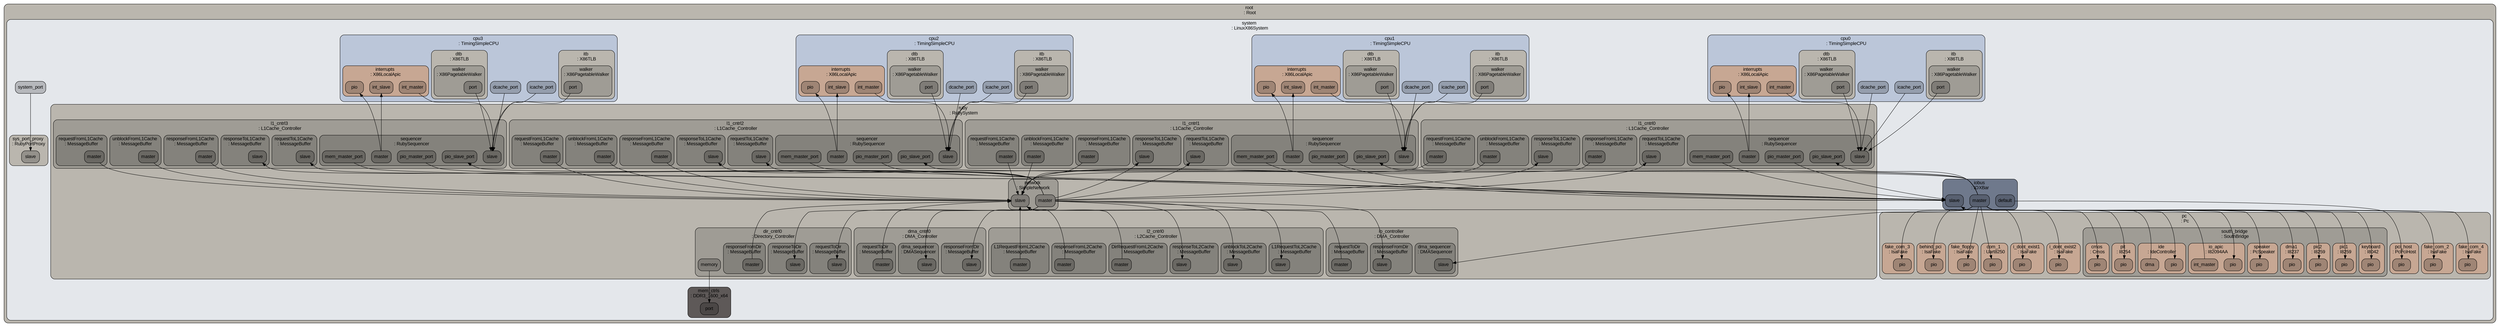 digraph G {
ranksep="1.3";
subgraph cluster_root {
fontname=Arial;
color="#000000";
style="rounded, filled";
tooltip="eventq_index&#61;0&#10;full_system&#61;true&#10;sim_quantum&#61;0&#10;time_sync_enable&#61;false&#10;time_sync_period&#61;100000000000&#10;time_sync_spin_threshold&#61;100000000";
label="root \n: Root";
shape=Mrecord;
fontsize=14;
fillcolor="#bab6ae";
fontcolor="#000000";
subgraph cluster_system {
fontname=Arial;
color="#000000";
style="rounded, filled";
tooltip="acpi_description_table_pointer&#61;system.acpi_description_table_pointer&#10;boot_osflags&#61;earlyprintk=ttyS0 console=ttyS0 lpj=7999923 root=/dev/hda1&#10;cache_line_size&#61;64&#10;clk_domain&#61;system.clk_domain&#10;e820_table&#61;system.e820_table&#10;eventq_index&#61;0&#10;exit_on_work_items&#61;false&#10;init_param&#61;0&#10;intel_mp_pointer&#61;system.intel_mp_pointer&#10;intel_mp_table&#61;system.intel_mp_table&#10;kernel&#61;/root/anthony/debian/binaries/vmlinux&#10;kernel_addr_check&#61;true&#10;load_addr_mask&#61;18446744073709551615&#10;load_offset&#61;0&#10;mem_mode&#61;timing&#10;mem_ranges&#61;0:1073741823&#10;memories&#61;system.mem_ctrls&#10;mmap_using_noreserve&#61;false&#10;multi_thread&#61;false&#10;num_work_ids&#61;16&#10;readfile&#61;/root/anthony/gem5/sim_script&#10;smbios_table&#61;system.smbios_table&#10;symbolfile&#61;&#10;thermal_components&#61;&#10;thermal_model&#61;Null&#10;work_begin_ckpt_count&#61;0&#10;work_begin_cpu_id_exit&#61;-1&#10;work_begin_exit_count&#61;0&#10;work_cpus_ckpt_count&#61;0&#10;work_end_ckpt_count&#61;0&#10;work_end_exit_count&#61;0&#10;work_item_id&#61;-1";
label="system \n: LinuxX86System";
shape=Mrecord;
fontsize=14;
fillcolor="#e4e7eb";
fontcolor="#000000";
system_system_port [fontname=Arial, color="#000000", style="rounded, filled", label=system_port, shape=Mrecord, fontsize=14, fillcolor="#b6b8bc", fontcolor="#000000"];
subgraph cluster_system_voltage_domain {
fontname=Arial;
color="#000000";
style="rounded, filled";
tooltip="eventq_index&#61;0&#10;voltage&#61;1.000000";
label="voltage_domain \n: VoltageDomain";
shape=Mrecord;
fontsize=14;
fillcolor="#bab6ae";
fontcolor="#000000";
}

subgraph cluster_system_cpu_voltage_domain {
fontname=Arial;
color="#000000";
style="rounded, filled";
tooltip="eventq_index&#61;0&#10;voltage&#61;1.000000";
label="cpu_voltage_domain \n: VoltageDomain";
shape=Mrecord;
fontsize=14;
fillcolor="#bab6ae";
fontcolor="#000000";
}

subgraph cluster_system_intel_mp_pointer {
fontname=Arial;
color="#000000";
style="rounded, filled";
tooltip="default_config&#61;0&#10;eventq_index&#61;0&#10;imcr_present&#61;true&#10;spec_rev&#61;4";
label="intel_mp_pointer \n: X86IntelMPFloatingPointer";
shape=Mrecord;
fontsize=14;
fillcolor="#bab6ae";
fontcolor="#000000";
}

subgraph cluster_system_sys_port_proxy {
fontname=Arial;
color="#000000";
style="rounded, filled";
tooltip="clk_domain&#61;system.clk_domain&#10;eventq_index&#61;0&#10;is_cpu_sequencer&#61;true&#10;no_retry_on_stall&#61;false&#10;ruby_system&#61;system.ruby&#10;support_data_reqs&#61;true&#10;support_inst_reqs&#61;true&#10;system&#61;system&#10;using_ruby_tester&#61;false&#10;version&#61;0";
label="sys_port_proxy \n: RubyPortProxy";
shape=Mrecord;
fontsize=14;
fillcolor="#bab6ae";
fontcolor="#000000";
system_sys_port_proxy_slave [fontname=Arial, color="#000000", style="rounded, filled", label=slave, shape=Mrecord, fontsize=14, fillcolor="#94918b", fontcolor="#000000"];
}

subgraph cluster_system_ruby {
fontname=Arial;
color="#000000";
style="rounded, filled";
tooltip="access_backing_store&#61;false&#10;all_instructions&#61;false&#10;block_size_bytes&#61;64&#10;clk_domain&#61;system.ruby.clk_domain&#10;eventq_index&#61;0&#10;hot_lines&#61;false&#10;memory_size_bits&#61;48&#10;num_of_sequencers&#61;4&#10;number_of_virtual_networks&#61;3&#10;phys_mem&#61;Null&#10;randomization&#61;false";
label="ruby \n: RubySystem";
shape=Mrecord;
fontsize=14;
fillcolor="#bab6ae";
fontcolor="#000000";
subgraph cluster_system_ruby_l1_cntrl0 {
fontname=Arial;
color="#000000";
style="rounded, filled";
tooltip="L1Dcache&#61;system.ruby.l1_cntrl0.L1Dcache&#10;L1Icache&#61;system.ruby.l1_cntrl0.L1Icache&#10;buffer_size&#61;0&#10;clk_domain&#61;system.cpu_clk_domain&#10;cluster_id&#61;0&#10;enable_prefetch&#61;false&#10;eventq_index&#61;0&#10;l1_request_latency&#61;2&#10;l1_response_latency&#61;2&#10;l2_select_num_bits&#61;0&#10;mandatoryQueue&#61;system.ruby.l1_cntrl0.mandatoryQueue&#10;number_of_TBEs&#61;256&#10;optionalQueue&#61;system.ruby.l1_cntrl0.optionalQueue&#10;prefetcher&#61;system.ruby.l1_cntrl0.prefetcher&#10;recycle_latency&#61;10&#10;requestFromL1Cache&#61;system.ruby.l1_cntrl0.requestFromL1Cache&#10;requestToL1Cache&#61;system.ruby.l1_cntrl0.requestToL1Cache&#10;responseFromL1Cache&#61;system.ruby.l1_cntrl0.responseFromL1Cache&#10;responseToL1Cache&#61;system.ruby.l1_cntrl0.responseToL1Cache&#10;ruby_system&#61;system.ruby&#10;send_evictions&#61;true&#10;sequencer&#61;system.ruby.l1_cntrl0.sequencer&#10;system&#61;system&#10;to_l2_latency&#61;1&#10;transitions_per_cycle&#61;4&#10;unblockFromL1Cache&#61;system.ruby.l1_cntrl0.unblockFromL1Cache&#10;version&#61;0";
label="l1_cntrl0 \n: L1Cache_Controller";
shape=Mrecord;
fontsize=14;
fillcolor="#9f9c95";
fontcolor="#000000";
subgraph cluster_system_ruby_l1_cntrl0_responseToL1Cache {
fontname=Arial;
color="#000000";
style="rounded, filled";
tooltip="buffer_size&#61;0&#10;eventq_index&#61;0&#10;ordered&#61;false&#10;randomization&#61;false";
label="responseToL1Cache \n: MessageBuffer";
shape=Mrecord;
fontsize=14;
fillcolor="#84827c";
fontcolor="#000000";
system_ruby_l1_cntrl0_responseToL1Cache_slave [fontname=Arial, color="#000000", style="rounded, filled", label=slave, shape=Mrecord, fontsize=14, fillcolor="#6a6863", fontcolor="#000000"];
}

subgraph cluster_system_ruby_l1_cntrl0_L1Dcache {
fontname=Arial;
color="#000000";
style="rounded, filled";
tooltip="assoc&#61;2&#10;block_size&#61;0&#10;dataAccessLatency&#61;1&#10;dataArrayBanks&#61;1&#10;eventq_index&#61;0&#10;is_icache&#61;false&#10;replacement_policy&#61;system.ruby.l1_cntrl0.L1Dcache.replacement_policy&#10;resourceStalls&#61;false&#10;ruby_system&#61;system.ruby&#10;size&#61;32768&#10;start_index_bit&#61;6&#10;tagAccessLatency&#61;1&#10;tagArrayBanks&#61;1";
label="L1Dcache \n: L1Cache";
shape=Mrecord;
fontsize=14;
fillcolor="#84827c";
fontcolor="#000000";
subgraph cluster_system_ruby_l1_cntrl0_L1Dcache_replacement_policy {
fontname=Arial;
color="#000000";
style="rounded, filled";
tooltip="assoc&#61;2&#10;block_size&#61;64&#10;eventq_index&#61;0&#10;size&#61;32768";
label="replacement_policy \n: PseudoLRUReplacementPolicy";
shape=Mrecord;
fontsize=14;
fillcolor="#6a6863";
fontcolor="#000000";
}

}

subgraph cluster_system_ruby_l1_cntrl0_unblockFromL1Cache {
fontname=Arial;
color="#000000";
style="rounded, filled";
tooltip="buffer_size&#61;0&#10;eventq_index&#61;0&#10;ordered&#61;false&#10;randomization&#61;false";
label="unblockFromL1Cache \n: MessageBuffer";
shape=Mrecord;
fontsize=14;
fillcolor="#84827c";
fontcolor="#000000";
system_ruby_l1_cntrl0_unblockFromL1Cache_master [fontname=Arial, color="#000000", style="rounded, filled", label=master, shape=Mrecord, fontsize=14, fillcolor="#6a6863", fontcolor="#000000"];
}

subgraph cluster_system_ruby_l1_cntrl0_requestFromL1Cache {
fontname=Arial;
color="#000000";
style="rounded, filled";
tooltip="buffer_size&#61;0&#10;eventq_index&#61;0&#10;ordered&#61;false&#10;randomization&#61;false";
label="requestFromL1Cache \n: MessageBuffer";
shape=Mrecord;
fontsize=14;
fillcolor="#84827c";
fontcolor="#000000";
system_ruby_l1_cntrl0_requestFromL1Cache_master [fontname=Arial, color="#000000", style="rounded, filled", label=master, shape=Mrecord, fontsize=14, fillcolor="#6a6863", fontcolor="#000000"];
}

subgraph cluster_system_ruby_l1_cntrl0_optionalQueue {
fontname=Arial;
color="#000000";
style="rounded, filled";
tooltip="buffer_size&#61;0&#10;eventq_index&#61;0&#10;ordered&#61;false&#10;randomization&#61;false";
label="optionalQueue \n: MessageBuffer";
shape=Mrecord;
fontsize=14;
fillcolor="#84827c";
fontcolor="#000000";
}

subgraph cluster_system_ruby_l1_cntrl0_prefetcher {
fontname=Arial;
color="#000000";
style="rounded, filled";
tooltip="cross_page&#61;false&#10;eventq_index&#61;0&#10;nonunit_filter&#61;8&#10;num_startup_pfs&#61;1&#10;num_streams&#61;4&#10;pf_per_stream&#61;1&#10;sys&#61;system&#10;train_misses&#61;4&#10;unit_filter&#61;8";
label="prefetcher \n: Prefetcher";
shape=Mrecord;
fontsize=14;
fillcolor="#84827c";
fontcolor="#000000";
}

subgraph cluster_system_ruby_l1_cntrl0_requestToL1Cache {
fontname=Arial;
color="#000000";
style="rounded, filled";
tooltip="buffer_size&#61;0&#10;eventq_index&#61;0&#10;ordered&#61;false&#10;randomization&#61;false";
label="requestToL1Cache \n: MessageBuffer";
shape=Mrecord;
fontsize=14;
fillcolor="#84827c";
fontcolor="#000000";
system_ruby_l1_cntrl0_requestToL1Cache_slave [fontname=Arial, color="#000000", style="rounded, filled", label=slave, shape=Mrecord, fontsize=14, fillcolor="#6a6863", fontcolor="#000000"];
}

subgraph cluster_system_ruby_l1_cntrl0_mandatoryQueue {
fontname=Arial;
color="#000000";
style="rounded, filled";
tooltip="buffer_size&#61;0&#10;eventq_index&#61;0&#10;ordered&#61;false&#10;randomization&#61;false";
label="mandatoryQueue \n: MessageBuffer";
shape=Mrecord;
fontsize=14;
fillcolor="#84827c";
fontcolor="#000000";
}

subgraph cluster_system_ruby_l1_cntrl0_sequencer {
fontname=Arial;
color="#000000";
style="rounded, filled";
tooltip="clk_domain&#61;system.cpu_clk_domain&#10;coreid&#61;99&#10;dcache&#61;system.ruby.l1_cntrl0.L1Dcache&#10;dcache_hit_latency&#61;1&#10;deadlock_threshold&#61;500000&#10;eventq_index&#61;0&#10;icache&#61;system.ruby.l1_cntrl0.L1Icache&#10;icache_hit_latency&#61;1&#10;is_cpu_sequencer&#61;true&#10;max_outstanding_requests&#61;16&#10;no_retry_on_stall&#61;false&#10;ruby_system&#61;system.ruby&#10;support_data_reqs&#61;true&#10;support_inst_reqs&#61;true&#10;system&#61;system&#10;using_network_tester&#61;false&#10;using_ruby_tester&#61;false&#10;version&#61;0";
label="sequencer \n: RubySequencer";
shape=Mrecord;
fontsize=14;
fillcolor="#84827c";
fontcolor="#000000";
system_ruby_l1_cntrl0_sequencer_slave [fontname=Arial, color="#000000", style="rounded, filled", label=slave, shape=Mrecord, fontsize=14, fillcolor="#6a6863", fontcolor="#000000"];
system_ruby_l1_cntrl0_sequencer_pio_slave_port [fontname=Arial, color="#000000", style="rounded, filled", label=pio_slave_port, shape=Mrecord, fontsize=14, fillcolor="#6a6863", fontcolor="#000000"];
system_ruby_l1_cntrl0_sequencer_mem_master_port [fontname=Arial, color="#000000", style="rounded, filled", label=mem_master_port, shape=Mrecord, fontsize=14, fillcolor="#6a6863", fontcolor="#000000"];
system_ruby_l1_cntrl0_sequencer_master [fontname=Arial, color="#000000", style="rounded, filled", label=master, shape=Mrecord, fontsize=14, fillcolor="#6a6863", fontcolor="#000000"];
system_ruby_l1_cntrl0_sequencer_pio_master_port [fontname=Arial, color="#000000", style="rounded, filled", label=pio_master_port, shape=Mrecord, fontsize=14, fillcolor="#6a6863", fontcolor="#000000"];
}

subgraph cluster_system_ruby_l1_cntrl0_L1Icache {
fontname=Arial;
color="#000000";
style="rounded, filled";
tooltip="assoc&#61;2&#10;block_size&#61;0&#10;dataAccessLatency&#61;1&#10;dataArrayBanks&#61;1&#10;eventq_index&#61;0&#10;is_icache&#61;true&#10;replacement_policy&#61;system.ruby.l1_cntrl0.L1Icache.replacement_policy&#10;resourceStalls&#61;false&#10;ruby_system&#61;system.ruby&#10;size&#61;32768&#10;start_index_bit&#61;6&#10;tagAccessLatency&#61;1&#10;tagArrayBanks&#61;1";
label="L1Icache \n: L1Cache";
shape=Mrecord;
fontsize=14;
fillcolor="#84827c";
fontcolor="#000000";
subgraph cluster_system_ruby_l1_cntrl0_L1Icache_replacement_policy {
fontname=Arial;
color="#000000";
style="rounded, filled";
tooltip="assoc&#61;2&#10;block_size&#61;64&#10;eventq_index&#61;0&#10;size&#61;32768";
label="replacement_policy \n: PseudoLRUReplacementPolicy";
shape=Mrecord;
fontsize=14;
fillcolor="#6a6863";
fontcolor="#000000";
}

}

subgraph cluster_system_ruby_l1_cntrl0_responseFromL1Cache {
fontname=Arial;
color="#000000";
style="rounded, filled";
tooltip="buffer_size&#61;0&#10;eventq_index&#61;0&#10;ordered&#61;false&#10;randomization&#61;false";
label="responseFromL1Cache \n: MessageBuffer";
shape=Mrecord;
fontsize=14;
fillcolor="#84827c";
fontcolor="#000000";
system_ruby_l1_cntrl0_responseFromL1Cache_master [fontname=Arial, color="#000000", style="rounded, filled", label=master, shape=Mrecord, fontsize=14, fillcolor="#6a6863", fontcolor="#000000"];
}

}

subgraph cluster_system_ruby_network {
fontname=Arial;
color="#000000";
style="rounded, filled";
tooltip="adaptive_routing&#61;false&#10;buffer_size&#61;0&#10;clk_domain&#61;system.ruby.clk_domain&#10;control_msg_size&#61;8&#10;endpoint_bandwidth&#61;1000&#10;eventq_index&#61;0&#10;ext_links&#61;system.ruby.network.ext_links0 system.ruby.network.ext_links1 system.ruby.network.ext_links2 system.ruby.network.ext_links3 system.ruby.network.ext_links4 system.ruby.network.ext_links5 system.ruby.network.ext_links6 system.ruby.network.ext_links7&#10;int_link_buffers&#61;system.ruby.network.int_link_buffers00 system.ruby.network.int_link_buffers01 system.ruby.network.int_link_buffers02 system.ruby.network.int_link_buffers03 system.ruby.network.int_link_buffers04 system.ruby.network.int_link_buffers05 system.ruby.network.int_link_buffers06 system.ruby.network.int_link_buffers07 system.ruby.network.int_link_buffers08 system.ruby.network.int_link_buffers09 system.ruby.network.int_link_buffers10 system.ruby.network.int_link_buffers11 system.ruby.network.int_link_buffers12 system.ruby.network.int_link_buffers13 system.ruby.network.int_link_buffers14 system.ruby.network.int_link_buffers15 system.ruby.network.int_link_buffers16 system.ruby.network.int_link_buffers17 system.ruby.network.int_link_buffers18 system.ruby.network.int_link_buffers19 system.ruby.network.int_link_buffers20 system.ruby.network.int_link_buffers21 system.ruby.network.int_link_buffers22 system.ruby.network.int_link_buffers23 system.ruby.network.int_link_buffers24 system.ruby.network.int_link_buffers25 system.ruby.network.int_link_buffers26 system.ruby.network.int_link_buffers27 system.ruby.network.int_link_buffers28 system.ruby.network.int_link_buffers29 system.ruby.network.int_link_buffers30 system.ruby.network.int_link_buffers31 system.ruby.network.int_link_buffers32 system.ruby.network.int_link_buffers33 system.ruby.network.int_link_buffers34 system.ruby.network.int_link_buffers35 system.ruby.network.int_link_buffers36 system.ruby.network.int_link_buffers37 system.ruby.network.int_link_buffers38 system.ruby.network.int_link_buffers39 system.ruby.network.int_link_buffers40 system.ruby.network.int_link_buffers41 system.ruby.network.int_link_buffers42 system.ruby.network.int_link_buffers43 system.ruby.network.int_link_buffers44 system.ruby.network.int_link_buffers45 system.ruby.network.int_link_buffers46 system.ruby.network.int_link_buffers47&#10;int_links&#61;system.ruby.network.int_links0 system.ruby.network.int_links1 system.ruby.network.int_links2 system.ruby.network.int_links3 system.ruby.network.int_links4 system.ruby.network.int_links5 system.ruby.network.int_links6 system.ruby.network.int_links7&#10;netifs&#61;&#10;number_of_virtual_networks&#61;3&#10;routers&#61;system.ruby.network.routers0 system.ruby.network.routers1 system.ruby.network.routers2 system.ruby.network.routers3 system.ruby.network.routers4 system.ruby.network.routers5 system.ruby.network.routers6 system.ruby.network.routers7 system.ruby.network.routers8&#10;ruby_system&#61;system.ruby&#10;topology&#61;Crossbar";
label="network \n: SimpleNetwork";
shape=Mrecord;
fontsize=14;
fillcolor="#9f9c95";
fontcolor="#000000";
system_ruby_network_master [fontname=Arial, color="#000000", style="rounded, filled", label=master, shape=Mrecord, fontsize=14, fillcolor="#7f7c77", fontcolor="#000000"];
system_ruby_network_slave [fontname=Arial, color="#000000", style="rounded, filled", label=slave, shape=Mrecord, fontsize=14, fillcolor="#7f7c77", fontcolor="#000000"];
subgraph cluster_system_ruby_network_int_links0 {
fontname=Arial;
color="#000000";
style="rounded, filled";
tooltip="bandwidth_factor&#61;16&#10;eventq_index&#61;0&#10;latency&#61;1&#10;link_id&#61;8&#10;node_a&#61;system.ruby.network.routers0&#10;node_b&#61;system.ruby.network.routers8&#10;weight&#61;1";
label="int_links0 \n: SimpleIntLink";
shape=Mrecord;
fontsize=14;
fillcolor="#84827c";
fontcolor="#000000";
}

subgraph cluster_system_ruby_network_int_links1 {
fontname=Arial;
color="#000000";
style="rounded, filled";
tooltip="bandwidth_factor&#61;16&#10;eventq_index&#61;0&#10;latency&#61;1&#10;link_id&#61;9&#10;node_a&#61;system.ruby.network.routers1&#10;node_b&#61;system.ruby.network.routers8&#10;weight&#61;1";
label="int_links1 \n: SimpleIntLink";
shape=Mrecord;
fontsize=14;
fillcolor="#84827c";
fontcolor="#000000";
}

subgraph cluster_system_ruby_network_int_links2 {
fontname=Arial;
color="#000000";
style="rounded, filled";
tooltip="bandwidth_factor&#61;16&#10;eventq_index&#61;0&#10;latency&#61;1&#10;link_id&#61;10&#10;node_a&#61;system.ruby.network.routers2&#10;node_b&#61;system.ruby.network.routers8&#10;weight&#61;1";
label="int_links2 \n: SimpleIntLink";
shape=Mrecord;
fontsize=14;
fillcolor="#84827c";
fontcolor="#000000";
}

subgraph cluster_system_ruby_network_int_links3 {
fontname=Arial;
color="#000000";
style="rounded, filled";
tooltip="bandwidth_factor&#61;16&#10;eventq_index&#61;0&#10;latency&#61;1&#10;link_id&#61;11&#10;node_a&#61;system.ruby.network.routers3&#10;node_b&#61;system.ruby.network.routers8&#10;weight&#61;1";
label="int_links3 \n: SimpleIntLink";
shape=Mrecord;
fontsize=14;
fillcolor="#84827c";
fontcolor="#000000";
}

subgraph cluster_system_ruby_network_int_links4 {
fontname=Arial;
color="#000000";
style="rounded, filled";
tooltip="bandwidth_factor&#61;16&#10;eventq_index&#61;0&#10;latency&#61;1&#10;link_id&#61;12&#10;node_a&#61;system.ruby.network.routers4&#10;node_b&#61;system.ruby.network.routers8&#10;weight&#61;1";
label="int_links4 \n: SimpleIntLink";
shape=Mrecord;
fontsize=14;
fillcolor="#84827c";
fontcolor="#000000";
}

subgraph cluster_system_ruby_network_int_links5 {
fontname=Arial;
color="#000000";
style="rounded, filled";
tooltip="bandwidth_factor&#61;16&#10;eventq_index&#61;0&#10;latency&#61;1&#10;link_id&#61;13&#10;node_a&#61;system.ruby.network.routers5&#10;node_b&#61;system.ruby.network.routers8&#10;weight&#61;1";
label="int_links5 \n: SimpleIntLink";
shape=Mrecord;
fontsize=14;
fillcolor="#84827c";
fontcolor="#000000";
}

subgraph cluster_system_ruby_network_int_links6 {
fontname=Arial;
color="#000000";
style="rounded, filled";
tooltip="bandwidth_factor&#61;16&#10;eventq_index&#61;0&#10;latency&#61;1&#10;link_id&#61;14&#10;node_a&#61;system.ruby.network.routers6&#10;node_b&#61;system.ruby.network.routers8&#10;weight&#61;1";
label="int_links6 \n: SimpleIntLink";
shape=Mrecord;
fontsize=14;
fillcolor="#84827c";
fontcolor="#000000";
}

subgraph cluster_system_ruby_network_int_links7 {
fontname=Arial;
color="#000000";
style="rounded, filled";
tooltip="bandwidth_factor&#61;16&#10;eventq_index&#61;0&#10;latency&#61;1&#10;link_id&#61;15&#10;node_a&#61;system.ruby.network.routers7&#10;node_b&#61;system.ruby.network.routers8&#10;weight&#61;1";
label="int_links7 \n: SimpleIntLink";
shape=Mrecord;
fontsize=14;
fillcolor="#84827c";
fontcolor="#000000";
}

subgraph cluster_system_ruby_network_routers0 {
fontname=Arial;
color="#000000";
style="rounded, filled";
tooltip="clk_domain&#61;system.ruby.clk_domain&#10;eventq_index&#61;0&#10;port_buffers&#61;system.ruby.network.routers0.port_buffers00 system.ruby.network.routers0.port_buffers01 system.ruby.network.routers0.port_buffers02 system.ruby.network.routers0.port_buffers03 system.ruby.network.routers0.port_buffers04 system.ruby.network.routers0.port_buffers05 system.ruby.network.routers0.port_buffers06 system.ruby.network.routers0.port_buffers07 system.ruby.network.routers0.port_buffers08 system.ruby.network.routers0.port_buffers09 system.ruby.network.routers0.port_buffers10 system.ruby.network.routers0.port_buffers11 system.ruby.network.routers0.port_buffers12 system.ruby.network.routers0.port_buffers13 system.ruby.network.routers0.port_buffers14 system.ruby.network.routers0.port_buffers15 system.ruby.network.routers0.port_buffers16 system.ruby.network.routers0.port_buffers17 system.ruby.network.routers0.port_buffers18 system.ruby.network.routers0.port_buffers19 system.ruby.network.routers0.port_buffers20 system.ruby.network.routers0.port_buffers21 system.ruby.network.routers0.port_buffers22 system.ruby.network.routers0.port_buffers23 system.ruby.network.routers0.port_buffers24 system.ruby.network.routers0.port_buffers25 system.ruby.network.routers0.port_buffers26&#10;router_id&#61;0&#10;virt_nets&#61;3";
label="routers0 \n: Switch";
shape=Mrecord;
fontsize=14;
fillcolor="#84827c";
fontcolor="#000000";
subgraph cluster_system_ruby_network_routers0_port_buffers00 {
fontname=Arial;
color="#000000";
style="rounded, filled";
tooltip="buffer_size&#61;0&#10;eventq_index&#61;0&#10;ordered&#61;true&#10;randomization&#61;false";
label="port_buffers00 \n: MessageBuffer";
shape=Mrecord;
fontsize=14;
fillcolor="#6a6863";
fontcolor="#000000";
}

subgraph cluster_system_ruby_network_routers0_port_buffers01 {
fontname=Arial;
color="#000000";
style="rounded, filled";
tooltip="buffer_size&#61;0&#10;eventq_index&#61;0&#10;ordered&#61;true&#10;randomization&#61;false";
label="port_buffers01 \n: MessageBuffer";
shape=Mrecord;
fontsize=14;
fillcolor="#6a6863";
fontcolor="#000000";
}

subgraph cluster_system_ruby_network_routers0_port_buffers02 {
fontname=Arial;
color="#000000";
style="rounded, filled";
tooltip="buffer_size&#61;0&#10;eventq_index&#61;0&#10;ordered&#61;true&#10;randomization&#61;false";
label="port_buffers02 \n: MessageBuffer";
shape=Mrecord;
fontsize=14;
fillcolor="#6a6863";
fontcolor="#000000";
}

subgraph cluster_system_ruby_network_routers0_port_buffers03 {
fontname=Arial;
color="#000000";
style="rounded, filled";
tooltip="buffer_size&#61;0&#10;eventq_index&#61;0&#10;ordered&#61;true&#10;randomization&#61;false";
label="port_buffers03 \n: MessageBuffer";
shape=Mrecord;
fontsize=14;
fillcolor="#6a6863";
fontcolor="#000000";
}

subgraph cluster_system_ruby_network_routers0_port_buffers04 {
fontname=Arial;
color="#000000";
style="rounded, filled";
tooltip="buffer_size&#61;0&#10;eventq_index&#61;0&#10;ordered&#61;true&#10;randomization&#61;false";
label="port_buffers04 \n: MessageBuffer";
shape=Mrecord;
fontsize=14;
fillcolor="#6a6863";
fontcolor="#000000";
}

subgraph cluster_system_ruby_network_routers0_port_buffers05 {
fontname=Arial;
color="#000000";
style="rounded, filled";
tooltip="buffer_size&#61;0&#10;eventq_index&#61;0&#10;ordered&#61;true&#10;randomization&#61;false";
label="port_buffers05 \n: MessageBuffer";
shape=Mrecord;
fontsize=14;
fillcolor="#6a6863";
fontcolor="#000000";
}

subgraph cluster_system_ruby_network_routers0_port_buffers06 {
fontname=Arial;
color="#000000";
style="rounded, filled";
tooltip="buffer_size&#61;0&#10;eventq_index&#61;0&#10;ordered&#61;true&#10;randomization&#61;false";
label="port_buffers06 \n: MessageBuffer";
shape=Mrecord;
fontsize=14;
fillcolor="#6a6863";
fontcolor="#000000";
}

subgraph cluster_system_ruby_network_routers0_port_buffers07 {
fontname=Arial;
color="#000000";
style="rounded, filled";
tooltip="buffer_size&#61;0&#10;eventq_index&#61;0&#10;ordered&#61;true&#10;randomization&#61;false";
label="port_buffers07 \n: MessageBuffer";
shape=Mrecord;
fontsize=14;
fillcolor="#6a6863";
fontcolor="#000000";
}

subgraph cluster_system_ruby_network_routers0_port_buffers08 {
fontname=Arial;
color="#000000";
style="rounded, filled";
tooltip="buffer_size&#61;0&#10;eventq_index&#61;0&#10;ordered&#61;true&#10;randomization&#61;false";
label="port_buffers08 \n: MessageBuffer";
shape=Mrecord;
fontsize=14;
fillcolor="#6a6863";
fontcolor="#000000";
}

subgraph cluster_system_ruby_network_routers0_port_buffers09 {
fontname=Arial;
color="#000000";
style="rounded, filled";
tooltip="buffer_size&#61;0&#10;eventq_index&#61;0&#10;ordered&#61;true&#10;randomization&#61;false";
label="port_buffers09 \n: MessageBuffer";
shape=Mrecord;
fontsize=14;
fillcolor="#6a6863";
fontcolor="#000000";
}

subgraph cluster_system_ruby_network_routers0_port_buffers10 {
fontname=Arial;
color="#000000";
style="rounded, filled";
tooltip="buffer_size&#61;0&#10;eventq_index&#61;0&#10;ordered&#61;true&#10;randomization&#61;false";
label="port_buffers10 \n: MessageBuffer";
shape=Mrecord;
fontsize=14;
fillcolor="#6a6863";
fontcolor="#000000";
}

subgraph cluster_system_ruby_network_routers0_port_buffers11 {
fontname=Arial;
color="#000000";
style="rounded, filled";
tooltip="buffer_size&#61;0&#10;eventq_index&#61;0&#10;ordered&#61;true&#10;randomization&#61;false";
label="port_buffers11 \n: MessageBuffer";
shape=Mrecord;
fontsize=14;
fillcolor="#6a6863";
fontcolor="#000000";
}

subgraph cluster_system_ruby_network_routers0_port_buffers12 {
fontname=Arial;
color="#000000";
style="rounded, filled";
tooltip="buffer_size&#61;0&#10;eventq_index&#61;0&#10;ordered&#61;true&#10;randomization&#61;false";
label="port_buffers12 \n: MessageBuffer";
shape=Mrecord;
fontsize=14;
fillcolor="#6a6863";
fontcolor="#000000";
}

subgraph cluster_system_ruby_network_routers0_port_buffers13 {
fontname=Arial;
color="#000000";
style="rounded, filled";
tooltip="buffer_size&#61;0&#10;eventq_index&#61;0&#10;ordered&#61;true&#10;randomization&#61;false";
label="port_buffers13 \n: MessageBuffer";
shape=Mrecord;
fontsize=14;
fillcolor="#6a6863";
fontcolor="#000000";
}

subgraph cluster_system_ruby_network_routers0_port_buffers14 {
fontname=Arial;
color="#000000";
style="rounded, filled";
tooltip="buffer_size&#61;0&#10;eventq_index&#61;0&#10;ordered&#61;true&#10;randomization&#61;false";
label="port_buffers14 \n: MessageBuffer";
shape=Mrecord;
fontsize=14;
fillcolor="#6a6863";
fontcolor="#000000";
}

subgraph cluster_system_ruby_network_routers0_port_buffers15 {
fontname=Arial;
color="#000000";
style="rounded, filled";
tooltip="buffer_size&#61;0&#10;eventq_index&#61;0&#10;ordered&#61;true&#10;randomization&#61;false";
label="port_buffers15 \n: MessageBuffer";
shape=Mrecord;
fontsize=14;
fillcolor="#6a6863";
fontcolor="#000000";
}

subgraph cluster_system_ruby_network_routers0_port_buffers16 {
fontname=Arial;
color="#000000";
style="rounded, filled";
tooltip="buffer_size&#61;0&#10;eventq_index&#61;0&#10;ordered&#61;true&#10;randomization&#61;false";
label="port_buffers16 \n: MessageBuffer";
shape=Mrecord;
fontsize=14;
fillcolor="#6a6863";
fontcolor="#000000";
}

subgraph cluster_system_ruby_network_routers0_port_buffers17 {
fontname=Arial;
color="#000000";
style="rounded, filled";
tooltip="buffer_size&#61;0&#10;eventq_index&#61;0&#10;ordered&#61;true&#10;randomization&#61;false";
label="port_buffers17 \n: MessageBuffer";
shape=Mrecord;
fontsize=14;
fillcolor="#6a6863";
fontcolor="#000000";
}

subgraph cluster_system_ruby_network_routers0_port_buffers18 {
fontname=Arial;
color="#000000";
style="rounded, filled";
tooltip="buffer_size&#61;0&#10;eventq_index&#61;0&#10;ordered&#61;true&#10;randomization&#61;false";
label="port_buffers18 \n: MessageBuffer";
shape=Mrecord;
fontsize=14;
fillcolor="#6a6863";
fontcolor="#000000";
}

subgraph cluster_system_ruby_network_routers0_port_buffers19 {
fontname=Arial;
color="#000000";
style="rounded, filled";
tooltip="buffer_size&#61;0&#10;eventq_index&#61;0&#10;ordered&#61;true&#10;randomization&#61;false";
label="port_buffers19 \n: MessageBuffer";
shape=Mrecord;
fontsize=14;
fillcolor="#6a6863";
fontcolor="#000000";
}

subgraph cluster_system_ruby_network_routers0_port_buffers20 {
fontname=Arial;
color="#000000";
style="rounded, filled";
tooltip="buffer_size&#61;0&#10;eventq_index&#61;0&#10;ordered&#61;true&#10;randomization&#61;false";
label="port_buffers20 \n: MessageBuffer";
shape=Mrecord;
fontsize=14;
fillcolor="#6a6863";
fontcolor="#000000";
}

subgraph cluster_system_ruby_network_routers0_port_buffers21 {
fontname=Arial;
color="#000000";
style="rounded, filled";
tooltip="buffer_size&#61;0&#10;eventq_index&#61;0&#10;ordered&#61;true&#10;randomization&#61;false";
label="port_buffers21 \n: MessageBuffer";
shape=Mrecord;
fontsize=14;
fillcolor="#6a6863";
fontcolor="#000000";
}

subgraph cluster_system_ruby_network_routers0_port_buffers22 {
fontname=Arial;
color="#000000";
style="rounded, filled";
tooltip="buffer_size&#61;0&#10;eventq_index&#61;0&#10;ordered&#61;true&#10;randomization&#61;false";
label="port_buffers22 \n: MessageBuffer";
shape=Mrecord;
fontsize=14;
fillcolor="#6a6863";
fontcolor="#000000";
}

subgraph cluster_system_ruby_network_routers0_port_buffers23 {
fontname=Arial;
color="#000000";
style="rounded, filled";
tooltip="buffer_size&#61;0&#10;eventq_index&#61;0&#10;ordered&#61;true&#10;randomization&#61;false";
label="port_buffers23 \n: MessageBuffer";
shape=Mrecord;
fontsize=14;
fillcolor="#6a6863";
fontcolor="#000000";
}

subgraph cluster_system_ruby_network_routers0_port_buffers24 {
fontname=Arial;
color="#000000";
style="rounded, filled";
tooltip="buffer_size&#61;0&#10;eventq_index&#61;0&#10;ordered&#61;true&#10;randomization&#61;false";
label="port_buffers24 \n: MessageBuffer";
shape=Mrecord;
fontsize=14;
fillcolor="#6a6863";
fontcolor="#000000";
}

subgraph cluster_system_ruby_network_routers0_port_buffers25 {
fontname=Arial;
color="#000000";
style="rounded, filled";
tooltip="buffer_size&#61;0&#10;eventq_index&#61;0&#10;ordered&#61;true&#10;randomization&#61;false";
label="port_buffers25 \n: MessageBuffer";
shape=Mrecord;
fontsize=14;
fillcolor="#6a6863";
fontcolor="#000000";
}

subgraph cluster_system_ruby_network_routers0_port_buffers26 {
fontname=Arial;
color="#000000";
style="rounded, filled";
tooltip="buffer_size&#61;0&#10;eventq_index&#61;0&#10;ordered&#61;true&#10;randomization&#61;false";
label="port_buffers26 \n: MessageBuffer";
shape=Mrecord;
fontsize=14;
fillcolor="#6a6863";
fontcolor="#000000";
}

}

subgraph cluster_system_ruby_network_routers1 {
fontname=Arial;
color="#000000";
style="rounded, filled";
tooltip="clk_domain&#61;system.ruby.clk_domain&#10;eventq_index&#61;0&#10;port_buffers&#61;system.ruby.network.routers1.port_buffers00 system.ruby.network.routers1.port_buffers01 system.ruby.network.routers1.port_buffers02 system.ruby.network.routers1.port_buffers03 system.ruby.network.routers1.port_buffers04 system.ruby.network.routers1.port_buffers05 system.ruby.network.routers1.port_buffers06 system.ruby.network.routers1.port_buffers07 system.ruby.network.routers1.port_buffers08 system.ruby.network.routers1.port_buffers09 system.ruby.network.routers1.port_buffers10 system.ruby.network.routers1.port_buffers11 system.ruby.network.routers1.port_buffers12 system.ruby.network.routers1.port_buffers13 system.ruby.network.routers1.port_buffers14 system.ruby.network.routers1.port_buffers15 system.ruby.network.routers1.port_buffers16 system.ruby.network.routers1.port_buffers17 system.ruby.network.routers1.port_buffers18 system.ruby.network.routers1.port_buffers19 system.ruby.network.routers1.port_buffers20 system.ruby.network.routers1.port_buffers21 system.ruby.network.routers1.port_buffers22 system.ruby.network.routers1.port_buffers23 system.ruby.network.routers1.port_buffers24 system.ruby.network.routers1.port_buffers25 system.ruby.network.routers1.port_buffers26&#10;router_id&#61;1&#10;virt_nets&#61;3";
label="routers1 \n: Switch";
shape=Mrecord;
fontsize=14;
fillcolor="#84827c";
fontcolor="#000000";
subgraph cluster_system_ruby_network_routers1_port_buffers00 {
fontname=Arial;
color="#000000";
style="rounded, filled";
tooltip="buffer_size&#61;0&#10;eventq_index&#61;0&#10;ordered&#61;true&#10;randomization&#61;false";
label="port_buffers00 \n: MessageBuffer";
shape=Mrecord;
fontsize=14;
fillcolor="#6a6863";
fontcolor="#000000";
}

subgraph cluster_system_ruby_network_routers1_port_buffers01 {
fontname=Arial;
color="#000000";
style="rounded, filled";
tooltip="buffer_size&#61;0&#10;eventq_index&#61;0&#10;ordered&#61;true&#10;randomization&#61;false";
label="port_buffers01 \n: MessageBuffer";
shape=Mrecord;
fontsize=14;
fillcolor="#6a6863";
fontcolor="#000000";
}

subgraph cluster_system_ruby_network_routers1_port_buffers02 {
fontname=Arial;
color="#000000";
style="rounded, filled";
tooltip="buffer_size&#61;0&#10;eventq_index&#61;0&#10;ordered&#61;true&#10;randomization&#61;false";
label="port_buffers02 \n: MessageBuffer";
shape=Mrecord;
fontsize=14;
fillcolor="#6a6863";
fontcolor="#000000";
}

subgraph cluster_system_ruby_network_routers1_port_buffers03 {
fontname=Arial;
color="#000000";
style="rounded, filled";
tooltip="buffer_size&#61;0&#10;eventq_index&#61;0&#10;ordered&#61;true&#10;randomization&#61;false";
label="port_buffers03 \n: MessageBuffer";
shape=Mrecord;
fontsize=14;
fillcolor="#6a6863";
fontcolor="#000000";
}

subgraph cluster_system_ruby_network_routers1_port_buffers04 {
fontname=Arial;
color="#000000";
style="rounded, filled";
tooltip="buffer_size&#61;0&#10;eventq_index&#61;0&#10;ordered&#61;true&#10;randomization&#61;false";
label="port_buffers04 \n: MessageBuffer";
shape=Mrecord;
fontsize=14;
fillcolor="#6a6863";
fontcolor="#000000";
}

subgraph cluster_system_ruby_network_routers1_port_buffers05 {
fontname=Arial;
color="#000000";
style="rounded, filled";
tooltip="buffer_size&#61;0&#10;eventq_index&#61;0&#10;ordered&#61;true&#10;randomization&#61;false";
label="port_buffers05 \n: MessageBuffer";
shape=Mrecord;
fontsize=14;
fillcolor="#6a6863";
fontcolor="#000000";
}

subgraph cluster_system_ruby_network_routers1_port_buffers06 {
fontname=Arial;
color="#000000";
style="rounded, filled";
tooltip="buffer_size&#61;0&#10;eventq_index&#61;0&#10;ordered&#61;true&#10;randomization&#61;false";
label="port_buffers06 \n: MessageBuffer";
shape=Mrecord;
fontsize=14;
fillcolor="#6a6863";
fontcolor="#000000";
}

subgraph cluster_system_ruby_network_routers1_port_buffers07 {
fontname=Arial;
color="#000000";
style="rounded, filled";
tooltip="buffer_size&#61;0&#10;eventq_index&#61;0&#10;ordered&#61;true&#10;randomization&#61;false";
label="port_buffers07 \n: MessageBuffer";
shape=Mrecord;
fontsize=14;
fillcolor="#6a6863";
fontcolor="#000000";
}

subgraph cluster_system_ruby_network_routers1_port_buffers08 {
fontname=Arial;
color="#000000";
style="rounded, filled";
tooltip="buffer_size&#61;0&#10;eventq_index&#61;0&#10;ordered&#61;true&#10;randomization&#61;false";
label="port_buffers08 \n: MessageBuffer";
shape=Mrecord;
fontsize=14;
fillcolor="#6a6863";
fontcolor="#000000";
}

subgraph cluster_system_ruby_network_routers1_port_buffers09 {
fontname=Arial;
color="#000000";
style="rounded, filled";
tooltip="buffer_size&#61;0&#10;eventq_index&#61;0&#10;ordered&#61;true&#10;randomization&#61;false";
label="port_buffers09 \n: MessageBuffer";
shape=Mrecord;
fontsize=14;
fillcolor="#6a6863";
fontcolor="#000000";
}

subgraph cluster_system_ruby_network_routers1_port_buffers10 {
fontname=Arial;
color="#000000";
style="rounded, filled";
tooltip="buffer_size&#61;0&#10;eventq_index&#61;0&#10;ordered&#61;true&#10;randomization&#61;false";
label="port_buffers10 \n: MessageBuffer";
shape=Mrecord;
fontsize=14;
fillcolor="#6a6863";
fontcolor="#000000";
}

subgraph cluster_system_ruby_network_routers1_port_buffers11 {
fontname=Arial;
color="#000000";
style="rounded, filled";
tooltip="buffer_size&#61;0&#10;eventq_index&#61;0&#10;ordered&#61;true&#10;randomization&#61;false";
label="port_buffers11 \n: MessageBuffer";
shape=Mrecord;
fontsize=14;
fillcolor="#6a6863";
fontcolor="#000000";
}

subgraph cluster_system_ruby_network_routers1_port_buffers12 {
fontname=Arial;
color="#000000";
style="rounded, filled";
tooltip="buffer_size&#61;0&#10;eventq_index&#61;0&#10;ordered&#61;true&#10;randomization&#61;false";
label="port_buffers12 \n: MessageBuffer";
shape=Mrecord;
fontsize=14;
fillcolor="#6a6863";
fontcolor="#000000";
}

subgraph cluster_system_ruby_network_routers1_port_buffers13 {
fontname=Arial;
color="#000000";
style="rounded, filled";
tooltip="buffer_size&#61;0&#10;eventq_index&#61;0&#10;ordered&#61;true&#10;randomization&#61;false";
label="port_buffers13 \n: MessageBuffer";
shape=Mrecord;
fontsize=14;
fillcolor="#6a6863";
fontcolor="#000000";
}

subgraph cluster_system_ruby_network_routers1_port_buffers14 {
fontname=Arial;
color="#000000";
style="rounded, filled";
tooltip="buffer_size&#61;0&#10;eventq_index&#61;0&#10;ordered&#61;true&#10;randomization&#61;false";
label="port_buffers14 \n: MessageBuffer";
shape=Mrecord;
fontsize=14;
fillcolor="#6a6863";
fontcolor="#000000";
}

subgraph cluster_system_ruby_network_routers1_port_buffers15 {
fontname=Arial;
color="#000000";
style="rounded, filled";
tooltip="buffer_size&#61;0&#10;eventq_index&#61;0&#10;ordered&#61;true&#10;randomization&#61;false";
label="port_buffers15 \n: MessageBuffer";
shape=Mrecord;
fontsize=14;
fillcolor="#6a6863";
fontcolor="#000000";
}

subgraph cluster_system_ruby_network_routers1_port_buffers16 {
fontname=Arial;
color="#000000";
style="rounded, filled";
tooltip="buffer_size&#61;0&#10;eventq_index&#61;0&#10;ordered&#61;true&#10;randomization&#61;false";
label="port_buffers16 \n: MessageBuffer";
shape=Mrecord;
fontsize=14;
fillcolor="#6a6863";
fontcolor="#000000";
}

subgraph cluster_system_ruby_network_routers1_port_buffers17 {
fontname=Arial;
color="#000000";
style="rounded, filled";
tooltip="buffer_size&#61;0&#10;eventq_index&#61;0&#10;ordered&#61;true&#10;randomization&#61;false";
label="port_buffers17 \n: MessageBuffer";
shape=Mrecord;
fontsize=14;
fillcolor="#6a6863";
fontcolor="#000000";
}

subgraph cluster_system_ruby_network_routers1_port_buffers18 {
fontname=Arial;
color="#000000";
style="rounded, filled";
tooltip="buffer_size&#61;0&#10;eventq_index&#61;0&#10;ordered&#61;true&#10;randomization&#61;false";
label="port_buffers18 \n: MessageBuffer";
shape=Mrecord;
fontsize=14;
fillcolor="#6a6863";
fontcolor="#000000";
}

subgraph cluster_system_ruby_network_routers1_port_buffers19 {
fontname=Arial;
color="#000000";
style="rounded, filled";
tooltip="buffer_size&#61;0&#10;eventq_index&#61;0&#10;ordered&#61;true&#10;randomization&#61;false";
label="port_buffers19 \n: MessageBuffer";
shape=Mrecord;
fontsize=14;
fillcolor="#6a6863";
fontcolor="#000000";
}

subgraph cluster_system_ruby_network_routers1_port_buffers20 {
fontname=Arial;
color="#000000";
style="rounded, filled";
tooltip="buffer_size&#61;0&#10;eventq_index&#61;0&#10;ordered&#61;true&#10;randomization&#61;false";
label="port_buffers20 \n: MessageBuffer";
shape=Mrecord;
fontsize=14;
fillcolor="#6a6863";
fontcolor="#000000";
}

subgraph cluster_system_ruby_network_routers1_port_buffers21 {
fontname=Arial;
color="#000000";
style="rounded, filled";
tooltip="buffer_size&#61;0&#10;eventq_index&#61;0&#10;ordered&#61;true&#10;randomization&#61;false";
label="port_buffers21 \n: MessageBuffer";
shape=Mrecord;
fontsize=14;
fillcolor="#6a6863";
fontcolor="#000000";
}

subgraph cluster_system_ruby_network_routers1_port_buffers22 {
fontname=Arial;
color="#000000";
style="rounded, filled";
tooltip="buffer_size&#61;0&#10;eventq_index&#61;0&#10;ordered&#61;true&#10;randomization&#61;false";
label="port_buffers22 \n: MessageBuffer";
shape=Mrecord;
fontsize=14;
fillcolor="#6a6863";
fontcolor="#000000";
}

subgraph cluster_system_ruby_network_routers1_port_buffers23 {
fontname=Arial;
color="#000000";
style="rounded, filled";
tooltip="buffer_size&#61;0&#10;eventq_index&#61;0&#10;ordered&#61;true&#10;randomization&#61;false";
label="port_buffers23 \n: MessageBuffer";
shape=Mrecord;
fontsize=14;
fillcolor="#6a6863";
fontcolor="#000000";
}

subgraph cluster_system_ruby_network_routers1_port_buffers24 {
fontname=Arial;
color="#000000";
style="rounded, filled";
tooltip="buffer_size&#61;0&#10;eventq_index&#61;0&#10;ordered&#61;true&#10;randomization&#61;false";
label="port_buffers24 \n: MessageBuffer";
shape=Mrecord;
fontsize=14;
fillcolor="#6a6863";
fontcolor="#000000";
}

subgraph cluster_system_ruby_network_routers1_port_buffers25 {
fontname=Arial;
color="#000000";
style="rounded, filled";
tooltip="buffer_size&#61;0&#10;eventq_index&#61;0&#10;ordered&#61;true&#10;randomization&#61;false";
label="port_buffers25 \n: MessageBuffer";
shape=Mrecord;
fontsize=14;
fillcolor="#6a6863";
fontcolor="#000000";
}

subgraph cluster_system_ruby_network_routers1_port_buffers26 {
fontname=Arial;
color="#000000";
style="rounded, filled";
tooltip="buffer_size&#61;0&#10;eventq_index&#61;0&#10;ordered&#61;true&#10;randomization&#61;false";
label="port_buffers26 \n: MessageBuffer";
shape=Mrecord;
fontsize=14;
fillcolor="#6a6863";
fontcolor="#000000";
}

}

subgraph cluster_system_ruby_network_routers2 {
fontname=Arial;
color="#000000";
style="rounded, filled";
tooltip="clk_domain&#61;system.ruby.clk_domain&#10;eventq_index&#61;0&#10;port_buffers&#61;system.ruby.network.routers2.port_buffers00 system.ruby.network.routers2.port_buffers01 system.ruby.network.routers2.port_buffers02 system.ruby.network.routers2.port_buffers03 system.ruby.network.routers2.port_buffers04 system.ruby.network.routers2.port_buffers05 system.ruby.network.routers2.port_buffers06 system.ruby.network.routers2.port_buffers07 system.ruby.network.routers2.port_buffers08 system.ruby.network.routers2.port_buffers09 system.ruby.network.routers2.port_buffers10 system.ruby.network.routers2.port_buffers11 system.ruby.network.routers2.port_buffers12 system.ruby.network.routers2.port_buffers13 system.ruby.network.routers2.port_buffers14 system.ruby.network.routers2.port_buffers15 system.ruby.network.routers2.port_buffers16 system.ruby.network.routers2.port_buffers17 system.ruby.network.routers2.port_buffers18 system.ruby.network.routers2.port_buffers19 system.ruby.network.routers2.port_buffers20 system.ruby.network.routers2.port_buffers21 system.ruby.network.routers2.port_buffers22 system.ruby.network.routers2.port_buffers23 system.ruby.network.routers2.port_buffers24 system.ruby.network.routers2.port_buffers25 system.ruby.network.routers2.port_buffers26&#10;router_id&#61;2&#10;virt_nets&#61;3";
label="routers2 \n: Switch";
shape=Mrecord;
fontsize=14;
fillcolor="#84827c";
fontcolor="#000000";
subgraph cluster_system_ruby_network_routers2_port_buffers00 {
fontname=Arial;
color="#000000";
style="rounded, filled";
tooltip="buffer_size&#61;0&#10;eventq_index&#61;0&#10;ordered&#61;true&#10;randomization&#61;false";
label="port_buffers00 \n: MessageBuffer";
shape=Mrecord;
fontsize=14;
fillcolor="#6a6863";
fontcolor="#000000";
}

subgraph cluster_system_ruby_network_routers2_port_buffers01 {
fontname=Arial;
color="#000000";
style="rounded, filled";
tooltip="buffer_size&#61;0&#10;eventq_index&#61;0&#10;ordered&#61;true&#10;randomization&#61;false";
label="port_buffers01 \n: MessageBuffer";
shape=Mrecord;
fontsize=14;
fillcolor="#6a6863";
fontcolor="#000000";
}

subgraph cluster_system_ruby_network_routers2_port_buffers02 {
fontname=Arial;
color="#000000";
style="rounded, filled";
tooltip="buffer_size&#61;0&#10;eventq_index&#61;0&#10;ordered&#61;true&#10;randomization&#61;false";
label="port_buffers02 \n: MessageBuffer";
shape=Mrecord;
fontsize=14;
fillcolor="#6a6863";
fontcolor="#000000";
}

subgraph cluster_system_ruby_network_routers2_port_buffers03 {
fontname=Arial;
color="#000000";
style="rounded, filled";
tooltip="buffer_size&#61;0&#10;eventq_index&#61;0&#10;ordered&#61;true&#10;randomization&#61;false";
label="port_buffers03 \n: MessageBuffer";
shape=Mrecord;
fontsize=14;
fillcolor="#6a6863";
fontcolor="#000000";
}

subgraph cluster_system_ruby_network_routers2_port_buffers04 {
fontname=Arial;
color="#000000";
style="rounded, filled";
tooltip="buffer_size&#61;0&#10;eventq_index&#61;0&#10;ordered&#61;true&#10;randomization&#61;false";
label="port_buffers04 \n: MessageBuffer";
shape=Mrecord;
fontsize=14;
fillcolor="#6a6863";
fontcolor="#000000";
}

subgraph cluster_system_ruby_network_routers2_port_buffers05 {
fontname=Arial;
color="#000000";
style="rounded, filled";
tooltip="buffer_size&#61;0&#10;eventq_index&#61;0&#10;ordered&#61;true&#10;randomization&#61;false";
label="port_buffers05 \n: MessageBuffer";
shape=Mrecord;
fontsize=14;
fillcolor="#6a6863";
fontcolor="#000000";
}

subgraph cluster_system_ruby_network_routers2_port_buffers06 {
fontname=Arial;
color="#000000";
style="rounded, filled";
tooltip="buffer_size&#61;0&#10;eventq_index&#61;0&#10;ordered&#61;true&#10;randomization&#61;false";
label="port_buffers06 \n: MessageBuffer";
shape=Mrecord;
fontsize=14;
fillcolor="#6a6863";
fontcolor="#000000";
}

subgraph cluster_system_ruby_network_routers2_port_buffers07 {
fontname=Arial;
color="#000000";
style="rounded, filled";
tooltip="buffer_size&#61;0&#10;eventq_index&#61;0&#10;ordered&#61;true&#10;randomization&#61;false";
label="port_buffers07 \n: MessageBuffer";
shape=Mrecord;
fontsize=14;
fillcolor="#6a6863";
fontcolor="#000000";
}

subgraph cluster_system_ruby_network_routers2_port_buffers08 {
fontname=Arial;
color="#000000";
style="rounded, filled";
tooltip="buffer_size&#61;0&#10;eventq_index&#61;0&#10;ordered&#61;true&#10;randomization&#61;false";
label="port_buffers08 \n: MessageBuffer";
shape=Mrecord;
fontsize=14;
fillcolor="#6a6863";
fontcolor="#000000";
}

subgraph cluster_system_ruby_network_routers2_port_buffers09 {
fontname=Arial;
color="#000000";
style="rounded, filled";
tooltip="buffer_size&#61;0&#10;eventq_index&#61;0&#10;ordered&#61;true&#10;randomization&#61;false";
label="port_buffers09 \n: MessageBuffer";
shape=Mrecord;
fontsize=14;
fillcolor="#6a6863";
fontcolor="#000000";
}

subgraph cluster_system_ruby_network_routers2_port_buffers10 {
fontname=Arial;
color="#000000";
style="rounded, filled";
tooltip="buffer_size&#61;0&#10;eventq_index&#61;0&#10;ordered&#61;true&#10;randomization&#61;false";
label="port_buffers10 \n: MessageBuffer";
shape=Mrecord;
fontsize=14;
fillcolor="#6a6863";
fontcolor="#000000";
}

subgraph cluster_system_ruby_network_routers2_port_buffers11 {
fontname=Arial;
color="#000000";
style="rounded, filled";
tooltip="buffer_size&#61;0&#10;eventq_index&#61;0&#10;ordered&#61;true&#10;randomization&#61;false";
label="port_buffers11 \n: MessageBuffer";
shape=Mrecord;
fontsize=14;
fillcolor="#6a6863";
fontcolor="#000000";
}

subgraph cluster_system_ruby_network_routers2_port_buffers12 {
fontname=Arial;
color="#000000";
style="rounded, filled";
tooltip="buffer_size&#61;0&#10;eventq_index&#61;0&#10;ordered&#61;true&#10;randomization&#61;false";
label="port_buffers12 \n: MessageBuffer";
shape=Mrecord;
fontsize=14;
fillcolor="#6a6863";
fontcolor="#000000";
}

subgraph cluster_system_ruby_network_routers2_port_buffers13 {
fontname=Arial;
color="#000000";
style="rounded, filled";
tooltip="buffer_size&#61;0&#10;eventq_index&#61;0&#10;ordered&#61;true&#10;randomization&#61;false";
label="port_buffers13 \n: MessageBuffer";
shape=Mrecord;
fontsize=14;
fillcolor="#6a6863";
fontcolor="#000000";
}

subgraph cluster_system_ruby_network_routers2_port_buffers14 {
fontname=Arial;
color="#000000";
style="rounded, filled";
tooltip="buffer_size&#61;0&#10;eventq_index&#61;0&#10;ordered&#61;true&#10;randomization&#61;false";
label="port_buffers14 \n: MessageBuffer";
shape=Mrecord;
fontsize=14;
fillcolor="#6a6863";
fontcolor="#000000";
}

subgraph cluster_system_ruby_network_routers2_port_buffers15 {
fontname=Arial;
color="#000000";
style="rounded, filled";
tooltip="buffer_size&#61;0&#10;eventq_index&#61;0&#10;ordered&#61;true&#10;randomization&#61;false";
label="port_buffers15 \n: MessageBuffer";
shape=Mrecord;
fontsize=14;
fillcolor="#6a6863";
fontcolor="#000000";
}

subgraph cluster_system_ruby_network_routers2_port_buffers16 {
fontname=Arial;
color="#000000";
style="rounded, filled";
tooltip="buffer_size&#61;0&#10;eventq_index&#61;0&#10;ordered&#61;true&#10;randomization&#61;false";
label="port_buffers16 \n: MessageBuffer";
shape=Mrecord;
fontsize=14;
fillcolor="#6a6863";
fontcolor="#000000";
}

subgraph cluster_system_ruby_network_routers2_port_buffers17 {
fontname=Arial;
color="#000000";
style="rounded, filled";
tooltip="buffer_size&#61;0&#10;eventq_index&#61;0&#10;ordered&#61;true&#10;randomization&#61;false";
label="port_buffers17 \n: MessageBuffer";
shape=Mrecord;
fontsize=14;
fillcolor="#6a6863";
fontcolor="#000000";
}

subgraph cluster_system_ruby_network_routers2_port_buffers18 {
fontname=Arial;
color="#000000";
style="rounded, filled";
tooltip="buffer_size&#61;0&#10;eventq_index&#61;0&#10;ordered&#61;true&#10;randomization&#61;false";
label="port_buffers18 \n: MessageBuffer";
shape=Mrecord;
fontsize=14;
fillcolor="#6a6863";
fontcolor="#000000";
}

subgraph cluster_system_ruby_network_routers2_port_buffers19 {
fontname=Arial;
color="#000000";
style="rounded, filled";
tooltip="buffer_size&#61;0&#10;eventq_index&#61;0&#10;ordered&#61;true&#10;randomization&#61;false";
label="port_buffers19 \n: MessageBuffer";
shape=Mrecord;
fontsize=14;
fillcolor="#6a6863";
fontcolor="#000000";
}

subgraph cluster_system_ruby_network_routers2_port_buffers20 {
fontname=Arial;
color="#000000";
style="rounded, filled";
tooltip="buffer_size&#61;0&#10;eventq_index&#61;0&#10;ordered&#61;true&#10;randomization&#61;false";
label="port_buffers20 \n: MessageBuffer";
shape=Mrecord;
fontsize=14;
fillcolor="#6a6863";
fontcolor="#000000";
}

subgraph cluster_system_ruby_network_routers2_port_buffers21 {
fontname=Arial;
color="#000000";
style="rounded, filled";
tooltip="buffer_size&#61;0&#10;eventq_index&#61;0&#10;ordered&#61;true&#10;randomization&#61;false";
label="port_buffers21 \n: MessageBuffer";
shape=Mrecord;
fontsize=14;
fillcolor="#6a6863";
fontcolor="#000000";
}

subgraph cluster_system_ruby_network_routers2_port_buffers22 {
fontname=Arial;
color="#000000";
style="rounded, filled";
tooltip="buffer_size&#61;0&#10;eventq_index&#61;0&#10;ordered&#61;true&#10;randomization&#61;false";
label="port_buffers22 \n: MessageBuffer";
shape=Mrecord;
fontsize=14;
fillcolor="#6a6863";
fontcolor="#000000";
}

subgraph cluster_system_ruby_network_routers2_port_buffers23 {
fontname=Arial;
color="#000000";
style="rounded, filled";
tooltip="buffer_size&#61;0&#10;eventq_index&#61;0&#10;ordered&#61;true&#10;randomization&#61;false";
label="port_buffers23 \n: MessageBuffer";
shape=Mrecord;
fontsize=14;
fillcolor="#6a6863";
fontcolor="#000000";
}

subgraph cluster_system_ruby_network_routers2_port_buffers24 {
fontname=Arial;
color="#000000";
style="rounded, filled";
tooltip="buffer_size&#61;0&#10;eventq_index&#61;0&#10;ordered&#61;true&#10;randomization&#61;false";
label="port_buffers24 \n: MessageBuffer";
shape=Mrecord;
fontsize=14;
fillcolor="#6a6863";
fontcolor="#000000";
}

subgraph cluster_system_ruby_network_routers2_port_buffers25 {
fontname=Arial;
color="#000000";
style="rounded, filled";
tooltip="buffer_size&#61;0&#10;eventq_index&#61;0&#10;ordered&#61;true&#10;randomization&#61;false";
label="port_buffers25 \n: MessageBuffer";
shape=Mrecord;
fontsize=14;
fillcolor="#6a6863";
fontcolor="#000000";
}

subgraph cluster_system_ruby_network_routers2_port_buffers26 {
fontname=Arial;
color="#000000";
style="rounded, filled";
tooltip="buffer_size&#61;0&#10;eventq_index&#61;0&#10;ordered&#61;true&#10;randomization&#61;false";
label="port_buffers26 \n: MessageBuffer";
shape=Mrecord;
fontsize=14;
fillcolor="#6a6863";
fontcolor="#000000";
}

}

subgraph cluster_system_ruby_network_routers3 {
fontname=Arial;
color="#000000";
style="rounded, filled";
tooltip="clk_domain&#61;system.ruby.clk_domain&#10;eventq_index&#61;0&#10;port_buffers&#61;system.ruby.network.routers3.port_buffers00 system.ruby.network.routers3.port_buffers01 system.ruby.network.routers3.port_buffers02 system.ruby.network.routers3.port_buffers03 system.ruby.network.routers3.port_buffers04 system.ruby.network.routers3.port_buffers05 system.ruby.network.routers3.port_buffers06 system.ruby.network.routers3.port_buffers07 system.ruby.network.routers3.port_buffers08 system.ruby.network.routers3.port_buffers09 system.ruby.network.routers3.port_buffers10 system.ruby.network.routers3.port_buffers11 system.ruby.network.routers3.port_buffers12 system.ruby.network.routers3.port_buffers13 system.ruby.network.routers3.port_buffers14 system.ruby.network.routers3.port_buffers15 system.ruby.network.routers3.port_buffers16 system.ruby.network.routers3.port_buffers17 system.ruby.network.routers3.port_buffers18 system.ruby.network.routers3.port_buffers19 system.ruby.network.routers3.port_buffers20 system.ruby.network.routers3.port_buffers21 system.ruby.network.routers3.port_buffers22 system.ruby.network.routers3.port_buffers23 system.ruby.network.routers3.port_buffers24 system.ruby.network.routers3.port_buffers25 system.ruby.network.routers3.port_buffers26&#10;router_id&#61;3&#10;virt_nets&#61;3";
label="routers3 \n: Switch";
shape=Mrecord;
fontsize=14;
fillcolor="#84827c";
fontcolor="#000000";
subgraph cluster_system_ruby_network_routers3_port_buffers00 {
fontname=Arial;
color="#000000";
style="rounded, filled";
tooltip="buffer_size&#61;0&#10;eventq_index&#61;0&#10;ordered&#61;true&#10;randomization&#61;false";
label="port_buffers00 \n: MessageBuffer";
shape=Mrecord;
fontsize=14;
fillcolor="#6a6863";
fontcolor="#000000";
}

subgraph cluster_system_ruby_network_routers3_port_buffers01 {
fontname=Arial;
color="#000000";
style="rounded, filled";
tooltip="buffer_size&#61;0&#10;eventq_index&#61;0&#10;ordered&#61;true&#10;randomization&#61;false";
label="port_buffers01 \n: MessageBuffer";
shape=Mrecord;
fontsize=14;
fillcolor="#6a6863";
fontcolor="#000000";
}

subgraph cluster_system_ruby_network_routers3_port_buffers02 {
fontname=Arial;
color="#000000";
style="rounded, filled";
tooltip="buffer_size&#61;0&#10;eventq_index&#61;0&#10;ordered&#61;true&#10;randomization&#61;false";
label="port_buffers02 \n: MessageBuffer";
shape=Mrecord;
fontsize=14;
fillcolor="#6a6863";
fontcolor="#000000";
}

subgraph cluster_system_ruby_network_routers3_port_buffers03 {
fontname=Arial;
color="#000000";
style="rounded, filled";
tooltip="buffer_size&#61;0&#10;eventq_index&#61;0&#10;ordered&#61;true&#10;randomization&#61;false";
label="port_buffers03 \n: MessageBuffer";
shape=Mrecord;
fontsize=14;
fillcolor="#6a6863";
fontcolor="#000000";
}

subgraph cluster_system_ruby_network_routers3_port_buffers04 {
fontname=Arial;
color="#000000";
style="rounded, filled";
tooltip="buffer_size&#61;0&#10;eventq_index&#61;0&#10;ordered&#61;true&#10;randomization&#61;false";
label="port_buffers04 \n: MessageBuffer";
shape=Mrecord;
fontsize=14;
fillcolor="#6a6863";
fontcolor="#000000";
}

subgraph cluster_system_ruby_network_routers3_port_buffers05 {
fontname=Arial;
color="#000000";
style="rounded, filled";
tooltip="buffer_size&#61;0&#10;eventq_index&#61;0&#10;ordered&#61;true&#10;randomization&#61;false";
label="port_buffers05 \n: MessageBuffer";
shape=Mrecord;
fontsize=14;
fillcolor="#6a6863";
fontcolor="#000000";
}

subgraph cluster_system_ruby_network_routers3_port_buffers06 {
fontname=Arial;
color="#000000";
style="rounded, filled";
tooltip="buffer_size&#61;0&#10;eventq_index&#61;0&#10;ordered&#61;true&#10;randomization&#61;false";
label="port_buffers06 \n: MessageBuffer";
shape=Mrecord;
fontsize=14;
fillcolor="#6a6863";
fontcolor="#000000";
}

subgraph cluster_system_ruby_network_routers3_port_buffers07 {
fontname=Arial;
color="#000000";
style="rounded, filled";
tooltip="buffer_size&#61;0&#10;eventq_index&#61;0&#10;ordered&#61;true&#10;randomization&#61;false";
label="port_buffers07 \n: MessageBuffer";
shape=Mrecord;
fontsize=14;
fillcolor="#6a6863";
fontcolor="#000000";
}

subgraph cluster_system_ruby_network_routers3_port_buffers08 {
fontname=Arial;
color="#000000";
style="rounded, filled";
tooltip="buffer_size&#61;0&#10;eventq_index&#61;0&#10;ordered&#61;true&#10;randomization&#61;false";
label="port_buffers08 \n: MessageBuffer";
shape=Mrecord;
fontsize=14;
fillcolor="#6a6863";
fontcolor="#000000";
}

subgraph cluster_system_ruby_network_routers3_port_buffers09 {
fontname=Arial;
color="#000000";
style="rounded, filled";
tooltip="buffer_size&#61;0&#10;eventq_index&#61;0&#10;ordered&#61;true&#10;randomization&#61;false";
label="port_buffers09 \n: MessageBuffer";
shape=Mrecord;
fontsize=14;
fillcolor="#6a6863";
fontcolor="#000000";
}

subgraph cluster_system_ruby_network_routers3_port_buffers10 {
fontname=Arial;
color="#000000";
style="rounded, filled";
tooltip="buffer_size&#61;0&#10;eventq_index&#61;0&#10;ordered&#61;true&#10;randomization&#61;false";
label="port_buffers10 \n: MessageBuffer";
shape=Mrecord;
fontsize=14;
fillcolor="#6a6863";
fontcolor="#000000";
}

subgraph cluster_system_ruby_network_routers3_port_buffers11 {
fontname=Arial;
color="#000000";
style="rounded, filled";
tooltip="buffer_size&#61;0&#10;eventq_index&#61;0&#10;ordered&#61;true&#10;randomization&#61;false";
label="port_buffers11 \n: MessageBuffer";
shape=Mrecord;
fontsize=14;
fillcolor="#6a6863";
fontcolor="#000000";
}

subgraph cluster_system_ruby_network_routers3_port_buffers12 {
fontname=Arial;
color="#000000";
style="rounded, filled";
tooltip="buffer_size&#61;0&#10;eventq_index&#61;0&#10;ordered&#61;true&#10;randomization&#61;false";
label="port_buffers12 \n: MessageBuffer";
shape=Mrecord;
fontsize=14;
fillcolor="#6a6863";
fontcolor="#000000";
}

subgraph cluster_system_ruby_network_routers3_port_buffers13 {
fontname=Arial;
color="#000000";
style="rounded, filled";
tooltip="buffer_size&#61;0&#10;eventq_index&#61;0&#10;ordered&#61;true&#10;randomization&#61;false";
label="port_buffers13 \n: MessageBuffer";
shape=Mrecord;
fontsize=14;
fillcolor="#6a6863";
fontcolor="#000000";
}

subgraph cluster_system_ruby_network_routers3_port_buffers14 {
fontname=Arial;
color="#000000";
style="rounded, filled";
tooltip="buffer_size&#61;0&#10;eventq_index&#61;0&#10;ordered&#61;true&#10;randomization&#61;false";
label="port_buffers14 \n: MessageBuffer";
shape=Mrecord;
fontsize=14;
fillcolor="#6a6863";
fontcolor="#000000";
}

subgraph cluster_system_ruby_network_routers3_port_buffers15 {
fontname=Arial;
color="#000000";
style="rounded, filled";
tooltip="buffer_size&#61;0&#10;eventq_index&#61;0&#10;ordered&#61;true&#10;randomization&#61;false";
label="port_buffers15 \n: MessageBuffer";
shape=Mrecord;
fontsize=14;
fillcolor="#6a6863";
fontcolor="#000000";
}

subgraph cluster_system_ruby_network_routers3_port_buffers16 {
fontname=Arial;
color="#000000";
style="rounded, filled";
tooltip="buffer_size&#61;0&#10;eventq_index&#61;0&#10;ordered&#61;true&#10;randomization&#61;false";
label="port_buffers16 \n: MessageBuffer";
shape=Mrecord;
fontsize=14;
fillcolor="#6a6863";
fontcolor="#000000";
}

subgraph cluster_system_ruby_network_routers3_port_buffers17 {
fontname=Arial;
color="#000000";
style="rounded, filled";
tooltip="buffer_size&#61;0&#10;eventq_index&#61;0&#10;ordered&#61;true&#10;randomization&#61;false";
label="port_buffers17 \n: MessageBuffer";
shape=Mrecord;
fontsize=14;
fillcolor="#6a6863";
fontcolor="#000000";
}

subgraph cluster_system_ruby_network_routers3_port_buffers18 {
fontname=Arial;
color="#000000";
style="rounded, filled";
tooltip="buffer_size&#61;0&#10;eventq_index&#61;0&#10;ordered&#61;true&#10;randomization&#61;false";
label="port_buffers18 \n: MessageBuffer";
shape=Mrecord;
fontsize=14;
fillcolor="#6a6863";
fontcolor="#000000";
}

subgraph cluster_system_ruby_network_routers3_port_buffers19 {
fontname=Arial;
color="#000000";
style="rounded, filled";
tooltip="buffer_size&#61;0&#10;eventq_index&#61;0&#10;ordered&#61;true&#10;randomization&#61;false";
label="port_buffers19 \n: MessageBuffer";
shape=Mrecord;
fontsize=14;
fillcolor="#6a6863";
fontcolor="#000000";
}

subgraph cluster_system_ruby_network_routers3_port_buffers20 {
fontname=Arial;
color="#000000";
style="rounded, filled";
tooltip="buffer_size&#61;0&#10;eventq_index&#61;0&#10;ordered&#61;true&#10;randomization&#61;false";
label="port_buffers20 \n: MessageBuffer";
shape=Mrecord;
fontsize=14;
fillcolor="#6a6863";
fontcolor="#000000";
}

subgraph cluster_system_ruby_network_routers3_port_buffers21 {
fontname=Arial;
color="#000000";
style="rounded, filled";
tooltip="buffer_size&#61;0&#10;eventq_index&#61;0&#10;ordered&#61;true&#10;randomization&#61;false";
label="port_buffers21 \n: MessageBuffer";
shape=Mrecord;
fontsize=14;
fillcolor="#6a6863";
fontcolor="#000000";
}

subgraph cluster_system_ruby_network_routers3_port_buffers22 {
fontname=Arial;
color="#000000";
style="rounded, filled";
tooltip="buffer_size&#61;0&#10;eventq_index&#61;0&#10;ordered&#61;true&#10;randomization&#61;false";
label="port_buffers22 \n: MessageBuffer";
shape=Mrecord;
fontsize=14;
fillcolor="#6a6863";
fontcolor="#000000";
}

subgraph cluster_system_ruby_network_routers3_port_buffers23 {
fontname=Arial;
color="#000000";
style="rounded, filled";
tooltip="buffer_size&#61;0&#10;eventq_index&#61;0&#10;ordered&#61;true&#10;randomization&#61;false";
label="port_buffers23 \n: MessageBuffer";
shape=Mrecord;
fontsize=14;
fillcolor="#6a6863";
fontcolor="#000000";
}

subgraph cluster_system_ruby_network_routers3_port_buffers24 {
fontname=Arial;
color="#000000";
style="rounded, filled";
tooltip="buffer_size&#61;0&#10;eventq_index&#61;0&#10;ordered&#61;true&#10;randomization&#61;false";
label="port_buffers24 \n: MessageBuffer";
shape=Mrecord;
fontsize=14;
fillcolor="#6a6863";
fontcolor="#000000";
}

subgraph cluster_system_ruby_network_routers3_port_buffers25 {
fontname=Arial;
color="#000000";
style="rounded, filled";
tooltip="buffer_size&#61;0&#10;eventq_index&#61;0&#10;ordered&#61;true&#10;randomization&#61;false";
label="port_buffers25 \n: MessageBuffer";
shape=Mrecord;
fontsize=14;
fillcolor="#6a6863";
fontcolor="#000000";
}

subgraph cluster_system_ruby_network_routers3_port_buffers26 {
fontname=Arial;
color="#000000";
style="rounded, filled";
tooltip="buffer_size&#61;0&#10;eventq_index&#61;0&#10;ordered&#61;true&#10;randomization&#61;false";
label="port_buffers26 \n: MessageBuffer";
shape=Mrecord;
fontsize=14;
fillcolor="#6a6863";
fontcolor="#000000";
}

}

subgraph cluster_system_ruby_network_routers4 {
fontname=Arial;
color="#000000";
style="rounded, filled";
tooltip="clk_domain&#61;system.ruby.clk_domain&#10;eventq_index&#61;0&#10;port_buffers&#61;system.ruby.network.routers4.port_buffers00 system.ruby.network.routers4.port_buffers01 system.ruby.network.routers4.port_buffers02 system.ruby.network.routers4.port_buffers03 system.ruby.network.routers4.port_buffers04 system.ruby.network.routers4.port_buffers05 system.ruby.network.routers4.port_buffers06 system.ruby.network.routers4.port_buffers07 system.ruby.network.routers4.port_buffers08 system.ruby.network.routers4.port_buffers09 system.ruby.network.routers4.port_buffers10 system.ruby.network.routers4.port_buffers11 system.ruby.network.routers4.port_buffers12 system.ruby.network.routers4.port_buffers13 system.ruby.network.routers4.port_buffers14 system.ruby.network.routers4.port_buffers15 system.ruby.network.routers4.port_buffers16 system.ruby.network.routers4.port_buffers17 system.ruby.network.routers4.port_buffers18 system.ruby.network.routers4.port_buffers19 system.ruby.network.routers4.port_buffers20 system.ruby.network.routers4.port_buffers21 system.ruby.network.routers4.port_buffers22 system.ruby.network.routers4.port_buffers23 system.ruby.network.routers4.port_buffers24 system.ruby.network.routers4.port_buffers25 system.ruby.network.routers4.port_buffers26&#10;router_id&#61;4&#10;virt_nets&#61;3";
label="routers4 \n: Switch";
shape=Mrecord;
fontsize=14;
fillcolor="#84827c";
fontcolor="#000000";
subgraph cluster_system_ruby_network_routers4_port_buffers00 {
fontname=Arial;
color="#000000";
style="rounded, filled";
tooltip="buffer_size&#61;0&#10;eventq_index&#61;0&#10;ordered&#61;true&#10;randomization&#61;false";
label="port_buffers00 \n: MessageBuffer";
shape=Mrecord;
fontsize=14;
fillcolor="#6a6863";
fontcolor="#000000";
}

subgraph cluster_system_ruby_network_routers4_port_buffers01 {
fontname=Arial;
color="#000000";
style="rounded, filled";
tooltip="buffer_size&#61;0&#10;eventq_index&#61;0&#10;ordered&#61;true&#10;randomization&#61;false";
label="port_buffers01 \n: MessageBuffer";
shape=Mrecord;
fontsize=14;
fillcolor="#6a6863";
fontcolor="#000000";
}

subgraph cluster_system_ruby_network_routers4_port_buffers02 {
fontname=Arial;
color="#000000";
style="rounded, filled";
tooltip="buffer_size&#61;0&#10;eventq_index&#61;0&#10;ordered&#61;true&#10;randomization&#61;false";
label="port_buffers02 \n: MessageBuffer";
shape=Mrecord;
fontsize=14;
fillcolor="#6a6863";
fontcolor="#000000";
}

subgraph cluster_system_ruby_network_routers4_port_buffers03 {
fontname=Arial;
color="#000000";
style="rounded, filled";
tooltip="buffer_size&#61;0&#10;eventq_index&#61;0&#10;ordered&#61;true&#10;randomization&#61;false";
label="port_buffers03 \n: MessageBuffer";
shape=Mrecord;
fontsize=14;
fillcolor="#6a6863";
fontcolor="#000000";
}

subgraph cluster_system_ruby_network_routers4_port_buffers04 {
fontname=Arial;
color="#000000";
style="rounded, filled";
tooltip="buffer_size&#61;0&#10;eventq_index&#61;0&#10;ordered&#61;true&#10;randomization&#61;false";
label="port_buffers04 \n: MessageBuffer";
shape=Mrecord;
fontsize=14;
fillcolor="#6a6863";
fontcolor="#000000";
}

subgraph cluster_system_ruby_network_routers4_port_buffers05 {
fontname=Arial;
color="#000000";
style="rounded, filled";
tooltip="buffer_size&#61;0&#10;eventq_index&#61;0&#10;ordered&#61;true&#10;randomization&#61;false";
label="port_buffers05 \n: MessageBuffer";
shape=Mrecord;
fontsize=14;
fillcolor="#6a6863";
fontcolor="#000000";
}

subgraph cluster_system_ruby_network_routers4_port_buffers06 {
fontname=Arial;
color="#000000";
style="rounded, filled";
tooltip="buffer_size&#61;0&#10;eventq_index&#61;0&#10;ordered&#61;true&#10;randomization&#61;false";
label="port_buffers06 \n: MessageBuffer";
shape=Mrecord;
fontsize=14;
fillcolor="#6a6863";
fontcolor="#000000";
}

subgraph cluster_system_ruby_network_routers4_port_buffers07 {
fontname=Arial;
color="#000000";
style="rounded, filled";
tooltip="buffer_size&#61;0&#10;eventq_index&#61;0&#10;ordered&#61;true&#10;randomization&#61;false";
label="port_buffers07 \n: MessageBuffer";
shape=Mrecord;
fontsize=14;
fillcolor="#6a6863";
fontcolor="#000000";
}

subgraph cluster_system_ruby_network_routers4_port_buffers08 {
fontname=Arial;
color="#000000";
style="rounded, filled";
tooltip="buffer_size&#61;0&#10;eventq_index&#61;0&#10;ordered&#61;true&#10;randomization&#61;false";
label="port_buffers08 \n: MessageBuffer";
shape=Mrecord;
fontsize=14;
fillcolor="#6a6863";
fontcolor="#000000";
}

subgraph cluster_system_ruby_network_routers4_port_buffers09 {
fontname=Arial;
color="#000000";
style="rounded, filled";
tooltip="buffer_size&#61;0&#10;eventq_index&#61;0&#10;ordered&#61;true&#10;randomization&#61;false";
label="port_buffers09 \n: MessageBuffer";
shape=Mrecord;
fontsize=14;
fillcolor="#6a6863";
fontcolor="#000000";
}

subgraph cluster_system_ruby_network_routers4_port_buffers10 {
fontname=Arial;
color="#000000";
style="rounded, filled";
tooltip="buffer_size&#61;0&#10;eventq_index&#61;0&#10;ordered&#61;true&#10;randomization&#61;false";
label="port_buffers10 \n: MessageBuffer";
shape=Mrecord;
fontsize=14;
fillcolor="#6a6863";
fontcolor="#000000";
}

subgraph cluster_system_ruby_network_routers4_port_buffers11 {
fontname=Arial;
color="#000000";
style="rounded, filled";
tooltip="buffer_size&#61;0&#10;eventq_index&#61;0&#10;ordered&#61;true&#10;randomization&#61;false";
label="port_buffers11 \n: MessageBuffer";
shape=Mrecord;
fontsize=14;
fillcolor="#6a6863";
fontcolor="#000000";
}

subgraph cluster_system_ruby_network_routers4_port_buffers12 {
fontname=Arial;
color="#000000";
style="rounded, filled";
tooltip="buffer_size&#61;0&#10;eventq_index&#61;0&#10;ordered&#61;true&#10;randomization&#61;false";
label="port_buffers12 \n: MessageBuffer";
shape=Mrecord;
fontsize=14;
fillcolor="#6a6863";
fontcolor="#000000";
}

subgraph cluster_system_ruby_network_routers4_port_buffers13 {
fontname=Arial;
color="#000000";
style="rounded, filled";
tooltip="buffer_size&#61;0&#10;eventq_index&#61;0&#10;ordered&#61;true&#10;randomization&#61;false";
label="port_buffers13 \n: MessageBuffer";
shape=Mrecord;
fontsize=14;
fillcolor="#6a6863";
fontcolor="#000000";
}

subgraph cluster_system_ruby_network_routers4_port_buffers14 {
fontname=Arial;
color="#000000";
style="rounded, filled";
tooltip="buffer_size&#61;0&#10;eventq_index&#61;0&#10;ordered&#61;true&#10;randomization&#61;false";
label="port_buffers14 \n: MessageBuffer";
shape=Mrecord;
fontsize=14;
fillcolor="#6a6863";
fontcolor="#000000";
}

subgraph cluster_system_ruby_network_routers4_port_buffers15 {
fontname=Arial;
color="#000000";
style="rounded, filled";
tooltip="buffer_size&#61;0&#10;eventq_index&#61;0&#10;ordered&#61;true&#10;randomization&#61;false";
label="port_buffers15 \n: MessageBuffer";
shape=Mrecord;
fontsize=14;
fillcolor="#6a6863";
fontcolor="#000000";
}

subgraph cluster_system_ruby_network_routers4_port_buffers16 {
fontname=Arial;
color="#000000";
style="rounded, filled";
tooltip="buffer_size&#61;0&#10;eventq_index&#61;0&#10;ordered&#61;true&#10;randomization&#61;false";
label="port_buffers16 \n: MessageBuffer";
shape=Mrecord;
fontsize=14;
fillcolor="#6a6863";
fontcolor="#000000";
}

subgraph cluster_system_ruby_network_routers4_port_buffers17 {
fontname=Arial;
color="#000000";
style="rounded, filled";
tooltip="buffer_size&#61;0&#10;eventq_index&#61;0&#10;ordered&#61;true&#10;randomization&#61;false";
label="port_buffers17 \n: MessageBuffer";
shape=Mrecord;
fontsize=14;
fillcolor="#6a6863";
fontcolor="#000000";
}

subgraph cluster_system_ruby_network_routers4_port_buffers18 {
fontname=Arial;
color="#000000";
style="rounded, filled";
tooltip="buffer_size&#61;0&#10;eventq_index&#61;0&#10;ordered&#61;true&#10;randomization&#61;false";
label="port_buffers18 \n: MessageBuffer";
shape=Mrecord;
fontsize=14;
fillcolor="#6a6863";
fontcolor="#000000";
}

subgraph cluster_system_ruby_network_routers4_port_buffers19 {
fontname=Arial;
color="#000000";
style="rounded, filled";
tooltip="buffer_size&#61;0&#10;eventq_index&#61;0&#10;ordered&#61;true&#10;randomization&#61;false";
label="port_buffers19 \n: MessageBuffer";
shape=Mrecord;
fontsize=14;
fillcolor="#6a6863";
fontcolor="#000000";
}

subgraph cluster_system_ruby_network_routers4_port_buffers20 {
fontname=Arial;
color="#000000";
style="rounded, filled";
tooltip="buffer_size&#61;0&#10;eventq_index&#61;0&#10;ordered&#61;true&#10;randomization&#61;false";
label="port_buffers20 \n: MessageBuffer";
shape=Mrecord;
fontsize=14;
fillcolor="#6a6863";
fontcolor="#000000";
}

subgraph cluster_system_ruby_network_routers4_port_buffers21 {
fontname=Arial;
color="#000000";
style="rounded, filled";
tooltip="buffer_size&#61;0&#10;eventq_index&#61;0&#10;ordered&#61;true&#10;randomization&#61;false";
label="port_buffers21 \n: MessageBuffer";
shape=Mrecord;
fontsize=14;
fillcolor="#6a6863";
fontcolor="#000000";
}

subgraph cluster_system_ruby_network_routers4_port_buffers22 {
fontname=Arial;
color="#000000";
style="rounded, filled";
tooltip="buffer_size&#61;0&#10;eventq_index&#61;0&#10;ordered&#61;true&#10;randomization&#61;false";
label="port_buffers22 \n: MessageBuffer";
shape=Mrecord;
fontsize=14;
fillcolor="#6a6863";
fontcolor="#000000";
}

subgraph cluster_system_ruby_network_routers4_port_buffers23 {
fontname=Arial;
color="#000000";
style="rounded, filled";
tooltip="buffer_size&#61;0&#10;eventq_index&#61;0&#10;ordered&#61;true&#10;randomization&#61;false";
label="port_buffers23 \n: MessageBuffer";
shape=Mrecord;
fontsize=14;
fillcolor="#6a6863";
fontcolor="#000000";
}

subgraph cluster_system_ruby_network_routers4_port_buffers24 {
fontname=Arial;
color="#000000";
style="rounded, filled";
tooltip="buffer_size&#61;0&#10;eventq_index&#61;0&#10;ordered&#61;true&#10;randomization&#61;false";
label="port_buffers24 \n: MessageBuffer";
shape=Mrecord;
fontsize=14;
fillcolor="#6a6863";
fontcolor="#000000";
}

subgraph cluster_system_ruby_network_routers4_port_buffers25 {
fontname=Arial;
color="#000000";
style="rounded, filled";
tooltip="buffer_size&#61;0&#10;eventq_index&#61;0&#10;ordered&#61;true&#10;randomization&#61;false";
label="port_buffers25 \n: MessageBuffer";
shape=Mrecord;
fontsize=14;
fillcolor="#6a6863";
fontcolor="#000000";
}

subgraph cluster_system_ruby_network_routers4_port_buffers26 {
fontname=Arial;
color="#000000";
style="rounded, filled";
tooltip="buffer_size&#61;0&#10;eventq_index&#61;0&#10;ordered&#61;true&#10;randomization&#61;false";
label="port_buffers26 \n: MessageBuffer";
shape=Mrecord;
fontsize=14;
fillcolor="#6a6863";
fontcolor="#000000";
}

}

subgraph cluster_system_ruby_network_routers5 {
fontname=Arial;
color="#000000";
style="rounded, filled";
tooltip="clk_domain&#61;system.ruby.clk_domain&#10;eventq_index&#61;0&#10;port_buffers&#61;system.ruby.network.routers5.port_buffers00 system.ruby.network.routers5.port_buffers01 system.ruby.network.routers5.port_buffers02 system.ruby.network.routers5.port_buffers03 system.ruby.network.routers5.port_buffers04 system.ruby.network.routers5.port_buffers05 system.ruby.network.routers5.port_buffers06 system.ruby.network.routers5.port_buffers07 system.ruby.network.routers5.port_buffers08 system.ruby.network.routers5.port_buffers09 system.ruby.network.routers5.port_buffers10 system.ruby.network.routers5.port_buffers11 system.ruby.network.routers5.port_buffers12 system.ruby.network.routers5.port_buffers13 system.ruby.network.routers5.port_buffers14 system.ruby.network.routers5.port_buffers15 system.ruby.network.routers5.port_buffers16 system.ruby.network.routers5.port_buffers17 system.ruby.network.routers5.port_buffers18 system.ruby.network.routers5.port_buffers19 system.ruby.network.routers5.port_buffers20 system.ruby.network.routers5.port_buffers21 system.ruby.network.routers5.port_buffers22 system.ruby.network.routers5.port_buffers23 system.ruby.network.routers5.port_buffers24 system.ruby.network.routers5.port_buffers25 system.ruby.network.routers5.port_buffers26&#10;router_id&#61;5&#10;virt_nets&#61;3";
label="routers5 \n: Switch";
shape=Mrecord;
fontsize=14;
fillcolor="#84827c";
fontcolor="#000000";
subgraph cluster_system_ruby_network_routers5_port_buffers00 {
fontname=Arial;
color="#000000";
style="rounded, filled";
tooltip="buffer_size&#61;0&#10;eventq_index&#61;0&#10;ordered&#61;true&#10;randomization&#61;false";
label="port_buffers00 \n: MessageBuffer";
shape=Mrecord;
fontsize=14;
fillcolor="#6a6863";
fontcolor="#000000";
}

subgraph cluster_system_ruby_network_routers5_port_buffers01 {
fontname=Arial;
color="#000000";
style="rounded, filled";
tooltip="buffer_size&#61;0&#10;eventq_index&#61;0&#10;ordered&#61;true&#10;randomization&#61;false";
label="port_buffers01 \n: MessageBuffer";
shape=Mrecord;
fontsize=14;
fillcolor="#6a6863";
fontcolor="#000000";
}

subgraph cluster_system_ruby_network_routers5_port_buffers02 {
fontname=Arial;
color="#000000";
style="rounded, filled";
tooltip="buffer_size&#61;0&#10;eventq_index&#61;0&#10;ordered&#61;true&#10;randomization&#61;false";
label="port_buffers02 \n: MessageBuffer";
shape=Mrecord;
fontsize=14;
fillcolor="#6a6863";
fontcolor="#000000";
}

subgraph cluster_system_ruby_network_routers5_port_buffers03 {
fontname=Arial;
color="#000000";
style="rounded, filled";
tooltip="buffer_size&#61;0&#10;eventq_index&#61;0&#10;ordered&#61;true&#10;randomization&#61;false";
label="port_buffers03 \n: MessageBuffer";
shape=Mrecord;
fontsize=14;
fillcolor="#6a6863";
fontcolor="#000000";
}

subgraph cluster_system_ruby_network_routers5_port_buffers04 {
fontname=Arial;
color="#000000";
style="rounded, filled";
tooltip="buffer_size&#61;0&#10;eventq_index&#61;0&#10;ordered&#61;true&#10;randomization&#61;false";
label="port_buffers04 \n: MessageBuffer";
shape=Mrecord;
fontsize=14;
fillcolor="#6a6863";
fontcolor="#000000";
}

subgraph cluster_system_ruby_network_routers5_port_buffers05 {
fontname=Arial;
color="#000000";
style="rounded, filled";
tooltip="buffer_size&#61;0&#10;eventq_index&#61;0&#10;ordered&#61;true&#10;randomization&#61;false";
label="port_buffers05 \n: MessageBuffer";
shape=Mrecord;
fontsize=14;
fillcolor="#6a6863";
fontcolor="#000000";
}

subgraph cluster_system_ruby_network_routers5_port_buffers06 {
fontname=Arial;
color="#000000";
style="rounded, filled";
tooltip="buffer_size&#61;0&#10;eventq_index&#61;0&#10;ordered&#61;true&#10;randomization&#61;false";
label="port_buffers06 \n: MessageBuffer";
shape=Mrecord;
fontsize=14;
fillcolor="#6a6863";
fontcolor="#000000";
}

subgraph cluster_system_ruby_network_routers5_port_buffers07 {
fontname=Arial;
color="#000000";
style="rounded, filled";
tooltip="buffer_size&#61;0&#10;eventq_index&#61;0&#10;ordered&#61;true&#10;randomization&#61;false";
label="port_buffers07 \n: MessageBuffer";
shape=Mrecord;
fontsize=14;
fillcolor="#6a6863";
fontcolor="#000000";
}

subgraph cluster_system_ruby_network_routers5_port_buffers08 {
fontname=Arial;
color="#000000";
style="rounded, filled";
tooltip="buffer_size&#61;0&#10;eventq_index&#61;0&#10;ordered&#61;true&#10;randomization&#61;false";
label="port_buffers08 \n: MessageBuffer";
shape=Mrecord;
fontsize=14;
fillcolor="#6a6863";
fontcolor="#000000";
}

subgraph cluster_system_ruby_network_routers5_port_buffers09 {
fontname=Arial;
color="#000000";
style="rounded, filled";
tooltip="buffer_size&#61;0&#10;eventq_index&#61;0&#10;ordered&#61;true&#10;randomization&#61;false";
label="port_buffers09 \n: MessageBuffer";
shape=Mrecord;
fontsize=14;
fillcolor="#6a6863";
fontcolor="#000000";
}

subgraph cluster_system_ruby_network_routers5_port_buffers10 {
fontname=Arial;
color="#000000";
style="rounded, filled";
tooltip="buffer_size&#61;0&#10;eventq_index&#61;0&#10;ordered&#61;true&#10;randomization&#61;false";
label="port_buffers10 \n: MessageBuffer";
shape=Mrecord;
fontsize=14;
fillcolor="#6a6863";
fontcolor="#000000";
}

subgraph cluster_system_ruby_network_routers5_port_buffers11 {
fontname=Arial;
color="#000000";
style="rounded, filled";
tooltip="buffer_size&#61;0&#10;eventq_index&#61;0&#10;ordered&#61;true&#10;randomization&#61;false";
label="port_buffers11 \n: MessageBuffer";
shape=Mrecord;
fontsize=14;
fillcolor="#6a6863";
fontcolor="#000000";
}

subgraph cluster_system_ruby_network_routers5_port_buffers12 {
fontname=Arial;
color="#000000";
style="rounded, filled";
tooltip="buffer_size&#61;0&#10;eventq_index&#61;0&#10;ordered&#61;true&#10;randomization&#61;false";
label="port_buffers12 \n: MessageBuffer";
shape=Mrecord;
fontsize=14;
fillcolor="#6a6863";
fontcolor="#000000";
}

subgraph cluster_system_ruby_network_routers5_port_buffers13 {
fontname=Arial;
color="#000000";
style="rounded, filled";
tooltip="buffer_size&#61;0&#10;eventq_index&#61;0&#10;ordered&#61;true&#10;randomization&#61;false";
label="port_buffers13 \n: MessageBuffer";
shape=Mrecord;
fontsize=14;
fillcolor="#6a6863";
fontcolor="#000000";
}

subgraph cluster_system_ruby_network_routers5_port_buffers14 {
fontname=Arial;
color="#000000";
style="rounded, filled";
tooltip="buffer_size&#61;0&#10;eventq_index&#61;0&#10;ordered&#61;true&#10;randomization&#61;false";
label="port_buffers14 \n: MessageBuffer";
shape=Mrecord;
fontsize=14;
fillcolor="#6a6863";
fontcolor="#000000";
}

subgraph cluster_system_ruby_network_routers5_port_buffers15 {
fontname=Arial;
color="#000000";
style="rounded, filled";
tooltip="buffer_size&#61;0&#10;eventq_index&#61;0&#10;ordered&#61;true&#10;randomization&#61;false";
label="port_buffers15 \n: MessageBuffer";
shape=Mrecord;
fontsize=14;
fillcolor="#6a6863";
fontcolor="#000000";
}

subgraph cluster_system_ruby_network_routers5_port_buffers16 {
fontname=Arial;
color="#000000";
style="rounded, filled";
tooltip="buffer_size&#61;0&#10;eventq_index&#61;0&#10;ordered&#61;true&#10;randomization&#61;false";
label="port_buffers16 \n: MessageBuffer";
shape=Mrecord;
fontsize=14;
fillcolor="#6a6863";
fontcolor="#000000";
}

subgraph cluster_system_ruby_network_routers5_port_buffers17 {
fontname=Arial;
color="#000000";
style="rounded, filled";
tooltip="buffer_size&#61;0&#10;eventq_index&#61;0&#10;ordered&#61;true&#10;randomization&#61;false";
label="port_buffers17 \n: MessageBuffer";
shape=Mrecord;
fontsize=14;
fillcolor="#6a6863";
fontcolor="#000000";
}

subgraph cluster_system_ruby_network_routers5_port_buffers18 {
fontname=Arial;
color="#000000";
style="rounded, filled";
tooltip="buffer_size&#61;0&#10;eventq_index&#61;0&#10;ordered&#61;true&#10;randomization&#61;false";
label="port_buffers18 \n: MessageBuffer";
shape=Mrecord;
fontsize=14;
fillcolor="#6a6863";
fontcolor="#000000";
}

subgraph cluster_system_ruby_network_routers5_port_buffers19 {
fontname=Arial;
color="#000000";
style="rounded, filled";
tooltip="buffer_size&#61;0&#10;eventq_index&#61;0&#10;ordered&#61;true&#10;randomization&#61;false";
label="port_buffers19 \n: MessageBuffer";
shape=Mrecord;
fontsize=14;
fillcolor="#6a6863";
fontcolor="#000000";
}

subgraph cluster_system_ruby_network_routers5_port_buffers20 {
fontname=Arial;
color="#000000";
style="rounded, filled";
tooltip="buffer_size&#61;0&#10;eventq_index&#61;0&#10;ordered&#61;true&#10;randomization&#61;false";
label="port_buffers20 \n: MessageBuffer";
shape=Mrecord;
fontsize=14;
fillcolor="#6a6863";
fontcolor="#000000";
}

subgraph cluster_system_ruby_network_routers5_port_buffers21 {
fontname=Arial;
color="#000000";
style="rounded, filled";
tooltip="buffer_size&#61;0&#10;eventq_index&#61;0&#10;ordered&#61;true&#10;randomization&#61;false";
label="port_buffers21 \n: MessageBuffer";
shape=Mrecord;
fontsize=14;
fillcolor="#6a6863";
fontcolor="#000000";
}

subgraph cluster_system_ruby_network_routers5_port_buffers22 {
fontname=Arial;
color="#000000";
style="rounded, filled";
tooltip="buffer_size&#61;0&#10;eventq_index&#61;0&#10;ordered&#61;true&#10;randomization&#61;false";
label="port_buffers22 \n: MessageBuffer";
shape=Mrecord;
fontsize=14;
fillcolor="#6a6863";
fontcolor="#000000";
}

subgraph cluster_system_ruby_network_routers5_port_buffers23 {
fontname=Arial;
color="#000000";
style="rounded, filled";
tooltip="buffer_size&#61;0&#10;eventq_index&#61;0&#10;ordered&#61;true&#10;randomization&#61;false";
label="port_buffers23 \n: MessageBuffer";
shape=Mrecord;
fontsize=14;
fillcolor="#6a6863";
fontcolor="#000000";
}

subgraph cluster_system_ruby_network_routers5_port_buffers24 {
fontname=Arial;
color="#000000";
style="rounded, filled";
tooltip="buffer_size&#61;0&#10;eventq_index&#61;0&#10;ordered&#61;true&#10;randomization&#61;false";
label="port_buffers24 \n: MessageBuffer";
shape=Mrecord;
fontsize=14;
fillcolor="#6a6863";
fontcolor="#000000";
}

subgraph cluster_system_ruby_network_routers5_port_buffers25 {
fontname=Arial;
color="#000000";
style="rounded, filled";
tooltip="buffer_size&#61;0&#10;eventq_index&#61;0&#10;ordered&#61;true&#10;randomization&#61;false";
label="port_buffers25 \n: MessageBuffer";
shape=Mrecord;
fontsize=14;
fillcolor="#6a6863";
fontcolor="#000000";
}

subgraph cluster_system_ruby_network_routers5_port_buffers26 {
fontname=Arial;
color="#000000";
style="rounded, filled";
tooltip="buffer_size&#61;0&#10;eventq_index&#61;0&#10;ordered&#61;true&#10;randomization&#61;false";
label="port_buffers26 \n: MessageBuffer";
shape=Mrecord;
fontsize=14;
fillcolor="#6a6863";
fontcolor="#000000";
}

}

subgraph cluster_system_ruby_network_routers6 {
fontname=Arial;
color="#000000";
style="rounded, filled";
tooltip="clk_domain&#61;system.ruby.clk_domain&#10;eventq_index&#61;0&#10;port_buffers&#61;system.ruby.network.routers6.port_buffers00 system.ruby.network.routers6.port_buffers01 system.ruby.network.routers6.port_buffers02 system.ruby.network.routers6.port_buffers03 system.ruby.network.routers6.port_buffers04 system.ruby.network.routers6.port_buffers05 system.ruby.network.routers6.port_buffers06 system.ruby.network.routers6.port_buffers07 system.ruby.network.routers6.port_buffers08 system.ruby.network.routers6.port_buffers09 system.ruby.network.routers6.port_buffers10 system.ruby.network.routers6.port_buffers11 system.ruby.network.routers6.port_buffers12 system.ruby.network.routers6.port_buffers13 system.ruby.network.routers6.port_buffers14 system.ruby.network.routers6.port_buffers15 system.ruby.network.routers6.port_buffers16 system.ruby.network.routers6.port_buffers17 system.ruby.network.routers6.port_buffers18 system.ruby.network.routers6.port_buffers19 system.ruby.network.routers6.port_buffers20 system.ruby.network.routers6.port_buffers21 system.ruby.network.routers6.port_buffers22 system.ruby.network.routers6.port_buffers23 system.ruby.network.routers6.port_buffers24 system.ruby.network.routers6.port_buffers25 system.ruby.network.routers6.port_buffers26&#10;router_id&#61;6&#10;virt_nets&#61;3";
label="routers6 \n: Switch";
shape=Mrecord;
fontsize=14;
fillcolor="#84827c";
fontcolor="#000000";
subgraph cluster_system_ruby_network_routers6_port_buffers00 {
fontname=Arial;
color="#000000";
style="rounded, filled";
tooltip="buffer_size&#61;0&#10;eventq_index&#61;0&#10;ordered&#61;true&#10;randomization&#61;false";
label="port_buffers00 \n: MessageBuffer";
shape=Mrecord;
fontsize=14;
fillcolor="#6a6863";
fontcolor="#000000";
}

subgraph cluster_system_ruby_network_routers6_port_buffers01 {
fontname=Arial;
color="#000000";
style="rounded, filled";
tooltip="buffer_size&#61;0&#10;eventq_index&#61;0&#10;ordered&#61;true&#10;randomization&#61;false";
label="port_buffers01 \n: MessageBuffer";
shape=Mrecord;
fontsize=14;
fillcolor="#6a6863";
fontcolor="#000000";
}

subgraph cluster_system_ruby_network_routers6_port_buffers02 {
fontname=Arial;
color="#000000";
style="rounded, filled";
tooltip="buffer_size&#61;0&#10;eventq_index&#61;0&#10;ordered&#61;true&#10;randomization&#61;false";
label="port_buffers02 \n: MessageBuffer";
shape=Mrecord;
fontsize=14;
fillcolor="#6a6863";
fontcolor="#000000";
}

subgraph cluster_system_ruby_network_routers6_port_buffers03 {
fontname=Arial;
color="#000000";
style="rounded, filled";
tooltip="buffer_size&#61;0&#10;eventq_index&#61;0&#10;ordered&#61;true&#10;randomization&#61;false";
label="port_buffers03 \n: MessageBuffer";
shape=Mrecord;
fontsize=14;
fillcolor="#6a6863";
fontcolor="#000000";
}

subgraph cluster_system_ruby_network_routers6_port_buffers04 {
fontname=Arial;
color="#000000";
style="rounded, filled";
tooltip="buffer_size&#61;0&#10;eventq_index&#61;0&#10;ordered&#61;true&#10;randomization&#61;false";
label="port_buffers04 \n: MessageBuffer";
shape=Mrecord;
fontsize=14;
fillcolor="#6a6863";
fontcolor="#000000";
}

subgraph cluster_system_ruby_network_routers6_port_buffers05 {
fontname=Arial;
color="#000000";
style="rounded, filled";
tooltip="buffer_size&#61;0&#10;eventq_index&#61;0&#10;ordered&#61;true&#10;randomization&#61;false";
label="port_buffers05 \n: MessageBuffer";
shape=Mrecord;
fontsize=14;
fillcolor="#6a6863";
fontcolor="#000000";
}

subgraph cluster_system_ruby_network_routers6_port_buffers06 {
fontname=Arial;
color="#000000";
style="rounded, filled";
tooltip="buffer_size&#61;0&#10;eventq_index&#61;0&#10;ordered&#61;true&#10;randomization&#61;false";
label="port_buffers06 \n: MessageBuffer";
shape=Mrecord;
fontsize=14;
fillcolor="#6a6863";
fontcolor="#000000";
}

subgraph cluster_system_ruby_network_routers6_port_buffers07 {
fontname=Arial;
color="#000000";
style="rounded, filled";
tooltip="buffer_size&#61;0&#10;eventq_index&#61;0&#10;ordered&#61;true&#10;randomization&#61;false";
label="port_buffers07 \n: MessageBuffer";
shape=Mrecord;
fontsize=14;
fillcolor="#6a6863";
fontcolor="#000000";
}

subgraph cluster_system_ruby_network_routers6_port_buffers08 {
fontname=Arial;
color="#000000";
style="rounded, filled";
tooltip="buffer_size&#61;0&#10;eventq_index&#61;0&#10;ordered&#61;true&#10;randomization&#61;false";
label="port_buffers08 \n: MessageBuffer";
shape=Mrecord;
fontsize=14;
fillcolor="#6a6863";
fontcolor="#000000";
}

subgraph cluster_system_ruby_network_routers6_port_buffers09 {
fontname=Arial;
color="#000000";
style="rounded, filled";
tooltip="buffer_size&#61;0&#10;eventq_index&#61;0&#10;ordered&#61;true&#10;randomization&#61;false";
label="port_buffers09 \n: MessageBuffer";
shape=Mrecord;
fontsize=14;
fillcolor="#6a6863";
fontcolor="#000000";
}

subgraph cluster_system_ruby_network_routers6_port_buffers10 {
fontname=Arial;
color="#000000";
style="rounded, filled";
tooltip="buffer_size&#61;0&#10;eventq_index&#61;0&#10;ordered&#61;true&#10;randomization&#61;false";
label="port_buffers10 \n: MessageBuffer";
shape=Mrecord;
fontsize=14;
fillcolor="#6a6863";
fontcolor="#000000";
}

subgraph cluster_system_ruby_network_routers6_port_buffers11 {
fontname=Arial;
color="#000000";
style="rounded, filled";
tooltip="buffer_size&#61;0&#10;eventq_index&#61;0&#10;ordered&#61;true&#10;randomization&#61;false";
label="port_buffers11 \n: MessageBuffer";
shape=Mrecord;
fontsize=14;
fillcolor="#6a6863";
fontcolor="#000000";
}

subgraph cluster_system_ruby_network_routers6_port_buffers12 {
fontname=Arial;
color="#000000";
style="rounded, filled";
tooltip="buffer_size&#61;0&#10;eventq_index&#61;0&#10;ordered&#61;true&#10;randomization&#61;false";
label="port_buffers12 \n: MessageBuffer";
shape=Mrecord;
fontsize=14;
fillcolor="#6a6863";
fontcolor="#000000";
}

subgraph cluster_system_ruby_network_routers6_port_buffers13 {
fontname=Arial;
color="#000000";
style="rounded, filled";
tooltip="buffer_size&#61;0&#10;eventq_index&#61;0&#10;ordered&#61;true&#10;randomization&#61;false";
label="port_buffers13 \n: MessageBuffer";
shape=Mrecord;
fontsize=14;
fillcolor="#6a6863";
fontcolor="#000000";
}

subgraph cluster_system_ruby_network_routers6_port_buffers14 {
fontname=Arial;
color="#000000";
style="rounded, filled";
tooltip="buffer_size&#61;0&#10;eventq_index&#61;0&#10;ordered&#61;true&#10;randomization&#61;false";
label="port_buffers14 \n: MessageBuffer";
shape=Mrecord;
fontsize=14;
fillcolor="#6a6863";
fontcolor="#000000";
}

subgraph cluster_system_ruby_network_routers6_port_buffers15 {
fontname=Arial;
color="#000000";
style="rounded, filled";
tooltip="buffer_size&#61;0&#10;eventq_index&#61;0&#10;ordered&#61;true&#10;randomization&#61;false";
label="port_buffers15 \n: MessageBuffer";
shape=Mrecord;
fontsize=14;
fillcolor="#6a6863";
fontcolor="#000000";
}

subgraph cluster_system_ruby_network_routers6_port_buffers16 {
fontname=Arial;
color="#000000";
style="rounded, filled";
tooltip="buffer_size&#61;0&#10;eventq_index&#61;0&#10;ordered&#61;true&#10;randomization&#61;false";
label="port_buffers16 \n: MessageBuffer";
shape=Mrecord;
fontsize=14;
fillcolor="#6a6863";
fontcolor="#000000";
}

subgraph cluster_system_ruby_network_routers6_port_buffers17 {
fontname=Arial;
color="#000000";
style="rounded, filled";
tooltip="buffer_size&#61;0&#10;eventq_index&#61;0&#10;ordered&#61;true&#10;randomization&#61;false";
label="port_buffers17 \n: MessageBuffer";
shape=Mrecord;
fontsize=14;
fillcolor="#6a6863";
fontcolor="#000000";
}

subgraph cluster_system_ruby_network_routers6_port_buffers18 {
fontname=Arial;
color="#000000";
style="rounded, filled";
tooltip="buffer_size&#61;0&#10;eventq_index&#61;0&#10;ordered&#61;true&#10;randomization&#61;false";
label="port_buffers18 \n: MessageBuffer";
shape=Mrecord;
fontsize=14;
fillcolor="#6a6863";
fontcolor="#000000";
}

subgraph cluster_system_ruby_network_routers6_port_buffers19 {
fontname=Arial;
color="#000000";
style="rounded, filled";
tooltip="buffer_size&#61;0&#10;eventq_index&#61;0&#10;ordered&#61;true&#10;randomization&#61;false";
label="port_buffers19 \n: MessageBuffer";
shape=Mrecord;
fontsize=14;
fillcolor="#6a6863";
fontcolor="#000000";
}

subgraph cluster_system_ruby_network_routers6_port_buffers20 {
fontname=Arial;
color="#000000";
style="rounded, filled";
tooltip="buffer_size&#61;0&#10;eventq_index&#61;0&#10;ordered&#61;true&#10;randomization&#61;false";
label="port_buffers20 \n: MessageBuffer";
shape=Mrecord;
fontsize=14;
fillcolor="#6a6863";
fontcolor="#000000";
}

subgraph cluster_system_ruby_network_routers6_port_buffers21 {
fontname=Arial;
color="#000000";
style="rounded, filled";
tooltip="buffer_size&#61;0&#10;eventq_index&#61;0&#10;ordered&#61;true&#10;randomization&#61;false";
label="port_buffers21 \n: MessageBuffer";
shape=Mrecord;
fontsize=14;
fillcolor="#6a6863";
fontcolor="#000000";
}

subgraph cluster_system_ruby_network_routers6_port_buffers22 {
fontname=Arial;
color="#000000";
style="rounded, filled";
tooltip="buffer_size&#61;0&#10;eventq_index&#61;0&#10;ordered&#61;true&#10;randomization&#61;false";
label="port_buffers22 \n: MessageBuffer";
shape=Mrecord;
fontsize=14;
fillcolor="#6a6863";
fontcolor="#000000";
}

subgraph cluster_system_ruby_network_routers6_port_buffers23 {
fontname=Arial;
color="#000000";
style="rounded, filled";
tooltip="buffer_size&#61;0&#10;eventq_index&#61;0&#10;ordered&#61;true&#10;randomization&#61;false";
label="port_buffers23 \n: MessageBuffer";
shape=Mrecord;
fontsize=14;
fillcolor="#6a6863";
fontcolor="#000000";
}

subgraph cluster_system_ruby_network_routers6_port_buffers24 {
fontname=Arial;
color="#000000";
style="rounded, filled";
tooltip="buffer_size&#61;0&#10;eventq_index&#61;0&#10;ordered&#61;true&#10;randomization&#61;false";
label="port_buffers24 \n: MessageBuffer";
shape=Mrecord;
fontsize=14;
fillcolor="#6a6863";
fontcolor="#000000";
}

subgraph cluster_system_ruby_network_routers6_port_buffers25 {
fontname=Arial;
color="#000000";
style="rounded, filled";
tooltip="buffer_size&#61;0&#10;eventq_index&#61;0&#10;ordered&#61;true&#10;randomization&#61;false";
label="port_buffers25 \n: MessageBuffer";
shape=Mrecord;
fontsize=14;
fillcolor="#6a6863";
fontcolor="#000000";
}

subgraph cluster_system_ruby_network_routers6_port_buffers26 {
fontname=Arial;
color="#000000";
style="rounded, filled";
tooltip="buffer_size&#61;0&#10;eventq_index&#61;0&#10;ordered&#61;true&#10;randomization&#61;false";
label="port_buffers26 \n: MessageBuffer";
shape=Mrecord;
fontsize=14;
fillcolor="#6a6863";
fontcolor="#000000";
}

}

subgraph cluster_system_ruby_network_routers7 {
fontname=Arial;
color="#000000";
style="rounded, filled";
tooltip="clk_domain&#61;system.ruby.clk_domain&#10;eventq_index&#61;0&#10;port_buffers&#61;system.ruby.network.routers7.port_buffers00 system.ruby.network.routers7.port_buffers01 system.ruby.network.routers7.port_buffers02 system.ruby.network.routers7.port_buffers03 system.ruby.network.routers7.port_buffers04 system.ruby.network.routers7.port_buffers05 system.ruby.network.routers7.port_buffers06 system.ruby.network.routers7.port_buffers07 system.ruby.network.routers7.port_buffers08 system.ruby.network.routers7.port_buffers09 system.ruby.network.routers7.port_buffers10 system.ruby.network.routers7.port_buffers11 system.ruby.network.routers7.port_buffers12 system.ruby.network.routers7.port_buffers13 system.ruby.network.routers7.port_buffers14 system.ruby.network.routers7.port_buffers15 system.ruby.network.routers7.port_buffers16 system.ruby.network.routers7.port_buffers17 system.ruby.network.routers7.port_buffers18 system.ruby.network.routers7.port_buffers19 system.ruby.network.routers7.port_buffers20 system.ruby.network.routers7.port_buffers21 system.ruby.network.routers7.port_buffers22 system.ruby.network.routers7.port_buffers23 system.ruby.network.routers7.port_buffers24 system.ruby.network.routers7.port_buffers25 system.ruby.network.routers7.port_buffers26&#10;router_id&#61;7&#10;virt_nets&#61;3";
label="routers7 \n: Switch";
shape=Mrecord;
fontsize=14;
fillcolor="#84827c";
fontcolor="#000000";
subgraph cluster_system_ruby_network_routers7_port_buffers00 {
fontname=Arial;
color="#000000";
style="rounded, filled";
tooltip="buffer_size&#61;0&#10;eventq_index&#61;0&#10;ordered&#61;true&#10;randomization&#61;false";
label="port_buffers00 \n: MessageBuffer";
shape=Mrecord;
fontsize=14;
fillcolor="#6a6863";
fontcolor="#000000";
}

subgraph cluster_system_ruby_network_routers7_port_buffers01 {
fontname=Arial;
color="#000000";
style="rounded, filled";
tooltip="buffer_size&#61;0&#10;eventq_index&#61;0&#10;ordered&#61;true&#10;randomization&#61;false";
label="port_buffers01 \n: MessageBuffer";
shape=Mrecord;
fontsize=14;
fillcolor="#6a6863";
fontcolor="#000000";
}

subgraph cluster_system_ruby_network_routers7_port_buffers02 {
fontname=Arial;
color="#000000";
style="rounded, filled";
tooltip="buffer_size&#61;0&#10;eventq_index&#61;0&#10;ordered&#61;true&#10;randomization&#61;false";
label="port_buffers02 \n: MessageBuffer";
shape=Mrecord;
fontsize=14;
fillcolor="#6a6863";
fontcolor="#000000";
}

subgraph cluster_system_ruby_network_routers7_port_buffers03 {
fontname=Arial;
color="#000000";
style="rounded, filled";
tooltip="buffer_size&#61;0&#10;eventq_index&#61;0&#10;ordered&#61;true&#10;randomization&#61;false";
label="port_buffers03 \n: MessageBuffer";
shape=Mrecord;
fontsize=14;
fillcolor="#6a6863";
fontcolor="#000000";
}

subgraph cluster_system_ruby_network_routers7_port_buffers04 {
fontname=Arial;
color="#000000";
style="rounded, filled";
tooltip="buffer_size&#61;0&#10;eventq_index&#61;0&#10;ordered&#61;true&#10;randomization&#61;false";
label="port_buffers04 \n: MessageBuffer";
shape=Mrecord;
fontsize=14;
fillcolor="#6a6863";
fontcolor="#000000";
}

subgraph cluster_system_ruby_network_routers7_port_buffers05 {
fontname=Arial;
color="#000000";
style="rounded, filled";
tooltip="buffer_size&#61;0&#10;eventq_index&#61;0&#10;ordered&#61;true&#10;randomization&#61;false";
label="port_buffers05 \n: MessageBuffer";
shape=Mrecord;
fontsize=14;
fillcolor="#6a6863";
fontcolor="#000000";
}

subgraph cluster_system_ruby_network_routers7_port_buffers06 {
fontname=Arial;
color="#000000";
style="rounded, filled";
tooltip="buffer_size&#61;0&#10;eventq_index&#61;0&#10;ordered&#61;true&#10;randomization&#61;false";
label="port_buffers06 \n: MessageBuffer";
shape=Mrecord;
fontsize=14;
fillcolor="#6a6863";
fontcolor="#000000";
}

subgraph cluster_system_ruby_network_routers7_port_buffers07 {
fontname=Arial;
color="#000000";
style="rounded, filled";
tooltip="buffer_size&#61;0&#10;eventq_index&#61;0&#10;ordered&#61;true&#10;randomization&#61;false";
label="port_buffers07 \n: MessageBuffer";
shape=Mrecord;
fontsize=14;
fillcolor="#6a6863";
fontcolor="#000000";
}

subgraph cluster_system_ruby_network_routers7_port_buffers08 {
fontname=Arial;
color="#000000";
style="rounded, filled";
tooltip="buffer_size&#61;0&#10;eventq_index&#61;0&#10;ordered&#61;true&#10;randomization&#61;false";
label="port_buffers08 \n: MessageBuffer";
shape=Mrecord;
fontsize=14;
fillcolor="#6a6863";
fontcolor="#000000";
}

subgraph cluster_system_ruby_network_routers7_port_buffers09 {
fontname=Arial;
color="#000000";
style="rounded, filled";
tooltip="buffer_size&#61;0&#10;eventq_index&#61;0&#10;ordered&#61;true&#10;randomization&#61;false";
label="port_buffers09 \n: MessageBuffer";
shape=Mrecord;
fontsize=14;
fillcolor="#6a6863";
fontcolor="#000000";
}

subgraph cluster_system_ruby_network_routers7_port_buffers10 {
fontname=Arial;
color="#000000";
style="rounded, filled";
tooltip="buffer_size&#61;0&#10;eventq_index&#61;0&#10;ordered&#61;true&#10;randomization&#61;false";
label="port_buffers10 \n: MessageBuffer";
shape=Mrecord;
fontsize=14;
fillcolor="#6a6863";
fontcolor="#000000";
}

subgraph cluster_system_ruby_network_routers7_port_buffers11 {
fontname=Arial;
color="#000000";
style="rounded, filled";
tooltip="buffer_size&#61;0&#10;eventq_index&#61;0&#10;ordered&#61;true&#10;randomization&#61;false";
label="port_buffers11 \n: MessageBuffer";
shape=Mrecord;
fontsize=14;
fillcolor="#6a6863";
fontcolor="#000000";
}

subgraph cluster_system_ruby_network_routers7_port_buffers12 {
fontname=Arial;
color="#000000";
style="rounded, filled";
tooltip="buffer_size&#61;0&#10;eventq_index&#61;0&#10;ordered&#61;true&#10;randomization&#61;false";
label="port_buffers12 \n: MessageBuffer";
shape=Mrecord;
fontsize=14;
fillcolor="#6a6863";
fontcolor="#000000";
}

subgraph cluster_system_ruby_network_routers7_port_buffers13 {
fontname=Arial;
color="#000000";
style="rounded, filled";
tooltip="buffer_size&#61;0&#10;eventq_index&#61;0&#10;ordered&#61;true&#10;randomization&#61;false";
label="port_buffers13 \n: MessageBuffer";
shape=Mrecord;
fontsize=14;
fillcolor="#6a6863";
fontcolor="#000000";
}

subgraph cluster_system_ruby_network_routers7_port_buffers14 {
fontname=Arial;
color="#000000";
style="rounded, filled";
tooltip="buffer_size&#61;0&#10;eventq_index&#61;0&#10;ordered&#61;true&#10;randomization&#61;false";
label="port_buffers14 \n: MessageBuffer";
shape=Mrecord;
fontsize=14;
fillcolor="#6a6863";
fontcolor="#000000";
}

subgraph cluster_system_ruby_network_routers7_port_buffers15 {
fontname=Arial;
color="#000000";
style="rounded, filled";
tooltip="buffer_size&#61;0&#10;eventq_index&#61;0&#10;ordered&#61;true&#10;randomization&#61;false";
label="port_buffers15 \n: MessageBuffer";
shape=Mrecord;
fontsize=14;
fillcolor="#6a6863";
fontcolor="#000000";
}

subgraph cluster_system_ruby_network_routers7_port_buffers16 {
fontname=Arial;
color="#000000";
style="rounded, filled";
tooltip="buffer_size&#61;0&#10;eventq_index&#61;0&#10;ordered&#61;true&#10;randomization&#61;false";
label="port_buffers16 \n: MessageBuffer";
shape=Mrecord;
fontsize=14;
fillcolor="#6a6863";
fontcolor="#000000";
}

subgraph cluster_system_ruby_network_routers7_port_buffers17 {
fontname=Arial;
color="#000000";
style="rounded, filled";
tooltip="buffer_size&#61;0&#10;eventq_index&#61;0&#10;ordered&#61;true&#10;randomization&#61;false";
label="port_buffers17 \n: MessageBuffer";
shape=Mrecord;
fontsize=14;
fillcolor="#6a6863";
fontcolor="#000000";
}

subgraph cluster_system_ruby_network_routers7_port_buffers18 {
fontname=Arial;
color="#000000";
style="rounded, filled";
tooltip="buffer_size&#61;0&#10;eventq_index&#61;0&#10;ordered&#61;true&#10;randomization&#61;false";
label="port_buffers18 \n: MessageBuffer";
shape=Mrecord;
fontsize=14;
fillcolor="#6a6863";
fontcolor="#000000";
}

subgraph cluster_system_ruby_network_routers7_port_buffers19 {
fontname=Arial;
color="#000000";
style="rounded, filled";
tooltip="buffer_size&#61;0&#10;eventq_index&#61;0&#10;ordered&#61;true&#10;randomization&#61;false";
label="port_buffers19 \n: MessageBuffer";
shape=Mrecord;
fontsize=14;
fillcolor="#6a6863";
fontcolor="#000000";
}

subgraph cluster_system_ruby_network_routers7_port_buffers20 {
fontname=Arial;
color="#000000";
style="rounded, filled";
tooltip="buffer_size&#61;0&#10;eventq_index&#61;0&#10;ordered&#61;true&#10;randomization&#61;false";
label="port_buffers20 \n: MessageBuffer";
shape=Mrecord;
fontsize=14;
fillcolor="#6a6863";
fontcolor="#000000";
}

subgraph cluster_system_ruby_network_routers7_port_buffers21 {
fontname=Arial;
color="#000000";
style="rounded, filled";
tooltip="buffer_size&#61;0&#10;eventq_index&#61;0&#10;ordered&#61;true&#10;randomization&#61;false";
label="port_buffers21 \n: MessageBuffer";
shape=Mrecord;
fontsize=14;
fillcolor="#6a6863";
fontcolor="#000000";
}

subgraph cluster_system_ruby_network_routers7_port_buffers22 {
fontname=Arial;
color="#000000";
style="rounded, filled";
tooltip="buffer_size&#61;0&#10;eventq_index&#61;0&#10;ordered&#61;true&#10;randomization&#61;false";
label="port_buffers22 \n: MessageBuffer";
shape=Mrecord;
fontsize=14;
fillcolor="#6a6863";
fontcolor="#000000";
}

subgraph cluster_system_ruby_network_routers7_port_buffers23 {
fontname=Arial;
color="#000000";
style="rounded, filled";
tooltip="buffer_size&#61;0&#10;eventq_index&#61;0&#10;ordered&#61;true&#10;randomization&#61;false";
label="port_buffers23 \n: MessageBuffer";
shape=Mrecord;
fontsize=14;
fillcolor="#6a6863";
fontcolor="#000000";
}

subgraph cluster_system_ruby_network_routers7_port_buffers24 {
fontname=Arial;
color="#000000";
style="rounded, filled";
tooltip="buffer_size&#61;0&#10;eventq_index&#61;0&#10;ordered&#61;true&#10;randomization&#61;false";
label="port_buffers24 \n: MessageBuffer";
shape=Mrecord;
fontsize=14;
fillcolor="#6a6863";
fontcolor="#000000";
}

subgraph cluster_system_ruby_network_routers7_port_buffers25 {
fontname=Arial;
color="#000000";
style="rounded, filled";
tooltip="buffer_size&#61;0&#10;eventq_index&#61;0&#10;ordered&#61;true&#10;randomization&#61;false";
label="port_buffers25 \n: MessageBuffer";
shape=Mrecord;
fontsize=14;
fillcolor="#6a6863";
fontcolor="#000000";
}

subgraph cluster_system_ruby_network_routers7_port_buffers26 {
fontname=Arial;
color="#000000";
style="rounded, filled";
tooltip="buffer_size&#61;0&#10;eventq_index&#61;0&#10;ordered&#61;true&#10;randomization&#61;false";
label="port_buffers26 \n: MessageBuffer";
shape=Mrecord;
fontsize=14;
fillcolor="#6a6863";
fontcolor="#000000";
}

}

subgraph cluster_system_ruby_network_routers8 {
fontname=Arial;
color="#000000";
style="rounded, filled";
tooltip="clk_domain&#61;system.ruby.clk_domain&#10;eventq_index&#61;0&#10;port_buffers&#61;system.ruby.network.routers8.port_buffers00 system.ruby.network.routers8.port_buffers01 system.ruby.network.routers8.port_buffers02 system.ruby.network.routers8.port_buffers03 system.ruby.network.routers8.port_buffers04 system.ruby.network.routers8.port_buffers05 system.ruby.network.routers8.port_buffers06 system.ruby.network.routers8.port_buffers07 system.ruby.network.routers8.port_buffers08 system.ruby.network.routers8.port_buffers09 system.ruby.network.routers8.port_buffers10 system.ruby.network.routers8.port_buffers11 system.ruby.network.routers8.port_buffers12 system.ruby.network.routers8.port_buffers13 system.ruby.network.routers8.port_buffers14 system.ruby.network.routers8.port_buffers15 system.ruby.network.routers8.port_buffers16 system.ruby.network.routers8.port_buffers17 system.ruby.network.routers8.port_buffers18 system.ruby.network.routers8.port_buffers19 system.ruby.network.routers8.port_buffers20 system.ruby.network.routers8.port_buffers21 system.ruby.network.routers8.port_buffers22 system.ruby.network.routers8.port_buffers23 system.ruby.network.routers8.port_buffers24 system.ruby.network.routers8.port_buffers25 system.ruby.network.routers8.port_buffers26 system.ruby.network.routers8.port_buffers27 system.ruby.network.routers8.port_buffers28 system.ruby.network.routers8.port_buffers29 system.ruby.network.routers8.port_buffers30 system.ruby.network.routers8.port_buffers31 system.ruby.network.routers8.port_buffers32 system.ruby.network.routers8.port_buffers33 system.ruby.network.routers8.port_buffers34 system.ruby.network.routers8.port_buffers35 system.ruby.network.routers8.port_buffers36 system.ruby.network.routers8.port_buffers37 system.ruby.network.routers8.port_buffers38 system.ruby.network.routers8.port_buffers39 system.ruby.network.routers8.port_buffers40 system.ruby.network.routers8.port_buffers41 system.ruby.network.routers8.port_buffers42 system.ruby.network.routers8.port_buffers43 system.ruby.network.routers8.port_buffers44 system.ruby.network.routers8.port_buffers45 system.ruby.network.routers8.port_buffers46 system.ruby.network.routers8.port_buffers47&#10;router_id&#61;8&#10;virt_nets&#61;3";
label="routers8 \n: Switch";
shape=Mrecord;
fontsize=14;
fillcolor="#84827c";
fontcolor="#000000";
subgraph cluster_system_ruby_network_routers8_port_buffers00 {
fontname=Arial;
color="#000000";
style="rounded, filled";
tooltip="buffer_size&#61;0&#10;eventq_index&#61;0&#10;ordered&#61;true&#10;randomization&#61;false";
label="port_buffers00 \n: MessageBuffer";
shape=Mrecord;
fontsize=14;
fillcolor="#6a6863";
fontcolor="#000000";
}

subgraph cluster_system_ruby_network_routers8_port_buffers01 {
fontname=Arial;
color="#000000";
style="rounded, filled";
tooltip="buffer_size&#61;0&#10;eventq_index&#61;0&#10;ordered&#61;true&#10;randomization&#61;false";
label="port_buffers01 \n: MessageBuffer";
shape=Mrecord;
fontsize=14;
fillcolor="#6a6863";
fontcolor="#000000";
}

subgraph cluster_system_ruby_network_routers8_port_buffers02 {
fontname=Arial;
color="#000000";
style="rounded, filled";
tooltip="buffer_size&#61;0&#10;eventq_index&#61;0&#10;ordered&#61;true&#10;randomization&#61;false";
label="port_buffers02 \n: MessageBuffer";
shape=Mrecord;
fontsize=14;
fillcolor="#6a6863";
fontcolor="#000000";
}

subgraph cluster_system_ruby_network_routers8_port_buffers03 {
fontname=Arial;
color="#000000";
style="rounded, filled";
tooltip="buffer_size&#61;0&#10;eventq_index&#61;0&#10;ordered&#61;true&#10;randomization&#61;false";
label="port_buffers03 \n: MessageBuffer";
shape=Mrecord;
fontsize=14;
fillcolor="#6a6863";
fontcolor="#000000";
}

subgraph cluster_system_ruby_network_routers8_port_buffers04 {
fontname=Arial;
color="#000000";
style="rounded, filled";
tooltip="buffer_size&#61;0&#10;eventq_index&#61;0&#10;ordered&#61;true&#10;randomization&#61;false";
label="port_buffers04 \n: MessageBuffer";
shape=Mrecord;
fontsize=14;
fillcolor="#6a6863";
fontcolor="#000000";
}

subgraph cluster_system_ruby_network_routers8_port_buffers05 {
fontname=Arial;
color="#000000";
style="rounded, filled";
tooltip="buffer_size&#61;0&#10;eventq_index&#61;0&#10;ordered&#61;true&#10;randomization&#61;false";
label="port_buffers05 \n: MessageBuffer";
shape=Mrecord;
fontsize=14;
fillcolor="#6a6863";
fontcolor="#000000";
}

subgraph cluster_system_ruby_network_routers8_port_buffers06 {
fontname=Arial;
color="#000000";
style="rounded, filled";
tooltip="buffer_size&#61;0&#10;eventq_index&#61;0&#10;ordered&#61;true&#10;randomization&#61;false";
label="port_buffers06 \n: MessageBuffer";
shape=Mrecord;
fontsize=14;
fillcolor="#6a6863";
fontcolor="#000000";
}

subgraph cluster_system_ruby_network_routers8_port_buffers07 {
fontname=Arial;
color="#000000";
style="rounded, filled";
tooltip="buffer_size&#61;0&#10;eventq_index&#61;0&#10;ordered&#61;true&#10;randomization&#61;false";
label="port_buffers07 \n: MessageBuffer";
shape=Mrecord;
fontsize=14;
fillcolor="#6a6863";
fontcolor="#000000";
}

subgraph cluster_system_ruby_network_routers8_port_buffers08 {
fontname=Arial;
color="#000000";
style="rounded, filled";
tooltip="buffer_size&#61;0&#10;eventq_index&#61;0&#10;ordered&#61;true&#10;randomization&#61;false";
label="port_buffers08 \n: MessageBuffer";
shape=Mrecord;
fontsize=14;
fillcolor="#6a6863";
fontcolor="#000000";
}

subgraph cluster_system_ruby_network_routers8_port_buffers09 {
fontname=Arial;
color="#000000";
style="rounded, filled";
tooltip="buffer_size&#61;0&#10;eventq_index&#61;0&#10;ordered&#61;true&#10;randomization&#61;false";
label="port_buffers09 \n: MessageBuffer";
shape=Mrecord;
fontsize=14;
fillcolor="#6a6863";
fontcolor="#000000";
}

subgraph cluster_system_ruby_network_routers8_port_buffers10 {
fontname=Arial;
color="#000000";
style="rounded, filled";
tooltip="buffer_size&#61;0&#10;eventq_index&#61;0&#10;ordered&#61;true&#10;randomization&#61;false";
label="port_buffers10 \n: MessageBuffer";
shape=Mrecord;
fontsize=14;
fillcolor="#6a6863";
fontcolor="#000000";
}

subgraph cluster_system_ruby_network_routers8_port_buffers11 {
fontname=Arial;
color="#000000";
style="rounded, filled";
tooltip="buffer_size&#61;0&#10;eventq_index&#61;0&#10;ordered&#61;true&#10;randomization&#61;false";
label="port_buffers11 \n: MessageBuffer";
shape=Mrecord;
fontsize=14;
fillcolor="#6a6863";
fontcolor="#000000";
}

subgraph cluster_system_ruby_network_routers8_port_buffers12 {
fontname=Arial;
color="#000000";
style="rounded, filled";
tooltip="buffer_size&#61;0&#10;eventq_index&#61;0&#10;ordered&#61;true&#10;randomization&#61;false";
label="port_buffers12 \n: MessageBuffer";
shape=Mrecord;
fontsize=14;
fillcolor="#6a6863";
fontcolor="#000000";
}

subgraph cluster_system_ruby_network_routers8_port_buffers13 {
fontname=Arial;
color="#000000";
style="rounded, filled";
tooltip="buffer_size&#61;0&#10;eventq_index&#61;0&#10;ordered&#61;true&#10;randomization&#61;false";
label="port_buffers13 \n: MessageBuffer";
shape=Mrecord;
fontsize=14;
fillcolor="#6a6863";
fontcolor="#000000";
}

subgraph cluster_system_ruby_network_routers8_port_buffers14 {
fontname=Arial;
color="#000000";
style="rounded, filled";
tooltip="buffer_size&#61;0&#10;eventq_index&#61;0&#10;ordered&#61;true&#10;randomization&#61;false";
label="port_buffers14 \n: MessageBuffer";
shape=Mrecord;
fontsize=14;
fillcolor="#6a6863";
fontcolor="#000000";
}

subgraph cluster_system_ruby_network_routers8_port_buffers15 {
fontname=Arial;
color="#000000";
style="rounded, filled";
tooltip="buffer_size&#61;0&#10;eventq_index&#61;0&#10;ordered&#61;true&#10;randomization&#61;false";
label="port_buffers15 \n: MessageBuffer";
shape=Mrecord;
fontsize=14;
fillcolor="#6a6863";
fontcolor="#000000";
}

subgraph cluster_system_ruby_network_routers8_port_buffers16 {
fontname=Arial;
color="#000000";
style="rounded, filled";
tooltip="buffer_size&#61;0&#10;eventq_index&#61;0&#10;ordered&#61;true&#10;randomization&#61;false";
label="port_buffers16 \n: MessageBuffer";
shape=Mrecord;
fontsize=14;
fillcolor="#6a6863";
fontcolor="#000000";
}

subgraph cluster_system_ruby_network_routers8_port_buffers17 {
fontname=Arial;
color="#000000";
style="rounded, filled";
tooltip="buffer_size&#61;0&#10;eventq_index&#61;0&#10;ordered&#61;true&#10;randomization&#61;false";
label="port_buffers17 \n: MessageBuffer";
shape=Mrecord;
fontsize=14;
fillcolor="#6a6863";
fontcolor="#000000";
}

subgraph cluster_system_ruby_network_routers8_port_buffers18 {
fontname=Arial;
color="#000000";
style="rounded, filled";
tooltip="buffer_size&#61;0&#10;eventq_index&#61;0&#10;ordered&#61;true&#10;randomization&#61;false";
label="port_buffers18 \n: MessageBuffer";
shape=Mrecord;
fontsize=14;
fillcolor="#6a6863";
fontcolor="#000000";
}

subgraph cluster_system_ruby_network_routers8_port_buffers19 {
fontname=Arial;
color="#000000";
style="rounded, filled";
tooltip="buffer_size&#61;0&#10;eventq_index&#61;0&#10;ordered&#61;true&#10;randomization&#61;false";
label="port_buffers19 \n: MessageBuffer";
shape=Mrecord;
fontsize=14;
fillcolor="#6a6863";
fontcolor="#000000";
}

subgraph cluster_system_ruby_network_routers8_port_buffers20 {
fontname=Arial;
color="#000000";
style="rounded, filled";
tooltip="buffer_size&#61;0&#10;eventq_index&#61;0&#10;ordered&#61;true&#10;randomization&#61;false";
label="port_buffers20 \n: MessageBuffer";
shape=Mrecord;
fontsize=14;
fillcolor="#6a6863";
fontcolor="#000000";
}

subgraph cluster_system_ruby_network_routers8_port_buffers21 {
fontname=Arial;
color="#000000";
style="rounded, filled";
tooltip="buffer_size&#61;0&#10;eventq_index&#61;0&#10;ordered&#61;true&#10;randomization&#61;false";
label="port_buffers21 \n: MessageBuffer";
shape=Mrecord;
fontsize=14;
fillcolor="#6a6863";
fontcolor="#000000";
}

subgraph cluster_system_ruby_network_routers8_port_buffers22 {
fontname=Arial;
color="#000000";
style="rounded, filled";
tooltip="buffer_size&#61;0&#10;eventq_index&#61;0&#10;ordered&#61;true&#10;randomization&#61;false";
label="port_buffers22 \n: MessageBuffer";
shape=Mrecord;
fontsize=14;
fillcolor="#6a6863";
fontcolor="#000000";
}

subgraph cluster_system_ruby_network_routers8_port_buffers23 {
fontname=Arial;
color="#000000";
style="rounded, filled";
tooltip="buffer_size&#61;0&#10;eventq_index&#61;0&#10;ordered&#61;true&#10;randomization&#61;false";
label="port_buffers23 \n: MessageBuffer";
shape=Mrecord;
fontsize=14;
fillcolor="#6a6863";
fontcolor="#000000";
}

subgraph cluster_system_ruby_network_routers8_port_buffers24 {
fontname=Arial;
color="#000000";
style="rounded, filled";
tooltip="buffer_size&#61;0&#10;eventq_index&#61;0&#10;ordered&#61;true&#10;randomization&#61;false";
label="port_buffers24 \n: MessageBuffer";
shape=Mrecord;
fontsize=14;
fillcolor="#6a6863";
fontcolor="#000000";
}

subgraph cluster_system_ruby_network_routers8_port_buffers25 {
fontname=Arial;
color="#000000";
style="rounded, filled";
tooltip="buffer_size&#61;0&#10;eventq_index&#61;0&#10;ordered&#61;true&#10;randomization&#61;false";
label="port_buffers25 \n: MessageBuffer";
shape=Mrecord;
fontsize=14;
fillcolor="#6a6863";
fontcolor="#000000";
}

subgraph cluster_system_ruby_network_routers8_port_buffers26 {
fontname=Arial;
color="#000000";
style="rounded, filled";
tooltip="buffer_size&#61;0&#10;eventq_index&#61;0&#10;ordered&#61;true&#10;randomization&#61;false";
label="port_buffers26 \n: MessageBuffer";
shape=Mrecord;
fontsize=14;
fillcolor="#6a6863";
fontcolor="#000000";
}

subgraph cluster_system_ruby_network_routers8_port_buffers27 {
fontname=Arial;
color="#000000";
style="rounded, filled";
tooltip="buffer_size&#61;0&#10;eventq_index&#61;0&#10;ordered&#61;true&#10;randomization&#61;false";
label="port_buffers27 \n: MessageBuffer";
shape=Mrecord;
fontsize=14;
fillcolor="#6a6863";
fontcolor="#000000";
}

subgraph cluster_system_ruby_network_routers8_port_buffers28 {
fontname=Arial;
color="#000000";
style="rounded, filled";
tooltip="buffer_size&#61;0&#10;eventq_index&#61;0&#10;ordered&#61;true&#10;randomization&#61;false";
label="port_buffers28 \n: MessageBuffer";
shape=Mrecord;
fontsize=14;
fillcolor="#6a6863";
fontcolor="#000000";
}

subgraph cluster_system_ruby_network_routers8_port_buffers29 {
fontname=Arial;
color="#000000";
style="rounded, filled";
tooltip="buffer_size&#61;0&#10;eventq_index&#61;0&#10;ordered&#61;true&#10;randomization&#61;false";
label="port_buffers29 \n: MessageBuffer";
shape=Mrecord;
fontsize=14;
fillcolor="#6a6863";
fontcolor="#000000";
}

subgraph cluster_system_ruby_network_routers8_port_buffers30 {
fontname=Arial;
color="#000000";
style="rounded, filled";
tooltip="buffer_size&#61;0&#10;eventq_index&#61;0&#10;ordered&#61;true&#10;randomization&#61;false";
label="port_buffers30 \n: MessageBuffer";
shape=Mrecord;
fontsize=14;
fillcolor="#6a6863";
fontcolor="#000000";
}

subgraph cluster_system_ruby_network_routers8_port_buffers31 {
fontname=Arial;
color="#000000";
style="rounded, filled";
tooltip="buffer_size&#61;0&#10;eventq_index&#61;0&#10;ordered&#61;true&#10;randomization&#61;false";
label="port_buffers31 \n: MessageBuffer";
shape=Mrecord;
fontsize=14;
fillcolor="#6a6863";
fontcolor="#000000";
}

subgraph cluster_system_ruby_network_routers8_port_buffers32 {
fontname=Arial;
color="#000000";
style="rounded, filled";
tooltip="buffer_size&#61;0&#10;eventq_index&#61;0&#10;ordered&#61;true&#10;randomization&#61;false";
label="port_buffers32 \n: MessageBuffer";
shape=Mrecord;
fontsize=14;
fillcolor="#6a6863";
fontcolor="#000000";
}

subgraph cluster_system_ruby_network_routers8_port_buffers33 {
fontname=Arial;
color="#000000";
style="rounded, filled";
tooltip="buffer_size&#61;0&#10;eventq_index&#61;0&#10;ordered&#61;true&#10;randomization&#61;false";
label="port_buffers33 \n: MessageBuffer";
shape=Mrecord;
fontsize=14;
fillcolor="#6a6863";
fontcolor="#000000";
}

subgraph cluster_system_ruby_network_routers8_port_buffers34 {
fontname=Arial;
color="#000000";
style="rounded, filled";
tooltip="buffer_size&#61;0&#10;eventq_index&#61;0&#10;ordered&#61;true&#10;randomization&#61;false";
label="port_buffers34 \n: MessageBuffer";
shape=Mrecord;
fontsize=14;
fillcolor="#6a6863";
fontcolor="#000000";
}

subgraph cluster_system_ruby_network_routers8_port_buffers35 {
fontname=Arial;
color="#000000";
style="rounded, filled";
tooltip="buffer_size&#61;0&#10;eventq_index&#61;0&#10;ordered&#61;true&#10;randomization&#61;false";
label="port_buffers35 \n: MessageBuffer";
shape=Mrecord;
fontsize=14;
fillcolor="#6a6863";
fontcolor="#000000";
}

subgraph cluster_system_ruby_network_routers8_port_buffers36 {
fontname=Arial;
color="#000000";
style="rounded, filled";
tooltip="buffer_size&#61;0&#10;eventq_index&#61;0&#10;ordered&#61;true&#10;randomization&#61;false";
label="port_buffers36 \n: MessageBuffer";
shape=Mrecord;
fontsize=14;
fillcolor="#6a6863";
fontcolor="#000000";
}

subgraph cluster_system_ruby_network_routers8_port_buffers37 {
fontname=Arial;
color="#000000";
style="rounded, filled";
tooltip="buffer_size&#61;0&#10;eventq_index&#61;0&#10;ordered&#61;true&#10;randomization&#61;false";
label="port_buffers37 \n: MessageBuffer";
shape=Mrecord;
fontsize=14;
fillcolor="#6a6863";
fontcolor="#000000";
}

subgraph cluster_system_ruby_network_routers8_port_buffers38 {
fontname=Arial;
color="#000000";
style="rounded, filled";
tooltip="buffer_size&#61;0&#10;eventq_index&#61;0&#10;ordered&#61;true&#10;randomization&#61;false";
label="port_buffers38 \n: MessageBuffer";
shape=Mrecord;
fontsize=14;
fillcolor="#6a6863";
fontcolor="#000000";
}

subgraph cluster_system_ruby_network_routers8_port_buffers39 {
fontname=Arial;
color="#000000";
style="rounded, filled";
tooltip="buffer_size&#61;0&#10;eventq_index&#61;0&#10;ordered&#61;true&#10;randomization&#61;false";
label="port_buffers39 \n: MessageBuffer";
shape=Mrecord;
fontsize=14;
fillcolor="#6a6863";
fontcolor="#000000";
}

subgraph cluster_system_ruby_network_routers8_port_buffers40 {
fontname=Arial;
color="#000000";
style="rounded, filled";
tooltip="buffer_size&#61;0&#10;eventq_index&#61;0&#10;ordered&#61;true&#10;randomization&#61;false";
label="port_buffers40 \n: MessageBuffer";
shape=Mrecord;
fontsize=14;
fillcolor="#6a6863";
fontcolor="#000000";
}

subgraph cluster_system_ruby_network_routers8_port_buffers41 {
fontname=Arial;
color="#000000";
style="rounded, filled";
tooltip="buffer_size&#61;0&#10;eventq_index&#61;0&#10;ordered&#61;true&#10;randomization&#61;false";
label="port_buffers41 \n: MessageBuffer";
shape=Mrecord;
fontsize=14;
fillcolor="#6a6863";
fontcolor="#000000";
}

subgraph cluster_system_ruby_network_routers8_port_buffers42 {
fontname=Arial;
color="#000000";
style="rounded, filled";
tooltip="buffer_size&#61;0&#10;eventq_index&#61;0&#10;ordered&#61;true&#10;randomization&#61;false";
label="port_buffers42 \n: MessageBuffer";
shape=Mrecord;
fontsize=14;
fillcolor="#6a6863";
fontcolor="#000000";
}

subgraph cluster_system_ruby_network_routers8_port_buffers43 {
fontname=Arial;
color="#000000";
style="rounded, filled";
tooltip="buffer_size&#61;0&#10;eventq_index&#61;0&#10;ordered&#61;true&#10;randomization&#61;false";
label="port_buffers43 \n: MessageBuffer";
shape=Mrecord;
fontsize=14;
fillcolor="#6a6863";
fontcolor="#000000";
}

subgraph cluster_system_ruby_network_routers8_port_buffers44 {
fontname=Arial;
color="#000000";
style="rounded, filled";
tooltip="buffer_size&#61;0&#10;eventq_index&#61;0&#10;ordered&#61;true&#10;randomization&#61;false";
label="port_buffers44 \n: MessageBuffer";
shape=Mrecord;
fontsize=14;
fillcolor="#6a6863";
fontcolor="#000000";
}

subgraph cluster_system_ruby_network_routers8_port_buffers45 {
fontname=Arial;
color="#000000";
style="rounded, filled";
tooltip="buffer_size&#61;0&#10;eventq_index&#61;0&#10;ordered&#61;true&#10;randomization&#61;false";
label="port_buffers45 \n: MessageBuffer";
shape=Mrecord;
fontsize=14;
fillcolor="#6a6863";
fontcolor="#000000";
}

subgraph cluster_system_ruby_network_routers8_port_buffers46 {
fontname=Arial;
color="#000000";
style="rounded, filled";
tooltip="buffer_size&#61;0&#10;eventq_index&#61;0&#10;ordered&#61;true&#10;randomization&#61;false";
label="port_buffers46 \n: MessageBuffer";
shape=Mrecord;
fontsize=14;
fillcolor="#6a6863";
fontcolor="#000000";
}

subgraph cluster_system_ruby_network_routers8_port_buffers47 {
fontname=Arial;
color="#000000";
style="rounded, filled";
tooltip="buffer_size&#61;0&#10;eventq_index&#61;0&#10;ordered&#61;true&#10;randomization&#61;false";
label="port_buffers47 \n: MessageBuffer";
shape=Mrecord;
fontsize=14;
fillcolor="#6a6863";
fontcolor="#000000";
}

}

subgraph cluster_system_ruby_network_int_link_buffers00 {
fontname=Arial;
color="#000000";
style="rounded, filled";
tooltip="buffer_size&#61;0&#10;eventq_index&#61;0&#10;ordered&#61;true&#10;randomization&#61;false";
label="int_link_buffers00 \n: MessageBuffer";
shape=Mrecord;
fontsize=14;
fillcolor="#84827c";
fontcolor="#000000";
}

subgraph cluster_system_ruby_network_int_link_buffers01 {
fontname=Arial;
color="#000000";
style="rounded, filled";
tooltip="buffer_size&#61;0&#10;eventq_index&#61;0&#10;ordered&#61;true&#10;randomization&#61;false";
label="int_link_buffers01 \n: MessageBuffer";
shape=Mrecord;
fontsize=14;
fillcolor="#84827c";
fontcolor="#000000";
}

subgraph cluster_system_ruby_network_int_link_buffers02 {
fontname=Arial;
color="#000000";
style="rounded, filled";
tooltip="buffer_size&#61;0&#10;eventq_index&#61;0&#10;ordered&#61;true&#10;randomization&#61;false";
label="int_link_buffers02 \n: MessageBuffer";
shape=Mrecord;
fontsize=14;
fillcolor="#84827c";
fontcolor="#000000";
}

subgraph cluster_system_ruby_network_int_link_buffers03 {
fontname=Arial;
color="#000000";
style="rounded, filled";
tooltip="buffer_size&#61;0&#10;eventq_index&#61;0&#10;ordered&#61;true&#10;randomization&#61;false";
label="int_link_buffers03 \n: MessageBuffer";
shape=Mrecord;
fontsize=14;
fillcolor="#84827c";
fontcolor="#000000";
}

subgraph cluster_system_ruby_network_int_link_buffers04 {
fontname=Arial;
color="#000000";
style="rounded, filled";
tooltip="buffer_size&#61;0&#10;eventq_index&#61;0&#10;ordered&#61;true&#10;randomization&#61;false";
label="int_link_buffers04 \n: MessageBuffer";
shape=Mrecord;
fontsize=14;
fillcolor="#84827c";
fontcolor="#000000";
}

subgraph cluster_system_ruby_network_int_link_buffers05 {
fontname=Arial;
color="#000000";
style="rounded, filled";
tooltip="buffer_size&#61;0&#10;eventq_index&#61;0&#10;ordered&#61;true&#10;randomization&#61;false";
label="int_link_buffers05 \n: MessageBuffer";
shape=Mrecord;
fontsize=14;
fillcolor="#84827c";
fontcolor="#000000";
}

subgraph cluster_system_ruby_network_int_link_buffers06 {
fontname=Arial;
color="#000000";
style="rounded, filled";
tooltip="buffer_size&#61;0&#10;eventq_index&#61;0&#10;ordered&#61;true&#10;randomization&#61;false";
label="int_link_buffers06 \n: MessageBuffer";
shape=Mrecord;
fontsize=14;
fillcolor="#84827c";
fontcolor="#000000";
}

subgraph cluster_system_ruby_network_int_link_buffers07 {
fontname=Arial;
color="#000000";
style="rounded, filled";
tooltip="buffer_size&#61;0&#10;eventq_index&#61;0&#10;ordered&#61;true&#10;randomization&#61;false";
label="int_link_buffers07 \n: MessageBuffer";
shape=Mrecord;
fontsize=14;
fillcolor="#84827c";
fontcolor="#000000";
}

subgraph cluster_system_ruby_network_int_link_buffers08 {
fontname=Arial;
color="#000000";
style="rounded, filled";
tooltip="buffer_size&#61;0&#10;eventq_index&#61;0&#10;ordered&#61;true&#10;randomization&#61;false";
label="int_link_buffers08 \n: MessageBuffer";
shape=Mrecord;
fontsize=14;
fillcolor="#84827c";
fontcolor="#000000";
}

subgraph cluster_system_ruby_network_int_link_buffers09 {
fontname=Arial;
color="#000000";
style="rounded, filled";
tooltip="buffer_size&#61;0&#10;eventq_index&#61;0&#10;ordered&#61;true&#10;randomization&#61;false";
label="int_link_buffers09 \n: MessageBuffer";
shape=Mrecord;
fontsize=14;
fillcolor="#84827c";
fontcolor="#000000";
}

subgraph cluster_system_ruby_network_int_link_buffers10 {
fontname=Arial;
color="#000000";
style="rounded, filled";
tooltip="buffer_size&#61;0&#10;eventq_index&#61;0&#10;ordered&#61;true&#10;randomization&#61;false";
label="int_link_buffers10 \n: MessageBuffer";
shape=Mrecord;
fontsize=14;
fillcolor="#84827c";
fontcolor="#000000";
}

subgraph cluster_system_ruby_network_int_link_buffers11 {
fontname=Arial;
color="#000000";
style="rounded, filled";
tooltip="buffer_size&#61;0&#10;eventq_index&#61;0&#10;ordered&#61;true&#10;randomization&#61;false";
label="int_link_buffers11 \n: MessageBuffer";
shape=Mrecord;
fontsize=14;
fillcolor="#84827c";
fontcolor="#000000";
}

subgraph cluster_system_ruby_network_int_link_buffers12 {
fontname=Arial;
color="#000000";
style="rounded, filled";
tooltip="buffer_size&#61;0&#10;eventq_index&#61;0&#10;ordered&#61;true&#10;randomization&#61;false";
label="int_link_buffers12 \n: MessageBuffer";
shape=Mrecord;
fontsize=14;
fillcolor="#84827c";
fontcolor="#000000";
}

subgraph cluster_system_ruby_network_int_link_buffers13 {
fontname=Arial;
color="#000000";
style="rounded, filled";
tooltip="buffer_size&#61;0&#10;eventq_index&#61;0&#10;ordered&#61;true&#10;randomization&#61;false";
label="int_link_buffers13 \n: MessageBuffer";
shape=Mrecord;
fontsize=14;
fillcolor="#84827c";
fontcolor="#000000";
}

subgraph cluster_system_ruby_network_int_link_buffers14 {
fontname=Arial;
color="#000000";
style="rounded, filled";
tooltip="buffer_size&#61;0&#10;eventq_index&#61;0&#10;ordered&#61;true&#10;randomization&#61;false";
label="int_link_buffers14 \n: MessageBuffer";
shape=Mrecord;
fontsize=14;
fillcolor="#84827c";
fontcolor="#000000";
}

subgraph cluster_system_ruby_network_int_link_buffers15 {
fontname=Arial;
color="#000000";
style="rounded, filled";
tooltip="buffer_size&#61;0&#10;eventq_index&#61;0&#10;ordered&#61;true&#10;randomization&#61;false";
label="int_link_buffers15 \n: MessageBuffer";
shape=Mrecord;
fontsize=14;
fillcolor="#84827c";
fontcolor="#000000";
}

subgraph cluster_system_ruby_network_int_link_buffers16 {
fontname=Arial;
color="#000000";
style="rounded, filled";
tooltip="buffer_size&#61;0&#10;eventq_index&#61;0&#10;ordered&#61;true&#10;randomization&#61;false";
label="int_link_buffers16 \n: MessageBuffer";
shape=Mrecord;
fontsize=14;
fillcolor="#84827c";
fontcolor="#000000";
}

subgraph cluster_system_ruby_network_int_link_buffers17 {
fontname=Arial;
color="#000000";
style="rounded, filled";
tooltip="buffer_size&#61;0&#10;eventq_index&#61;0&#10;ordered&#61;true&#10;randomization&#61;false";
label="int_link_buffers17 \n: MessageBuffer";
shape=Mrecord;
fontsize=14;
fillcolor="#84827c";
fontcolor="#000000";
}

subgraph cluster_system_ruby_network_int_link_buffers18 {
fontname=Arial;
color="#000000";
style="rounded, filled";
tooltip="buffer_size&#61;0&#10;eventq_index&#61;0&#10;ordered&#61;true&#10;randomization&#61;false";
label="int_link_buffers18 \n: MessageBuffer";
shape=Mrecord;
fontsize=14;
fillcolor="#84827c";
fontcolor="#000000";
}

subgraph cluster_system_ruby_network_int_link_buffers19 {
fontname=Arial;
color="#000000";
style="rounded, filled";
tooltip="buffer_size&#61;0&#10;eventq_index&#61;0&#10;ordered&#61;true&#10;randomization&#61;false";
label="int_link_buffers19 \n: MessageBuffer";
shape=Mrecord;
fontsize=14;
fillcolor="#84827c";
fontcolor="#000000";
}

subgraph cluster_system_ruby_network_int_link_buffers20 {
fontname=Arial;
color="#000000";
style="rounded, filled";
tooltip="buffer_size&#61;0&#10;eventq_index&#61;0&#10;ordered&#61;true&#10;randomization&#61;false";
label="int_link_buffers20 \n: MessageBuffer";
shape=Mrecord;
fontsize=14;
fillcolor="#84827c";
fontcolor="#000000";
}

subgraph cluster_system_ruby_network_int_link_buffers21 {
fontname=Arial;
color="#000000";
style="rounded, filled";
tooltip="buffer_size&#61;0&#10;eventq_index&#61;0&#10;ordered&#61;true&#10;randomization&#61;false";
label="int_link_buffers21 \n: MessageBuffer";
shape=Mrecord;
fontsize=14;
fillcolor="#84827c";
fontcolor="#000000";
}

subgraph cluster_system_ruby_network_int_link_buffers22 {
fontname=Arial;
color="#000000";
style="rounded, filled";
tooltip="buffer_size&#61;0&#10;eventq_index&#61;0&#10;ordered&#61;true&#10;randomization&#61;false";
label="int_link_buffers22 \n: MessageBuffer";
shape=Mrecord;
fontsize=14;
fillcolor="#84827c";
fontcolor="#000000";
}

subgraph cluster_system_ruby_network_int_link_buffers23 {
fontname=Arial;
color="#000000";
style="rounded, filled";
tooltip="buffer_size&#61;0&#10;eventq_index&#61;0&#10;ordered&#61;true&#10;randomization&#61;false";
label="int_link_buffers23 \n: MessageBuffer";
shape=Mrecord;
fontsize=14;
fillcolor="#84827c";
fontcolor="#000000";
}

subgraph cluster_system_ruby_network_int_link_buffers24 {
fontname=Arial;
color="#000000";
style="rounded, filled";
tooltip="buffer_size&#61;0&#10;eventq_index&#61;0&#10;ordered&#61;true&#10;randomization&#61;false";
label="int_link_buffers24 \n: MessageBuffer";
shape=Mrecord;
fontsize=14;
fillcolor="#84827c";
fontcolor="#000000";
}

subgraph cluster_system_ruby_network_int_link_buffers25 {
fontname=Arial;
color="#000000";
style="rounded, filled";
tooltip="buffer_size&#61;0&#10;eventq_index&#61;0&#10;ordered&#61;true&#10;randomization&#61;false";
label="int_link_buffers25 \n: MessageBuffer";
shape=Mrecord;
fontsize=14;
fillcolor="#84827c";
fontcolor="#000000";
}

subgraph cluster_system_ruby_network_int_link_buffers26 {
fontname=Arial;
color="#000000";
style="rounded, filled";
tooltip="buffer_size&#61;0&#10;eventq_index&#61;0&#10;ordered&#61;true&#10;randomization&#61;false";
label="int_link_buffers26 \n: MessageBuffer";
shape=Mrecord;
fontsize=14;
fillcolor="#84827c";
fontcolor="#000000";
}

subgraph cluster_system_ruby_network_int_link_buffers27 {
fontname=Arial;
color="#000000";
style="rounded, filled";
tooltip="buffer_size&#61;0&#10;eventq_index&#61;0&#10;ordered&#61;true&#10;randomization&#61;false";
label="int_link_buffers27 \n: MessageBuffer";
shape=Mrecord;
fontsize=14;
fillcolor="#84827c";
fontcolor="#000000";
}

subgraph cluster_system_ruby_network_int_link_buffers28 {
fontname=Arial;
color="#000000";
style="rounded, filled";
tooltip="buffer_size&#61;0&#10;eventq_index&#61;0&#10;ordered&#61;true&#10;randomization&#61;false";
label="int_link_buffers28 \n: MessageBuffer";
shape=Mrecord;
fontsize=14;
fillcolor="#84827c";
fontcolor="#000000";
}

subgraph cluster_system_ruby_network_int_link_buffers29 {
fontname=Arial;
color="#000000";
style="rounded, filled";
tooltip="buffer_size&#61;0&#10;eventq_index&#61;0&#10;ordered&#61;true&#10;randomization&#61;false";
label="int_link_buffers29 \n: MessageBuffer";
shape=Mrecord;
fontsize=14;
fillcolor="#84827c";
fontcolor="#000000";
}

subgraph cluster_system_ruby_network_int_link_buffers30 {
fontname=Arial;
color="#000000";
style="rounded, filled";
tooltip="buffer_size&#61;0&#10;eventq_index&#61;0&#10;ordered&#61;true&#10;randomization&#61;false";
label="int_link_buffers30 \n: MessageBuffer";
shape=Mrecord;
fontsize=14;
fillcolor="#84827c";
fontcolor="#000000";
}

subgraph cluster_system_ruby_network_int_link_buffers31 {
fontname=Arial;
color="#000000";
style="rounded, filled";
tooltip="buffer_size&#61;0&#10;eventq_index&#61;0&#10;ordered&#61;true&#10;randomization&#61;false";
label="int_link_buffers31 \n: MessageBuffer";
shape=Mrecord;
fontsize=14;
fillcolor="#84827c";
fontcolor="#000000";
}

subgraph cluster_system_ruby_network_int_link_buffers32 {
fontname=Arial;
color="#000000";
style="rounded, filled";
tooltip="buffer_size&#61;0&#10;eventq_index&#61;0&#10;ordered&#61;true&#10;randomization&#61;false";
label="int_link_buffers32 \n: MessageBuffer";
shape=Mrecord;
fontsize=14;
fillcolor="#84827c";
fontcolor="#000000";
}

subgraph cluster_system_ruby_network_int_link_buffers33 {
fontname=Arial;
color="#000000";
style="rounded, filled";
tooltip="buffer_size&#61;0&#10;eventq_index&#61;0&#10;ordered&#61;true&#10;randomization&#61;false";
label="int_link_buffers33 \n: MessageBuffer";
shape=Mrecord;
fontsize=14;
fillcolor="#84827c";
fontcolor="#000000";
}

subgraph cluster_system_ruby_network_int_link_buffers34 {
fontname=Arial;
color="#000000";
style="rounded, filled";
tooltip="buffer_size&#61;0&#10;eventq_index&#61;0&#10;ordered&#61;true&#10;randomization&#61;false";
label="int_link_buffers34 \n: MessageBuffer";
shape=Mrecord;
fontsize=14;
fillcolor="#84827c";
fontcolor="#000000";
}

subgraph cluster_system_ruby_network_int_link_buffers35 {
fontname=Arial;
color="#000000";
style="rounded, filled";
tooltip="buffer_size&#61;0&#10;eventq_index&#61;0&#10;ordered&#61;true&#10;randomization&#61;false";
label="int_link_buffers35 \n: MessageBuffer";
shape=Mrecord;
fontsize=14;
fillcolor="#84827c";
fontcolor="#000000";
}

subgraph cluster_system_ruby_network_int_link_buffers36 {
fontname=Arial;
color="#000000";
style="rounded, filled";
tooltip="buffer_size&#61;0&#10;eventq_index&#61;0&#10;ordered&#61;true&#10;randomization&#61;false";
label="int_link_buffers36 \n: MessageBuffer";
shape=Mrecord;
fontsize=14;
fillcolor="#84827c";
fontcolor="#000000";
}

subgraph cluster_system_ruby_network_int_link_buffers37 {
fontname=Arial;
color="#000000";
style="rounded, filled";
tooltip="buffer_size&#61;0&#10;eventq_index&#61;0&#10;ordered&#61;true&#10;randomization&#61;false";
label="int_link_buffers37 \n: MessageBuffer";
shape=Mrecord;
fontsize=14;
fillcolor="#84827c";
fontcolor="#000000";
}

subgraph cluster_system_ruby_network_int_link_buffers38 {
fontname=Arial;
color="#000000";
style="rounded, filled";
tooltip="buffer_size&#61;0&#10;eventq_index&#61;0&#10;ordered&#61;true&#10;randomization&#61;false";
label="int_link_buffers38 \n: MessageBuffer";
shape=Mrecord;
fontsize=14;
fillcolor="#84827c";
fontcolor="#000000";
}

subgraph cluster_system_ruby_network_int_link_buffers39 {
fontname=Arial;
color="#000000";
style="rounded, filled";
tooltip="buffer_size&#61;0&#10;eventq_index&#61;0&#10;ordered&#61;true&#10;randomization&#61;false";
label="int_link_buffers39 \n: MessageBuffer";
shape=Mrecord;
fontsize=14;
fillcolor="#84827c";
fontcolor="#000000";
}

subgraph cluster_system_ruby_network_int_link_buffers40 {
fontname=Arial;
color="#000000";
style="rounded, filled";
tooltip="buffer_size&#61;0&#10;eventq_index&#61;0&#10;ordered&#61;true&#10;randomization&#61;false";
label="int_link_buffers40 \n: MessageBuffer";
shape=Mrecord;
fontsize=14;
fillcolor="#84827c";
fontcolor="#000000";
}

subgraph cluster_system_ruby_network_int_link_buffers41 {
fontname=Arial;
color="#000000";
style="rounded, filled";
tooltip="buffer_size&#61;0&#10;eventq_index&#61;0&#10;ordered&#61;true&#10;randomization&#61;false";
label="int_link_buffers41 \n: MessageBuffer";
shape=Mrecord;
fontsize=14;
fillcolor="#84827c";
fontcolor="#000000";
}

subgraph cluster_system_ruby_network_int_link_buffers42 {
fontname=Arial;
color="#000000";
style="rounded, filled";
tooltip="buffer_size&#61;0&#10;eventq_index&#61;0&#10;ordered&#61;true&#10;randomization&#61;false";
label="int_link_buffers42 \n: MessageBuffer";
shape=Mrecord;
fontsize=14;
fillcolor="#84827c";
fontcolor="#000000";
}

subgraph cluster_system_ruby_network_int_link_buffers43 {
fontname=Arial;
color="#000000";
style="rounded, filled";
tooltip="buffer_size&#61;0&#10;eventq_index&#61;0&#10;ordered&#61;true&#10;randomization&#61;false";
label="int_link_buffers43 \n: MessageBuffer";
shape=Mrecord;
fontsize=14;
fillcolor="#84827c";
fontcolor="#000000";
}

subgraph cluster_system_ruby_network_int_link_buffers44 {
fontname=Arial;
color="#000000";
style="rounded, filled";
tooltip="buffer_size&#61;0&#10;eventq_index&#61;0&#10;ordered&#61;true&#10;randomization&#61;false";
label="int_link_buffers44 \n: MessageBuffer";
shape=Mrecord;
fontsize=14;
fillcolor="#84827c";
fontcolor="#000000";
}

subgraph cluster_system_ruby_network_int_link_buffers45 {
fontname=Arial;
color="#000000";
style="rounded, filled";
tooltip="buffer_size&#61;0&#10;eventq_index&#61;0&#10;ordered&#61;true&#10;randomization&#61;false";
label="int_link_buffers45 \n: MessageBuffer";
shape=Mrecord;
fontsize=14;
fillcolor="#84827c";
fontcolor="#000000";
}

subgraph cluster_system_ruby_network_int_link_buffers46 {
fontname=Arial;
color="#000000";
style="rounded, filled";
tooltip="buffer_size&#61;0&#10;eventq_index&#61;0&#10;ordered&#61;true&#10;randomization&#61;false";
label="int_link_buffers46 \n: MessageBuffer";
shape=Mrecord;
fontsize=14;
fillcolor="#84827c";
fontcolor="#000000";
}

subgraph cluster_system_ruby_network_int_link_buffers47 {
fontname=Arial;
color="#000000";
style="rounded, filled";
tooltip="buffer_size&#61;0&#10;eventq_index&#61;0&#10;ordered&#61;true&#10;randomization&#61;false";
label="int_link_buffers47 \n: MessageBuffer";
shape=Mrecord;
fontsize=14;
fillcolor="#84827c";
fontcolor="#000000";
}

subgraph cluster_system_ruby_network_ext_links0 {
fontname=Arial;
color="#000000";
style="rounded, filled";
tooltip="bandwidth_factor&#61;16&#10;eventq_index&#61;0&#10;ext_node&#61;system.ruby.l1_cntrl0&#10;int_node&#61;system.ruby.network.routers0&#10;latency&#61;1&#10;link_id&#61;0&#10;weight&#61;1";
label="ext_links0 \n: SimpleExtLink";
shape=Mrecord;
fontsize=14;
fillcolor="#84827c";
fontcolor="#000000";
}

subgraph cluster_system_ruby_network_ext_links1 {
fontname=Arial;
color="#000000";
style="rounded, filled";
tooltip="bandwidth_factor&#61;16&#10;eventq_index&#61;0&#10;ext_node&#61;system.ruby.l1_cntrl1&#10;int_node&#61;system.ruby.network.routers1&#10;latency&#61;1&#10;link_id&#61;1&#10;weight&#61;1";
label="ext_links1 \n: SimpleExtLink";
shape=Mrecord;
fontsize=14;
fillcolor="#84827c";
fontcolor="#000000";
}

subgraph cluster_system_ruby_network_ext_links2 {
fontname=Arial;
color="#000000";
style="rounded, filled";
tooltip="bandwidth_factor&#61;16&#10;eventq_index&#61;0&#10;ext_node&#61;system.ruby.l1_cntrl2&#10;int_node&#61;system.ruby.network.routers2&#10;latency&#61;1&#10;link_id&#61;2&#10;weight&#61;1";
label="ext_links2 \n: SimpleExtLink";
shape=Mrecord;
fontsize=14;
fillcolor="#84827c";
fontcolor="#000000";
}

subgraph cluster_system_ruby_network_ext_links3 {
fontname=Arial;
color="#000000";
style="rounded, filled";
tooltip="bandwidth_factor&#61;16&#10;eventq_index&#61;0&#10;ext_node&#61;system.ruby.l1_cntrl3&#10;int_node&#61;system.ruby.network.routers3&#10;latency&#61;1&#10;link_id&#61;3&#10;weight&#61;1";
label="ext_links3 \n: SimpleExtLink";
shape=Mrecord;
fontsize=14;
fillcolor="#84827c";
fontcolor="#000000";
}

subgraph cluster_system_ruby_network_ext_links4 {
fontname=Arial;
color="#000000";
style="rounded, filled";
tooltip="bandwidth_factor&#61;16&#10;eventq_index&#61;0&#10;ext_node&#61;system.ruby.l2_cntrl0&#10;int_node&#61;system.ruby.network.routers4&#10;latency&#61;1&#10;link_id&#61;4&#10;weight&#61;1";
label="ext_links4 \n: SimpleExtLink";
shape=Mrecord;
fontsize=14;
fillcolor="#84827c";
fontcolor="#000000";
}

subgraph cluster_system_ruby_network_ext_links5 {
fontname=Arial;
color="#000000";
style="rounded, filled";
tooltip="bandwidth_factor&#61;16&#10;eventq_index&#61;0&#10;ext_node&#61;system.ruby.dir_cntrl0&#10;int_node&#61;system.ruby.network.routers5&#10;latency&#61;1&#10;link_id&#61;5&#10;weight&#61;1";
label="ext_links5 \n: SimpleExtLink";
shape=Mrecord;
fontsize=14;
fillcolor="#84827c";
fontcolor="#000000";
}

subgraph cluster_system_ruby_network_ext_links6 {
fontname=Arial;
color="#000000";
style="rounded, filled";
tooltip="bandwidth_factor&#61;16&#10;eventq_index&#61;0&#10;ext_node&#61;system.ruby.dma_cntrl0&#10;int_node&#61;system.ruby.network.routers6&#10;latency&#61;1&#10;link_id&#61;6&#10;weight&#61;1";
label="ext_links6 \n: SimpleExtLink";
shape=Mrecord;
fontsize=14;
fillcolor="#84827c";
fontcolor="#000000";
}

subgraph cluster_system_ruby_network_ext_links7 {
fontname=Arial;
color="#000000";
style="rounded, filled";
tooltip="bandwidth_factor&#61;16&#10;eventq_index&#61;0&#10;ext_node&#61;system.ruby.io_controller&#10;int_node&#61;system.ruby.network.routers7&#10;latency&#61;1&#10;link_id&#61;7&#10;weight&#61;1";
label="ext_links7 \n: SimpleExtLink";
shape=Mrecord;
fontsize=14;
fillcolor="#84827c";
fontcolor="#000000";
}

}

subgraph cluster_system_ruby_l1_cntrl2 {
fontname=Arial;
color="#000000";
style="rounded, filled";
tooltip="L1Dcache&#61;system.ruby.l1_cntrl2.L1Dcache&#10;L1Icache&#61;system.ruby.l1_cntrl2.L1Icache&#10;buffer_size&#61;0&#10;clk_domain&#61;system.cpu_clk_domain&#10;cluster_id&#61;0&#10;enable_prefetch&#61;false&#10;eventq_index&#61;0&#10;l1_request_latency&#61;2&#10;l1_response_latency&#61;2&#10;l2_select_num_bits&#61;0&#10;mandatoryQueue&#61;system.ruby.l1_cntrl2.mandatoryQueue&#10;number_of_TBEs&#61;256&#10;optionalQueue&#61;system.ruby.l1_cntrl2.optionalQueue&#10;prefetcher&#61;system.ruby.l1_cntrl2.prefetcher&#10;recycle_latency&#61;10&#10;requestFromL1Cache&#61;system.ruby.l1_cntrl2.requestFromL1Cache&#10;requestToL1Cache&#61;system.ruby.l1_cntrl2.requestToL1Cache&#10;responseFromL1Cache&#61;system.ruby.l1_cntrl2.responseFromL1Cache&#10;responseToL1Cache&#61;system.ruby.l1_cntrl2.responseToL1Cache&#10;ruby_system&#61;system.ruby&#10;send_evictions&#61;true&#10;sequencer&#61;system.ruby.l1_cntrl2.sequencer&#10;system&#61;system&#10;to_l2_latency&#61;1&#10;transitions_per_cycle&#61;4&#10;unblockFromL1Cache&#61;system.ruby.l1_cntrl2.unblockFromL1Cache&#10;version&#61;2";
label="l1_cntrl2 \n: L1Cache_Controller";
shape=Mrecord;
fontsize=14;
fillcolor="#9f9c95";
fontcolor="#000000";
subgraph cluster_system_ruby_l1_cntrl2_responseToL1Cache {
fontname=Arial;
color="#000000";
style="rounded, filled";
tooltip="buffer_size&#61;0&#10;eventq_index&#61;0&#10;ordered&#61;false&#10;randomization&#61;false";
label="responseToL1Cache \n: MessageBuffer";
shape=Mrecord;
fontsize=14;
fillcolor="#84827c";
fontcolor="#000000";
system_ruby_l1_cntrl2_responseToL1Cache_slave [fontname=Arial, color="#000000", style="rounded, filled", label=slave, shape=Mrecord, fontsize=14, fillcolor="#6a6863", fontcolor="#000000"];
}

subgraph cluster_system_ruby_l1_cntrl2_L1Dcache {
fontname=Arial;
color="#000000";
style="rounded, filled";
tooltip="assoc&#61;2&#10;block_size&#61;0&#10;dataAccessLatency&#61;1&#10;dataArrayBanks&#61;1&#10;eventq_index&#61;0&#10;is_icache&#61;false&#10;replacement_policy&#61;system.ruby.l1_cntrl2.L1Dcache.replacement_policy&#10;resourceStalls&#61;false&#10;ruby_system&#61;system.ruby&#10;size&#61;32768&#10;start_index_bit&#61;6&#10;tagAccessLatency&#61;1&#10;tagArrayBanks&#61;1";
label="L1Dcache \n: L1Cache";
shape=Mrecord;
fontsize=14;
fillcolor="#84827c";
fontcolor="#000000";
subgraph cluster_system_ruby_l1_cntrl2_L1Dcache_replacement_policy {
fontname=Arial;
color="#000000";
style="rounded, filled";
tooltip="assoc&#61;2&#10;block_size&#61;64&#10;eventq_index&#61;0&#10;size&#61;32768";
label="replacement_policy \n: PseudoLRUReplacementPolicy";
shape=Mrecord;
fontsize=14;
fillcolor="#6a6863";
fontcolor="#000000";
}

}

subgraph cluster_system_ruby_l1_cntrl2_unblockFromL1Cache {
fontname=Arial;
color="#000000";
style="rounded, filled";
tooltip="buffer_size&#61;0&#10;eventq_index&#61;0&#10;ordered&#61;false&#10;randomization&#61;false";
label="unblockFromL1Cache \n: MessageBuffer";
shape=Mrecord;
fontsize=14;
fillcolor="#84827c";
fontcolor="#000000";
system_ruby_l1_cntrl2_unblockFromL1Cache_master [fontname=Arial, color="#000000", style="rounded, filled", label=master, shape=Mrecord, fontsize=14, fillcolor="#6a6863", fontcolor="#000000"];
}

subgraph cluster_system_ruby_l1_cntrl2_requestFromL1Cache {
fontname=Arial;
color="#000000";
style="rounded, filled";
tooltip="buffer_size&#61;0&#10;eventq_index&#61;0&#10;ordered&#61;false&#10;randomization&#61;false";
label="requestFromL1Cache \n: MessageBuffer";
shape=Mrecord;
fontsize=14;
fillcolor="#84827c";
fontcolor="#000000";
system_ruby_l1_cntrl2_requestFromL1Cache_master [fontname=Arial, color="#000000", style="rounded, filled", label=master, shape=Mrecord, fontsize=14, fillcolor="#6a6863", fontcolor="#000000"];
}

subgraph cluster_system_ruby_l1_cntrl2_optionalQueue {
fontname=Arial;
color="#000000";
style="rounded, filled";
tooltip="buffer_size&#61;0&#10;eventq_index&#61;0&#10;ordered&#61;false&#10;randomization&#61;false";
label="optionalQueue \n: MessageBuffer";
shape=Mrecord;
fontsize=14;
fillcolor="#84827c";
fontcolor="#000000";
}

subgraph cluster_system_ruby_l1_cntrl2_prefetcher {
fontname=Arial;
color="#000000";
style="rounded, filled";
tooltip="cross_page&#61;false&#10;eventq_index&#61;0&#10;nonunit_filter&#61;8&#10;num_startup_pfs&#61;1&#10;num_streams&#61;4&#10;pf_per_stream&#61;1&#10;sys&#61;system&#10;train_misses&#61;4&#10;unit_filter&#61;8";
label="prefetcher \n: Prefetcher";
shape=Mrecord;
fontsize=14;
fillcolor="#84827c";
fontcolor="#000000";
}

subgraph cluster_system_ruby_l1_cntrl2_requestToL1Cache {
fontname=Arial;
color="#000000";
style="rounded, filled";
tooltip="buffer_size&#61;0&#10;eventq_index&#61;0&#10;ordered&#61;false&#10;randomization&#61;false";
label="requestToL1Cache \n: MessageBuffer";
shape=Mrecord;
fontsize=14;
fillcolor="#84827c";
fontcolor="#000000";
system_ruby_l1_cntrl2_requestToL1Cache_slave [fontname=Arial, color="#000000", style="rounded, filled", label=slave, shape=Mrecord, fontsize=14, fillcolor="#6a6863", fontcolor="#000000"];
}

subgraph cluster_system_ruby_l1_cntrl2_mandatoryQueue {
fontname=Arial;
color="#000000";
style="rounded, filled";
tooltip="buffer_size&#61;0&#10;eventq_index&#61;0&#10;ordered&#61;false&#10;randomization&#61;false";
label="mandatoryQueue \n: MessageBuffer";
shape=Mrecord;
fontsize=14;
fillcolor="#84827c";
fontcolor="#000000";
}

subgraph cluster_system_ruby_l1_cntrl2_sequencer {
fontname=Arial;
color="#000000";
style="rounded, filled";
tooltip="clk_domain&#61;system.cpu_clk_domain&#10;coreid&#61;99&#10;dcache&#61;system.ruby.l1_cntrl2.L1Dcache&#10;dcache_hit_latency&#61;1&#10;deadlock_threshold&#61;500000&#10;eventq_index&#61;0&#10;icache&#61;system.ruby.l1_cntrl2.L1Icache&#10;icache_hit_latency&#61;1&#10;is_cpu_sequencer&#61;true&#10;max_outstanding_requests&#61;16&#10;no_retry_on_stall&#61;false&#10;ruby_system&#61;system.ruby&#10;support_data_reqs&#61;true&#10;support_inst_reqs&#61;true&#10;system&#61;system&#10;using_network_tester&#61;false&#10;using_ruby_tester&#61;false&#10;version&#61;2";
label="sequencer \n: RubySequencer";
shape=Mrecord;
fontsize=14;
fillcolor="#84827c";
fontcolor="#000000";
system_ruby_l1_cntrl2_sequencer_slave [fontname=Arial, color="#000000", style="rounded, filled", label=slave, shape=Mrecord, fontsize=14, fillcolor="#6a6863", fontcolor="#000000"];
system_ruby_l1_cntrl2_sequencer_pio_slave_port [fontname=Arial, color="#000000", style="rounded, filled", label=pio_slave_port, shape=Mrecord, fontsize=14, fillcolor="#6a6863", fontcolor="#000000"];
system_ruby_l1_cntrl2_sequencer_mem_master_port [fontname=Arial, color="#000000", style="rounded, filled", label=mem_master_port, shape=Mrecord, fontsize=14, fillcolor="#6a6863", fontcolor="#000000"];
system_ruby_l1_cntrl2_sequencer_master [fontname=Arial, color="#000000", style="rounded, filled", label=master, shape=Mrecord, fontsize=14, fillcolor="#6a6863", fontcolor="#000000"];
system_ruby_l1_cntrl2_sequencer_pio_master_port [fontname=Arial, color="#000000", style="rounded, filled", label=pio_master_port, shape=Mrecord, fontsize=14, fillcolor="#6a6863", fontcolor="#000000"];
}

subgraph cluster_system_ruby_l1_cntrl2_L1Icache {
fontname=Arial;
color="#000000";
style="rounded, filled";
tooltip="assoc&#61;2&#10;block_size&#61;0&#10;dataAccessLatency&#61;1&#10;dataArrayBanks&#61;1&#10;eventq_index&#61;0&#10;is_icache&#61;true&#10;replacement_policy&#61;system.ruby.l1_cntrl2.L1Icache.replacement_policy&#10;resourceStalls&#61;false&#10;ruby_system&#61;system.ruby&#10;size&#61;32768&#10;start_index_bit&#61;6&#10;tagAccessLatency&#61;1&#10;tagArrayBanks&#61;1";
label="L1Icache \n: L1Cache";
shape=Mrecord;
fontsize=14;
fillcolor="#84827c";
fontcolor="#000000";
subgraph cluster_system_ruby_l1_cntrl2_L1Icache_replacement_policy {
fontname=Arial;
color="#000000";
style="rounded, filled";
tooltip="assoc&#61;2&#10;block_size&#61;64&#10;eventq_index&#61;0&#10;size&#61;32768";
label="replacement_policy \n: PseudoLRUReplacementPolicy";
shape=Mrecord;
fontsize=14;
fillcolor="#6a6863";
fontcolor="#000000";
}

}

subgraph cluster_system_ruby_l1_cntrl2_responseFromL1Cache {
fontname=Arial;
color="#000000";
style="rounded, filled";
tooltip="buffer_size&#61;0&#10;eventq_index&#61;0&#10;ordered&#61;false&#10;randomization&#61;false";
label="responseFromL1Cache \n: MessageBuffer";
shape=Mrecord;
fontsize=14;
fillcolor="#84827c";
fontcolor="#000000";
system_ruby_l1_cntrl2_responseFromL1Cache_master [fontname=Arial, color="#000000", style="rounded, filled", label=master, shape=Mrecord, fontsize=14, fillcolor="#6a6863", fontcolor="#000000"];
}

}

subgraph cluster_system_ruby_l1_cntrl3 {
fontname=Arial;
color="#000000";
style="rounded, filled";
tooltip="L1Dcache&#61;system.ruby.l1_cntrl3.L1Dcache&#10;L1Icache&#61;system.ruby.l1_cntrl3.L1Icache&#10;buffer_size&#61;0&#10;clk_domain&#61;system.cpu_clk_domain&#10;cluster_id&#61;0&#10;enable_prefetch&#61;false&#10;eventq_index&#61;0&#10;l1_request_latency&#61;2&#10;l1_response_latency&#61;2&#10;l2_select_num_bits&#61;0&#10;mandatoryQueue&#61;system.ruby.l1_cntrl3.mandatoryQueue&#10;number_of_TBEs&#61;256&#10;optionalQueue&#61;system.ruby.l1_cntrl3.optionalQueue&#10;prefetcher&#61;system.ruby.l1_cntrl3.prefetcher&#10;recycle_latency&#61;10&#10;requestFromL1Cache&#61;system.ruby.l1_cntrl3.requestFromL1Cache&#10;requestToL1Cache&#61;system.ruby.l1_cntrl3.requestToL1Cache&#10;responseFromL1Cache&#61;system.ruby.l1_cntrl3.responseFromL1Cache&#10;responseToL1Cache&#61;system.ruby.l1_cntrl3.responseToL1Cache&#10;ruby_system&#61;system.ruby&#10;send_evictions&#61;true&#10;sequencer&#61;system.ruby.l1_cntrl3.sequencer&#10;system&#61;system&#10;to_l2_latency&#61;1&#10;transitions_per_cycle&#61;4&#10;unblockFromL1Cache&#61;system.ruby.l1_cntrl3.unblockFromL1Cache&#10;version&#61;3";
label="l1_cntrl3 \n: L1Cache_Controller";
shape=Mrecord;
fontsize=14;
fillcolor="#9f9c95";
fontcolor="#000000";
subgraph cluster_system_ruby_l1_cntrl3_responseToL1Cache {
fontname=Arial;
color="#000000";
style="rounded, filled";
tooltip="buffer_size&#61;0&#10;eventq_index&#61;0&#10;ordered&#61;false&#10;randomization&#61;false";
label="responseToL1Cache \n: MessageBuffer";
shape=Mrecord;
fontsize=14;
fillcolor="#84827c";
fontcolor="#000000";
system_ruby_l1_cntrl3_responseToL1Cache_slave [fontname=Arial, color="#000000", style="rounded, filled", label=slave, shape=Mrecord, fontsize=14, fillcolor="#6a6863", fontcolor="#000000"];
}

subgraph cluster_system_ruby_l1_cntrl3_L1Dcache {
fontname=Arial;
color="#000000";
style="rounded, filled";
tooltip="assoc&#61;2&#10;block_size&#61;0&#10;dataAccessLatency&#61;1&#10;dataArrayBanks&#61;1&#10;eventq_index&#61;0&#10;is_icache&#61;false&#10;replacement_policy&#61;system.ruby.l1_cntrl3.L1Dcache.replacement_policy&#10;resourceStalls&#61;false&#10;ruby_system&#61;system.ruby&#10;size&#61;32768&#10;start_index_bit&#61;6&#10;tagAccessLatency&#61;1&#10;tagArrayBanks&#61;1";
label="L1Dcache \n: L1Cache";
shape=Mrecord;
fontsize=14;
fillcolor="#84827c";
fontcolor="#000000";
subgraph cluster_system_ruby_l1_cntrl3_L1Dcache_replacement_policy {
fontname=Arial;
color="#000000";
style="rounded, filled";
tooltip="assoc&#61;2&#10;block_size&#61;64&#10;eventq_index&#61;0&#10;size&#61;32768";
label="replacement_policy \n: PseudoLRUReplacementPolicy";
shape=Mrecord;
fontsize=14;
fillcolor="#6a6863";
fontcolor="#000000";
}

}

subgraph cluster_system_ruby_l1_cntrl3_unblockFromL1Cache {
fontname=Arial;
color="#000000";
style="rounded, filled";
tooltip="buffer_size&#61;0&#10;eventq_index&#61;0&#10;ordered&#61;false&#10;randomization&#61;false";
label="unblockFromL1Cache \n: MessageBuffer";
shape=Mrecord;
fontsize=14;
fillcolor="#84827c";
fontcolor="#000000";
system_ruby_l1_cntrl3_unblockFromL1Cache_master [fontname=Arial, color="#000000", style="rounded, filled", label=master, shape=Mrecord, fontsize=14, fillcolor="#6a6863", fontcolor="#000000"];
}

subgraph cluster_system_ruby_l1_cntrl3_requestFromL1Cache {
fontname=Arial;
color="#000000";
style="rounded, filled";
tooltip="buffer_size&#61;0&#10;eventq_index&#61;0&#10;ordered&#61;false&#10;randomization&#61;false";
label="requestFromL1Cache \n: MessageBuffer";
shape=Mrecord;
fontsize=14;
fillcolor="#84827c";
fontcolor="#000000";
system_ruby_l1_cntrl3_requestFromL1Cache_master [fontname=Arial, color="#000000", style="rounded, filled", label=master, shape=Mrecord, fontsize=14, fillcolor="#6a6863", fontcolor="#000000"];
}

subgraph cluster_system_ruby_l1_cntrl3_optionalQueue {
fontname=Arial;
color="#000000";
style="rounded, filled";
tooltip="buffer_size&#61;0&#10;eventq_index&#61;0&#10;ordered&#61;false&#10;randomization&#61;false";
label="optionalQueue \n: MessageBuffer";
shape=Mrecord;
fontsize=14;
fillcolor="#84827c";
fontcolor="#000000";
}

subgraph cluster_system_ruby_l1_cntrl3_prefetcher {
fontname=Arial;
color="#000000";
style="rounded, filled";
tooltip="cross_page&#61;false&#10;eventq_index&#61;0&#10;nonunit_filter&#61;8&#10;num_startup_pfs&#61;1&#10;num_streams&#61;4&#10;pf_per_stream&#61;1&#10;sys&#61;system&#10;train_misses&#61;4&#10;unit_filter&#61;8";
label="prefetcher \n: Prefetcher";
shape=Mrecord;
fontsize=14;
fillcolor="#84827c";
fontcolor="#000000";
}

subgraph cluster_system_ruby_l1_cntrl3_requestToL1Cache {
fontname=Arial;
color="#000000";
style="rounded, filled";
tooltip="buffer_size&#61;0&#10;eventq_index&#61;0&#10;ordered&#61;false&#10;randomization&#61;false";
label="requestToL1Cache \n: MessageBuffer";
shape=Mrecord;
fontsize=14;
fillcolor="#84827c";
fontcolor="#000000";
system_ruby_l1_cntrl3_requestToL1Cache_slave [fontname=Arial, color="#000000", style="rounded, filled", label=slave, shape=Mrecord, fontsize=14, fillcolor="#6a6863", fontcolor="#000000"];
}

subgraph cluster_system_ruby_l1_cntrl3_mandatoryQueue {
fontname=Arial;
color="#000000";
style="rounded, filled";
tooltip="buffer_size&#61;0&#10;eventq_index&#61;0&#10;ordered&#61;false&#10;randomization&#61;false";
label="mandatoryQueue \n: MessageBuffer";
shape=Mrecord;
fontsize=14;
fillcolor="#84827c";
fontcolor="#000000";
}

subgraph cluster_system_ruby_l1_cntrl3_sequencer {
fontname=Arial;
color="#000000";
style="rounded, filled";
tooltip="clk_domain&#61;system.cpu_clk_domain&#10;coreid&#61;99&#10;dcache&#61;system.ruby.l1_cntrl3.L1Dcache&#10;dcache_hit_latency&#61;1&#10;deadlock_threshold&#61;500000&#10;eventq_index&#61;0&#10;icache&#61;system.ruby.l1_cntrl3.L1Icache&#10;icache_hit_latency&#61;1&#10;is_cpu_sequencer&#61;true&#10;max_outstanding_requests&#61;16&#10;no_retry_on_stall&#61;false&#10;ruby_system&#61;system.ruby&#10;support_data_reqs&#61;true&#10;support_inst_reqs&#61;true&#10;system&#61;system&#10;using_network_tester&#61;false&#10;using_ruby_tester&#61;false&#10;version&#61;3";
label="sequencer \n: RubySequencer";
shape=Mrecord;
fontsize=14;
fillcolor="#84827c";
fontcolor="#000000";
system_ruby_l1_cntrl3_sequencer_slave [fontname=Arial, color="#000000", style="rounded, filled", label=slave, shape=Mrecord, fontsize=14, fillcolor="#6a6863", fontcolor="#000000"];
system_ruby_l1_cntrl3_sequencer_pio_slave_port [fontname=Arial, color="#000000", style="rounded, filled", label=pio_slave_port, shape=Mrecord, fontsize=14, fillcolor="#6a6863", fontcolor="#000000"];
system_ruby_l1_cntrl3_sequencer_mem_master_port [fontname=Arial, color="#000000", style="rounded, filled", label=mem_master_port, shape=Mrecord, fontsize=14, fillcolor="#6a6863", fontcolor="#000000"];
system_ruby_l1_cntrl3_sequencer_master [fontname=Arial, color="#000000", style="rounded, filled", label=master, shape=Mrecord, fontsize=14, fillcolor="#6a6863", fontcolor="#000000"];
system_ruby_l1_cntrl3_sequencer_pio_master_port [fontname=Arial, color="#000000", style="rounded, filled", label=pio_master_port, shape=Mrecord, fontsize=14, fillcolor="#6a6863", fontcolor="#000000"];
}

subgraph cluster_system_ruby_l1_cntrl3_L1Icache {
fontname=Arial;
color="#000000";
style="rounded, filled";
tooltip="assoc&#61;2&#10;block_size&#61;0&#10;dataAccessLatency&#61;1&#10;dataArrayBanks&#61;1&#10;eventq_index&#61;0&#10;is_icache&#61;true&#10;replacement_policy&#61;system.ruby.l1_cntrl3.L1Icache.replacement_policy&#10;resourceStalls&#61;false&#10;ruby_system&#61;system.ruby&#10;size&#61;32768&#10;start_index_bit&#61;6&#10;tagAccessLatency&#61;1&#10;tagArrayBanks&#61;1";
label="L1Icache \n: L1Cache";
shape=Mrecord;
fontsize=14;
fillcolor="#84827c";
fontcolor="#000000";
subgraph cluster_system_ruby_l1_cntrl3_L1Icache_replacement_policy {
fontname=Arial;
color="#000000";
style="rounded, filled";
tooltip="assoc&#61;2&#10;block_size&#61;64&#10;eventq_index&#61;0&#10;size&#61;32768";
label="replacement_policy \n: PseudoLRUReplacementPolicy";
shape=Mrecord;
fontsize=14;
fillcolor="#6a6863";
fontcolor="#000000";
}

}

subgraph cluster_system_ruby_l1_cntrl3_responseFromL1Cache {
fontname=Arial;
color="#000000";
style="rounded, filled";
tooltip="buffer_size&#61;0&#10;eventq_index&#61;0&#10;ordered&#61;false&#10;randomization&#61;false";
label="responseFromL1Cache \n: MessageBuffer";
shape=Mrecord;
fontsize=14;
fillcolor="#84827c";
fontcolor="#000000";
system_ruby_l1_cntrl3_responseFromL1Cache_master [fontname=Arial, color="#000000", style="rounded, filled", label=master, shape=Mrecord, fontsize=14, fillcolor="#6a6863", fontcolor="#000000"];
}

}

subgraph cluster_system_ruby_l2_cntrl0 {
fontname=Arial;
color="#000000";
style="rounded, filled";
tooltip="DirRequestFromL2Cache&#61;system.ruby.l2_cntrl0.DirRequestFromL2Cache&#10;L1RequestFromL2Cache&#61;system.ruby.l2_cntrl0.L1RequestFromL2Cache&#10;L1RequestToL2Cache&#61;system.ruby.l2_cntrl0.L1RequestToL2Cache&#10;L2cache&#61;system.ruby.l2_cntrl0.L2cache&#10;buffer_size&#61;0&#10;clk_domain&#61;system.ruby.clk_domain&#10;cluster_id&#61;0&#10;eventq_index&#61;0&#10;l2_request_latency&#61;2&#10;l2_response_latency&#61;2&#10;number_of_TBEs&#61;256&#10;recycle_latency&#61;10&#10;responseFromL2Cache&#61;system.ruby.l2_cntrl0.responseFromL2Cache&#10;responseToL2Cache&#61;system.ruby.l2_cntrl0.responseToL2Cache&#10;ruby_system&#61;system.ruby&#10;system&#61;system&#10;to_l1_latency&#61;1&#10;transitions_per_cycle&#61;4&#10;unblockToL2Cache&#61;system.ruby.l2_cntrl0.unblockToL2Cache&#10;version&#61;0";
label="l2_cntrl0 \n: L2Cache_Controller";
shape=Mrecord;
fontsize=14;
fillcolor="#9f9c95";
fontcolor="#000000";
subgraph cluster_system_ruby_l2_cntrl0_L1RequestToL2Cache {
fontname=Arial;
color="#000000";
style="rounded, filled";
tooltip="buffer_size&#61;0&#10;eventq_index&#61;0&#10;ordered&#61;false&#10;randomization&#61;false";
label="L1RequestToL2Cache \n: MessageBuffer";
shape=Mrecord;
fontsize=14;
fillcolor="#84827c";
fontcolor="#000000";
system_ruby_l2_cntrl0_L1RequestToL2Cache_slave [fontname=Arial, color="#000000", style="rounded, filled", label=slave, shape=Mrecord, fontsize=14, fillcolor="#6a6863", fontcolor="#000000"];
}

subgraph cluster_system_ruby_l2_cntrl0_responseFromL2Cache {
fontname=Arial;
color="#000000";
style="rounded, filled";
tooltip="buffer_size&#61;0&#10;eventq_index&#61;0&#10;ordered&#61;false&#10;randomization&#61;false";
label="responseFromL2Cache \n: MessageBuffer";
shape=Mrecord;
fontsize=14;
fillcolor="#84827c";
fontcolor="#000000";
system_ruby_l2_cntrl0_responseFromL2Cache_master [fontname=Arial, color="#000000", style="rounded, filled", label=master, shape=Mrecord, fontsize=14, fillcolor="#6a6863", fontcolor="#000000"];
}

subgraph cluster_system_ruby_l2_cntrl0_L1RequestFromL2Cache {
fontname=Arial;
color="#000000";
style="rounded, filled";
tooltip="buffer_size&#61;0&#10;eventq_index&#61;0&#10;ordered&#61;false&#10;randomization&#61;false";
label="L1RequestFromL2Cache \n: MessageBuffer";
shape=Mrecord;
fontsize=14;
fillcolor="#84827c";
fontcolor="#000000";
system_ruby_l2_cntrl0_L1RequestFromL2Cache_master [fontname=Arial, color="#000000", style="rounded, filled", label=master, shape=Mrecord, fontsize=14, fillcolor="#6a6863", fontcolor="#000000"];
}

subgraph cluster_system_ruby_l2_cntrl0_unblockToL2Cache {
fontname=Arial;
color="#000000";
style="rounded, filled";
tooltip="buffer_size&#61;0&#10;eventq_index&#61;0&#10;ordered&#61;false&#10;randomization&#61;false";
label="unblockToL2Cache \n: MessageBuffer";
shape=Mrecord;
fontsize=14;
fillcolor="#84827c";
fontcolor="#000000";
system_ruby_l2_cntrl0_unblockToL2Cache_slave [fontname=Arial, color="#000000", style="rounded, filled", label=slave, shape=Mrecord, fontsize=14, fillcolor="#6a6863", fontcolor="#000000"];
}

subgraph cluster_system_ruby_l2_cntrl0_L2cache {
fontname=Arial;
color="#000000";
style="rounded, filled";
tooltip="assoc&#61;8&#10;block_size&#61;0&#10;dataAccessLatency&#61;1&#10;dataArrayBanks&#61;1&#10;eventq_index&#61;0&#10;is_icache&#61;false&#10;replacement_policy&#61;system.ruby.l2_cntrl0.L2cache.replacement_policy&#10;resourceStalls&#61;false&#10;ruby_system&#61;system.ruby&#10;size&#61;2097152&#10;start_index_bit&#61;6&#10;tagAccessLatency&#61;1&#10;tagArrayBanks&#61;1";
label="L2cache \n: L2Cache";
shape=Mrecord;
fontsize=14;
fillcolor="#84827c";
fontcolor="#000000";
subgraph cluster_system_ruby_l2_cntrl0_L2cache_replacement_policy {
fontname=Arial;
color="#000000";
style="rounded, filled";
tooltip="assoc&#61;8&#10;block_size&#61;64&#10;eventq_index&#61;0&#10;size&#61;2097152";
label="replacement_policy \n: PseudoLRUReplacementPolicy";
shape=Mrecord;
fontsize=14;
fillcolor="#6a6863";
fontcolor="#000000";
}

}

subgraph cluster_system_ruby_l2_cntrl0_DirRequestFromL2Cache {
fontname=Arial;
color="#000000";
style="rounded, filled";
tooltip="buffer_size&#61;0&#10;eventq_index&#61;0&#10;ordered&#61;false&#10;randomization&#61;false";
label="DirRequestFromL2Cache \n: MessageBuffer";
shape=Mrecord;
fontsize=14;
fillcolor="#84827c";
fontcolor="#000000";
system_ruby_l2_cntrl0_DirRequestFromL2Cache_master [fontname=Arial, color="#000000", style="rounded, filled", label=master, shape=Mrecord, fontsize=14, fillcolor="#6a6863", fontcolor="#000000"];
}

subgraph cluster_system_ruby_l2_cntrl0_responseToL2Cache {
fontname=Arial;
color="#000000";
style="rounded, filled";
tooltip="buffer_size&#61;0&#10;eventq_index&#61;0&#10;ordered&#61;false&#10;randomization&#61;false";
label="responseToL2Cache \n: MessageBuffer";
shape=Mrecord;
fontsize=14;
fillcolor="#84827c";
fontcolor="#000000";
system_ruby_l2_cntrl0_responseToL2Cache_slave [fontname=Arial, color="#000000", style="rounded, filled", label=slave, shape=Mrecord, fontsize=14, fillcolor="#6a6863", fontcolor="#000000"];
}

}

subgraph cluster_system_ruby_clk_domain {
fontname=Arial;
color="#000000";
style="rounded, filled";
tooltip="clock&#61;500&#10;domain_id&#61;-1&#10;eventq_index&#61;0&#10;init_perf_level&#61;0&#10;voltage_domain&#61;system.voltage_domain";
label="clk_domain \n: SrcClockDomain";
shape=Mrecord;
fontsize=14;
fillcolor="#9f9c95";
fontcolor="#000000";
}

subgraph cluster_system_ruby_dma_cntrl0 {
fontname=Arial;
color="#000000";
style="rounded, filled";
tooltip="buffer_size&#61;0&#10;clk_domain&#61;system.ruby.clk_domain&#10;cluster_id&#61;0&#10;dma_sequencer&#61;system.ruby.dma_cntrl0.dma_sequencer&#10;eventq_index&#61;0&#10;mandatoryQueue&#61;system.ruby.dma_cntrl0.mandatoryQueue&#10;number_of_TBEs&#61;256&#10;recycle_latency&#61;10&#10;requestToDir&#61;system.ruby.dma_cntrl0.requestToDir&#10;request_latency&#61;6&#10;responseFromDir&#61;system.ruby.dma_cntrl0.responseFromDir&#10;ruby_system&#61;system.ruby&#10;system&#61;system&#10;transitions_per_cycle&#61;4&#10;version&#61;0";
label="dma_cntrl0 \n: DMA_Controller";
shape=Mrecord;
fontsize=14;
fillcolor="#9f9c95";
fontcolor="#000000";
subgraph cluster_system_ruby_dma_cntrl0_responseFromDir {
fontname=Arial;
color="#000000";
style="rounded, filled";
tooltip="buffer_size&#61;0&#10;eventq_index&#61;0&#10;ordered&#61;true&#10;randomization&#61;false";
label="responseFromDir \n: MessageBuffer";
shape=Mrecord;
fontsize=14;
fillcolor="#84827c";
fontcolor="#000000";
system_ruby_dma_cntrl0_responseFromDir_slave [fontname=Arial, color="#000000", style="rounded, filled", label=slave, shape=Mrecord, fontsize=14, fillcolor="#6a6863", fontcolor="#000000"];
}

subgraph cluster_system_ruby_dma_cntrl0_mandatoryQueue {
fontname=Arial;
color="#000000";
style="rounded, filled";
tooltip="buffer_size&#61;0&#10;eventq_index&#61;0&#10;ordered&#61;false&#10;randomization&#61;false";
label="mandatoryQueue \n: MessageBuffer";
shape=Mrecord;
fontsize=14;
fillcolor="#84827c";
fontcolor="#000000";
}

subgraph cluster_system_ruby_dma_cntrl0_dma_sequencer {
fontname=Arial;
color="#000000";
style="rounded, filled";
tooltip="clk_domain&#61;system.ruby.clk_domain&#10;eventq_index&#61;0&#10;is_cpu_sequencer&#61;true&#10;no_retry_on_stall&#61;false&#10;ruby_system&#61;system.ruby&#10;support_data_reqs&#61;true&#10;support_inst_reqs&#61;true&#10;system&#61;system&#10;using_ruby_tester&#61;false&#10;version&#61;0";
label="dma_sequencer \n: DMASequencer";
shape=Mrecord;
fontsize=14;
fillcolor="#84827c";
fontcolor="#000000";
system_ruby_dma_cntrl0_dma_sequencer_slave [fontname=Arial, color="#000000", style="rounded, filled", label=slave, shape=Mrecord, fontsize=14, fillcolor="#6a6863", fontcolor="#000000"];
}

subgraph cluster_system_ruby_dma_cntrl0_requestToDir {
fontname=Arial;
color="#000000";
style="rounded, filled";
tooltip="buffer_size&#61;0&#10;eventq_index&#61;0&#10;ordered&#61;false&#10;randomization&#61;false";
label="requestToDir \n: MessageBuffer";
shape=Mrecord;
fontsize=14;
fillcolor="#84827c";
fontcolor="#000000";
system_ruby_dma_cntrl0_requestToDir_master [fontname=Arial, color="#000000", style="rounded, filled", label=master, shape=Mrecord, fontsize=14, fillcolor="#6a6863", fontcolor="#000000"];
}

}

subgraph cluster_system_ruby_io_controller {
fontname=Arial;
color="#000000";
style="rounded, filled";
tooltip="buffer_size&#61;0&#10;clk_domain&#61;system.ruby.clk_domain&#10;cluster_id&#61;0&#10;dma_sequencer&#61;system.ruby.io_controller.dma_sequencer&#10;eventq_index&#61;0&#10;mandatoryQueue&#61;system.ruby.io_controller.mandatoryQueue&#10;number_of_TBEs&#61;256&#10;recycle_latency&#61;10&#10;requestToDir&#61;system.ruby.io_controller.requestToDir&#10;request_latency&#61;6&#10;responseFromDir&#61;system.ruby.io_controller.responseFromDir&#10;ruby_system&#61;system.ruby&#10;system&#61;system&#10;transitions_per_cycle&#61;32&#10;version&#61;1";
label="io_controller \n: DMA_Controller";
shape=Mrecord;
fontsize=14;
fillcolor="#9f9c95";
fontcolor="#000000";
subgraph cluster_system_ruby_io_controller_responseFromDir {
fontname=Arial;
color="#000000";
style="rounded, filled";
tooltip="buffer_size&#61;0&#10;eventq_index&#61;0&#10;ordered&#61;true&#10;randomization&#61;false";
label="responseFromDir \n: MessageBuffer";
shape=Mrecord;
fontsize=14;
fillcolor="#84827c";
fontcolor="#000000";
system_ruby_io_controller_responseFromDir_slave [fontname=Arial, color="#000000", style="rounded, filled", label=slave, shape=Mrecord, fontsize=14, fillcolor="#6a6863", fontcolor="#000000"];
}

subgraph cluster_system_ruby_io_controller_mandatoryQueue {
fontname=Arial;
color="#000000";
style="rounded, filled";
tooltip="buffer_size&#61;0&#10;eventq_index&#61;0&#10;ordered&#61;false&#10;randomization&#61;false";
label="mandatoryQueue \n: MessageBuffer";
shape=Mrecord;
fontsize=14;
fillcolor="#84827c";
fontcolor="#000000";
}

subgraph cluster_system_ruby_io_controller_dma_sequencer {
fontname=Arial;
color="#000000";
style="rounded, filled";
tooltip="clk_domain&#61;system.ruby.clk_domain&#10;eventq_index&#61;0&#10;is_cpu_sequencer&#61;true&#10;no_retry_on_stall&#61;false&#10;ruby_system&#61;system.ruby&#10;support_data_reqs&#61;true&#10;support_inst_reqs&#61;true&#10;system&#61;system&#10;using_ruby_tester&#61;false&#10;version&#61;1";
label="dma_sequencer \n: DMASequencer";
shape=Mrecord;
fontsize=14;
fillcolor="#84827c";
fontcolor="#000000";
system_ruby_io_controller_dma_sequencer_slave [fontname=Arial, color="#000000", style="rounded, filled", label=slave, shape=Mrecord, fontsize=14, fillcolor="#6a6863", fontcolor="#000000"];
}

subgraph cluster_system_ruby_io_controller_requestToDir {
fontname=Arial;
color="#000000";
style="rounded, filled";
tooltip="buffer_size&#61;0&#10;eventq_index&#61;0&#10;ordered&#61;false&#10;randomization&#61;false";
label="requestToDir \n: MessageBuffer";
shape=Mrecord;
fontsize=14;
fillcolor="#84827c";
fontcolor="#000000";
system_ruby_io_controller_requestToDir_master [fontname=Arial, color="#000000", style="rounded, filled", label=master, shape=Mrecord, fontsize=14, fillcolor="#6a6863", fontcolor="#000000"];
}

}

subgraph cluster_system_ruby_memctrl_clk_domain {
fontname=Arial;
color="#000000";
style="rounded, filled";
tooltip="clk_divider&#61;3&#10;clk_domain&#61;system.ruby.clk_domain&#10;eventq_index&#61;0";
label="memctrl_clk_domain \n: DerivedClockDomain";
shape=Mrecord;
fontsize=14;
fillcolor="#9f9c95";
fontcolor="#000000";
}

subgraph cluster_system_ruby_dir_cntrl0 {
fontname=Arial;
color="#000000";
style="rounded, filled";
tooltip="buffer_size&#61;0&#10;clk_domain&#61;system.ruby.clk_domain&#10;cluster_id&#61;0&#10;directory&#61;system.ruby.dir_cntrl0.directory&#10;directory_latency&#61;6&#10;eventq_index&#61;0&#10;number_of_TBEs&#61;256&#10;recycle_latency&#61;10&#10;requestToDir&#61;system.ruby.dir_cntrl0.requestToDir&#10;responseFromDir&#61;system.ruby.dir_cntrl0.responseFromDir&#10;responseFromMemory&#61;system.ruby.dir_cntrl0.responseFromMemory&#10;responseToDir&#61;system.ruby.dir_cntrl0.responseToDir&#10;ruby_system&#61;system.ruby&#10;system&#61;system&#10;to_mem_ctrl_latency&#61;1&#10;transitions_per_cycle&#61;4&#10;version&#61;0";
label="dir_cntrl0 \n: Directory_Controller";
shape=Mrecord;
fontsize=14;
fillcolor="#9f9c95";
fontcolor="#000000";
system_ruby_dir_cntrl0_memory [fontname=Arial, color="#000000", style="rounded, filled", label=memory, shape=Mrecord, fontsize=14, fillcolor="#7f7c77", fontcolor="#000000"];
subgraph cluster_system_ruby_dir_cntrl0_directory {
fontname=Arial;
color="#000000";
style="rounded, filled";
tooltip="eventq_index&#61;0&#10;numa_high_bit&#61;5&#10;size&#61;1073741824&#10;version&#61;0";
label="directory \n: RubyDirectoryMemory";
shape=Mrecord;
fontsize=14;
fillcolor="#84827c";
fontcolor="#000000";
}

subgraph cluster_system_ruby_dir_cntrl0_requestToDir {
fontname=Arial;
color="#000000";
style="rounded, filled";
tooltip="buffer_size&#61;0&#10;eventq_index&#61;0&#10;ordered&#61;false&#10;randomization&#61;false";
label="requestToDir \n: MessageBuffer";
shape=Mrecord;
fontsize=14;
fillcolor="#84827c";
fontcolor="#000000";
system_ruby_dir_cntrl0_requestToDir_slave [fontname=Arial, color="#000000", style="rounded, filled", label=slave, shape=Mrecord, fontsize=14, fillcolor="#6a6863", fontcolor="#000000"];
}

subgraph cluster_system_ruby_dir_cntrl0_responseFromMemory {
fontname=Arial;
color="#000000";
style="rounded, filled";
tooltip="buffer_size&#61;0&#10;eventq_index&#61;0&#10;ordered&#61;false&#10;randomization&#61;false";
label="responseFromMemory \n: MessageBuffer";
shape=Mrecord;
fontsize=14;
fillcolor="#84827c";
fontcolor="#000000";
}

subgraph cluster_system_ruby_dir_cntrl0_responseToDir {
fontname=Arial;
color="#000000";
style="rounded, filled";
tooltip="buffer_size&#61;0&#10;eventq_index&#61;0&#10;ordered&#61;false&#10;randomization&#61;false";
label="responseToDir \n: MessageBuffer";
shape=Mrecord;
fontsize=14;
fillcolor="#84827c";
fontcolor="#000000";
system_ruby_dir_cntrl0_responseToDir_slave [fontname=Arial, color="#000000", style="rounded, filled", label=slave, shape=Mrecord, fontsize=14, fillcolor="#6a6863", fontcolor="#000000"];
}

subgraph cluster_system_ruby_dir_cntrl0_responseFromDir {
fontname=Arial;
color="#000000";
style="rounded, filled";
tooltip="buffer_size&#61;0&#10;eventq_index&#61;0&#10;ordered&#61;false&#10;randomization&#61;false";
label="responseFromDir \n: MessageBuffer";
shape=Mrecord;
fontsize=14;
fillcolor="#84827c";
fontcolor="#000000";
system_ruby_dir_cntrl0_responseFromDir_master [fontname=Arial, color="#000000", style="rounded, filled", label=master, shape=Mrecord, fontsize=14, fillcolor="#6a6863", fontcolor="#000000"];
}

}

subgraph cluster_system_ruby_l1_cntrl1 {
fontname=Arial;
color="#000000";
style="rounded, filled";
tooltip="L1Dcache&#61;system.ruby.l1_cntrl1.L1Dcache&#10;L1Icache&#61;system.ruby.l1_cntrl1.L1Icache&#10;buffer_size&#61;0&#10;clk_domain&#61;system.cpu_clk_domain&#10;cluster_id&#61;0&#10;enable_prefetch&#61;false&#10;eventq_index&#61;0&#10;l1_request_latency&#61;2&#10;l1_response_latency&#61;2&#10;l2_select_num_bits&#61;0&#10;mandatoryQueue&#61;system.ruby.l1_cntrl1.mandatoryQueue&#10;number_of_TBEs&#61;256&#10;optionalQueue&#61;system.ruby.l1_cntrl1.optionalQueue&#10;prefetcher&#61;system.ruby.l1_cntrl1.prefetcher&#10;recycle_latency&#61;10&#10;requestFromL1Cache&#61;system.ruby.l1_cntrl1.requestFromL1Cache&#10;requestToL1Cache&#61;system.ruby.l1_cntrl1.requestToL1Cache&#10;responseFromL1Cache&#61;system.ruby.l1_cntrl1.responseFromL1Cache&#10;responseToL1Cache&#61;system.ruby.l1_cntrl1.responseToL1Cache&#10;ruby_system&#61;system.ruby&#10;send_evictions&#61;true&#10;sequencer&#61;system.ruby.l1_cntrl1.sequencer&#10;system&#61;system&#10;to_l2_latency&#61;1&#10;transitions_per_cycle&#61;4&#10;unblockFromL1Cache&#61;system.ruby.l1_cntrl1.unblockFromL1Cache&#10;version&#61;1";
label="l1_cntrl1 \n: L1Cache_Controller";
shape=Mrecord;
fontsize=14;
fillcolor="#9f9c95";
fontcolor="#000000";
subgraph cluster_system_ruby_l1_cntrl1_responseToL1Cache {
fontname=Arial;
color="#000000";
style="rounded, filled";
tooltip="buffer_size&#61;0&#10;eventq_index&#61;0&#10;ordered&#61;false&#10;randomization&#61;false";
label="responseToL1Cache \n: MessageBuffer";
shape=Mrecord;
fontsize=14;
fillcolor="#84827c";
fontcolor="#000000";
system_ruby_l1_cntrl1_responseToL1Cache_slave [fontname=Arial, color="#000000", style="rounded, filled", label=slave, shape=Mrecord, fontsize=14, fillcolor="#6a6863", fontcolor="#000000"];
}

subgraph cluster_system_ruby_l1_cntrl1_L1Dcache {
fontname=Arial;
color="#000000";
style="rounded, filled";
tooltip="assoc&#61;2&#10;block_size&#61;0&#10;dataAccessLatency&#61;1&#10;dataArrayBanks&#61;1&#10;eventq_index&#61;0&#10;is_icache&#61;false&#10;replacement_policy&#61;system.ruby.l1_cntrl1.L1Dcache.replacement_policy&#10;resourceStalls&#61;false&#10;ruby_system&#61;system.ruby&#10;size&#61;32768&#10;start_index_bit&#61;6&#10;tagAccessLatency&#61;1&#10;tagArrayBanks&#61;1";
label="L1Dcache \n: L1Cache";
shape=Mrecord;
fontsize=14;
fillcolor="#84827c";
fontcolor="#000000";
subgraph cluster_system_ruby_l1_cntrl1_L1Dcache_replacement_policy {
fontname=Arial;
color="#000000";
style="rounded, filled";
tooltip="assoc&#61;2&#10;block_size&#61;64&#10;eventq_index&#61;0&#10;size&#61;32768";
label="replacement_policy \n: PseudoLRUReplacementPolicy";
shape=Mrecord;
fontsize=14;
fillcolor="#6a6863";
fontcolor="#000000";
}

}

subgraph cluster_system_ruby_l1_cntrl1_unblockFromL1Cache {
fontname=Arial;
color="#000000";
style="rounded, filled";
tooltip="buffer_size&#61;0&#10;eventq_index&#61;0&#10;ordered&#61;false&#10;randomization&#61;false";
label="unblockFromL1Cache \n: MessageBuffer";
shape=Mrecord;
fontsize=14;
fillcolor="#84827c";
fontcolor="#000000";
system_ruby_l1_cntrl1_unblockFromL1Cache_master [fontname=Arial, color="#000000", style="rounded, filled", label=master, shape=Mrecord, fontsize=14, fillcolor="#6a6863", fontcolor="#000000"];
}

subgraph cluster_system_ruby_l1_cntrl1_requestFromL1Cache {
fontname=Arial;
color="#000000";
style="rounded, filled";
tooltip="buffer_size&#61;0&#10;eventq_index&#61;0&#10;ordered&#61;false&#10;randomization&#61;false";
label="requestFromL1Cache \n: MessageBuffer";
shape=Mrecord;
fontsize=14;
fillcolor="#84827c";
fontcolor="#000000";
system_ruby_l1_cntrl1_requestFromL1Cache_master [fontname=Arial, color="#000000", style="rounded, filled", label=master, shape=Mrecord, fontsize=14, fillcolor="#6a6863", fontcolor="#000000"];
}

subgraph cluster_system_ruby_l1_cntrl1_optionalQueue {
fontname=Arial;
color="#000000";
style="rounded, filled";
tooltip="buffer_size&#61;0&#10;eventq_index&#61;0&#10;ordered&#61;false&#10;randomization&#61;false";
label="optionalQueue \n: MessageBuffer";
shape=Mrecord;
fontsize=14;
fillcolor="#84827c";
fontcolor="#000000";
}

subgraph cluster_system_ruby_l1_cntrl1_prefetcher {
fontname=Arial;
color="#000000";
style="rounded, filled";
tooltip="cross_page&#61;false&#10;eventq_index&#61;0&#10;nonunit_filter&#61;8&#10;num_startup_pfs&#61;1&#10;num_streams&#61;4&#10;pf_per_stream&#61;1&#10;sys&#61;system&#10;train_misses&#61;4&#10;unit_filter&#61;8";
label="prefetcher \n: Prefetcher";
shape=Mrecord;
fontsize=14;
fillcolor="#84827c";
fontcolor="#000000";
}

subgraph cluster_system_ruby_l1_cntrl1_requestToL1Cache {
fontname=Arial;
color="#000000";
style="rounded, filled";
tooltip="buffer_size&#61;0&#10;eventq_index&#61;0&#10;ordered&#61;false&#10;randomization&#61;false";
label="requestToL1Cache \n: MessageBuffer";
shape=Mrecord;
fontsize=14;
fillcolor="#84827c";
fontcolor="#000000";
system_ruby_l1_cntrl1_requestToL1Cache_slave [fontname=Arial, color="#000000", style="rounded, filled", label=slave, shape=Mrecord, fontsize=14, fillcolor="#6a6863", fontcolor="#000000"];
}

subgraph cluster_system_ruby_l1_cntrl1_mandatoryQueue {
fontname=Arial;
color="#000000";
style="rounded, filled";
tooltip="buffer_size&#61;0&#10;eventq_index&#61;0&#10;ordered&#61;false&#10;randomization&#61;false";
label="mandatoryQueue \n: MessageBuffer";
shape=Mrecord;
fontsize=14;
fillcolor="#84827c";
fontcolor="#000000";
}

subgraph cluster_system_ruby_l1_cntrl1_sequencer {
fontname=Arial;
color="#000000";
style="rounded, filled";
tooltip="clk_domain&#61;system.cpu_clk_domain&#10;coreid&#61;99&#10;dcache&#61;system.ruby.l1_cntrl1.L1Dcache&#10;dcache_hit_latency&#61;1&#10;deadlock_threshold&#61;500000&#10;eventq_index&#61;0&#10;icache&#61;system.ruby.l1_cntrl1.L1Icache&#10;icache_hit_latency&#61;1&#10;is_cpu_sequencer&#61;true&#10;max_outstanding_requests&#61;16&#10;no_retry_on_stall&#61;false&#10;ruby_system&#61;system.ruby&#10;support_data_reqs&#61;true&#10;support_inst_reqs&#61;true&#10;system&#61;system&#10;using_network_tester&#61;false&#10;using_ruby_tester&#61;false&#10;version&#61;1";
label="sequencer \n: RubySequencer";
shape=Mrecord;
fontsize=14;
fillcolor="#84827c";
fontcolor="#000000";
system_ruby_l1_cntrl1_sequencer_slave [fontname=Arial, color="#000000", style="rounded, filled", label=slave, shape=Mrecord, fontsize=14, fillcolor="#6a6863", fontcolor="#000000"];
system_ruby_l1_cntrl1_sequencer_pio_slave_port [fontname=Arial, color="#000000", style="rounded, filled", label=pio_slave_port, shape=Mrecord, fontsize=14, fillcolor="#6a6863", fontcolor="#000000"];
system_ruby_l1_cntrl1_sequencer_mem_master_port [fontname=Arial, color="#000000", style="rounded, filled", label=mem_master_port, shape=Mrecord, fontsize=14, fillcolor="#6a6863", fontcolor="#000000"];
system_ruby_l1_cntrl1_sequencer_master [fontname=Arial, color="#000000", style="rounded, filled", label=master, shape=Mrecord, fontsize=14, fillcolor="#6a6863", fontcolor="#000000"];
system_ruby_l1_cntrl1_sequencer_pio_master_port [fontname=Arial, color="#000000", style="rounded, filled", label=pio_master_port, shape=Mrecord, fontsize=14, fillcolor="#6a6863", fontcolor="#000000"];
}

subgraph cluster_system_ruby_l1_cntrl1_L1Icache {
fontname=Arial;
color="#000000";
style="rounded, filled";
tooltip="assoc&#61;2&#10;block_size&#61;0&#10;dataAccessLatency&#61;1&#10;dataArrayBanks&#61;1&#10;eventq_index&#61;0&#10;is_icache&#61;true&#10;replacement_policy&#61;system.ruby.l1_cntrl1.L1Icache.replacement_policy&#10;resourceStalls&#61;false&#10;ruby_system&#61;system.ruby&#10;size&#61;32768&#10;start_index_bit&#61;6&#10;tagAccessLatency&#61;1&#10;tagArrayBanks&#61;1";
label="L1Icache \n: L1Cache";
shape=Mrecord;
fontsize=14;
fillcolor="#84827c";
fontcolor="#000000";
subgraph cluster_system_ruby_l1_cntrl1_L1Icache_replacement_policy {
fontname=Arial;
color="#000000";
style="rounded, filled";
tooltip="assoc&#61;2&#10;block_size&#61;64&#10;eventq_index&#61;0&#10;size&#61;32768";
label="replacement_policy \n: PseudoLRUReplacementPolicy";
shape=Mrecord;
fontsize=14;
fillcolor="#6a6863";
fontcolor="#000000";
}

}

subgraph cluster_system_ruby_l1_cntrl1_responseFromL1Cache {
fontname=Arial;
color="#000000";
style="rounded, filled";
tooltip="buffer_size&#61;0&#10;eventq_index&#61;0&#10;ordered&#61;false&#10;randomization&#61;false";
label="responseFromL1Cache \n: MessageBuffer";
shape=Mrecord;
fontsize=14;
fillcolor="#84827c";
fontcolor="#000000";
system_ruby_l1_cntrl1_responseFromL1Cache_master [fontname=Arial, color="#000000", style="rounded, filled", label=master, shape=Mrecord, fontsize=14, fillcolor="#6a6863", fontcolor="#000000"];
}

}

}

subgraph cluster_system_acpi_description_table_pointer {
fontname=Arial;
color="#000000";
style="rounded, filled";
tooltip="eventq_index&#61;0&#10;oem_id&#61;&#10;revision&#61;2&#10;rsdt&#61;Null&#10;xsdt&#61;system.acpi_description_table_pointer.xsdt";
label="acpi_description_table_pointer \n: X86ACPIRSDP";
shape=Mrecord;
fontsize=14;
fillcolor="#bab6ae";
fontcolor="#000000";
subgraph cluster_system_acpi_description_table_pointer_xsdt {
fontname=Arial;
color="#000000";
style="rounded, filled";
tooltip="creator_id&#61;&#10;creator_revision&#61;0&#10;entries&#61;&#10;eventq_index&#61;0&#10;oem_id&#61;&#10;oem_revision&#61;0&#10;oem_table_id&#61;";
label="xsdt \n: X86ACPIXSDT";
shape=Mrecord;
fontsize=14;
fillcolor="#9f9c95";
fontcolor="#000000";
}

}

subgraph cluster_system_clk_domain {
fontname=Arial;
color="#000000";
style="rounded, filled";
tooltip="clock&#61;1000&#10;domain_id&#61;-1&#10;eventq_index&#61;0&#10;init_perf_level&#61;0&#10;voltage_domain&#61;system.voltage_domain";
label="clk_domain \n: SrcClockDomain";
shape=Mrecord;
fontsize=14;
fillcolor="#bab6ae";
fontcolor="#000000";
}

subgraph cluster_system_intrctrl {
fontname=Arial;
color="#000000";
style="rounded, filled";
tooltip="eventq_index&#61;0&#10;sys&#61;system";
label="intrctrl \n: IntrControl";
shape=Mrecord;
fontsize=14;
fillcolor="#bab6ae";
fontcolor="#000000";
}

subgraph cluster_system_pc {
fontname=Arial;
color="#000000";
style="rounded, filled";
tooltip="eventq_index&#61;0&#10;intrctrl&#61;system.intrctrl&#10;system&#61;system";
label="pc \n: Pc";
shape=Mrecord;
fontsize=14;
fillcolor="#bab6ae";
fontcolor="#000000";
subgraph cluster_system_pc_fake_com_4 {
fontname=Arial;
color="#000000";
style="rounded, filled";
tooltip="clk_domain&#61;system.clk_domain&#10;eventq_index&#61;0&#10;fake_mem&#61;false&#10;pio_addr&#61;9223372036854776552&#10;pio_latency&#61;100000&#10;pio_size&#61;8&#10;ret_bad_addr&#61;false&#10;ret_data16&#61;65535&#10;ret_data32&#61;4294967295&#10;ret_data64&#61;18446744073709551615&#10;ret_data8&#61;255&#10;system&#61;system&#10;update_data&#61;false&#10;warn_access&#61;";
label="fake_com_4 \n: IsaFake";
shape=Mrecord;
fontsize=14;
fillcolor="#c7a793";
fontcolor="#000000";
system_pc_fake_com_4_pio [fontname=Arial, color="#000000", style="rounded, filled", label=pio, shape=Mrecord, fontsize=14, fillcolor="#9f8575", fontcolor="#000000"];
}

subgraph cluster_system_pc_fake_com_2 {
fontname=Arial;
color="#000000";
style="rounded, filled";
tooltip="clk_domain&#61;system.clk_domain&#10;eventq_index&#61;0&#10;fake_mem&#61;false&#10;pio_addr&#61;9223372036854776568&#10;pio_latency&#61;100000&#10;pio_size&#61;8&#10;ret_bad_addr&#61;false&#10;ret_data16&#61;65535&#10;ret_data32&#61;4294967295&#10;ret_data64&#61;18446744073709551615&#10;ret_data8&#61;255&#10;system&#61;system&#10;update_data&#61;false&#10;warn_access&#61;";
label="fake_com_2 \n: IsaFake";
shape=Mrecord;
fontsize=14;
fillcolor="#c7a793";
fontcolor="#000000";
system_pc_fake_com_2_pio [fontname=Arial, color="#000000", style="rounded, filled", label=pio, shape=Mrecord, fontsize=14, fillcolor="#9f8575", fontcolor="#000000"];
}

subgraph cluster_system_pc_pci_host {
fontname=Arial;
color="#000000";
style="rounded, filled";
tooltip="clk_domain&#61;system.clk_domain&#10;conf_base&#61;13835058055282163712&#10;conf_device_bits&#61;8&#10;conf_size&#61;16777216&#10;eventq_index&#61;0&#10;pci_dma_base&#61;0&#10;pci_mem_base&#61;0&#10;pci_pio_base&#61;9223372036854775808&#10;platform&#61;system.pc&#10;system&#61;system";
label="pci_host \n: PcPciHost";
shape=Mrecord;
fontsize=14;
fillcolor="#c7a793";
fontcolor="#000000";
system_pc_pci_host_pio [fontname=Arial, color="#000000", style="rounded, filled", label=pio, shape=Mrecord, fontsize=14, fillcolor="#9f8575", fontcolor="#000000"];
}

subgraph cluster_system_pc_south_bridge {
fontname=Arial;
color="#000000";
style="rounded, filled";
tooltip="cmos&#61;system.pc.south_bridge.cmos&#10;dma1&#61;system.pc.south_bridge.dma1&#10;eventq_index&#61;0&#10;io_apic&#61;system.pc.south_bridge.io_apic&#10;keyboard&#61;system.pc.south_bridge.keyboard&#10;pic1&#61;system.pc.south_bridge.pic1&#10;pic2&#61;system.pc.south_bridge.pic2&#10;pit&#61;system.pc.south_bridge.pit&#10;platform&#61;system.pc&#10;speaker&#61;system.pc.south_bridge.speaker";
label="south_bridge \n: SouthBridge";
shape=Mrecord;
fontsize=14;
fillcolor="#9f9c95";
fontcolor="#000000";
subgraph cluster_system_pc_south_bridge_int_lines0 {
fontname=Arial;
color="#000000";
style="rounded, filled";
tooltip="eventq_index&#61;0&#10;sink&#61;system.pc.south_bridge.int_lines0.sink&#10;source&#61;system.pc.south_bridge.pic1.output";
label="int_lines0 \n: X86IntLine";
shape=Mrecord;
fontsize=14;
fillcolor="#84827c";
fontcolor="#000000";
subgraph cluster_system_pc_south_bridge_int_lines0_sink {
fontname=Arial;
color="#000000";
style="rounded, filled";
tooltip="device&#61;system.pc.south_bridge.io_apic&#10;eventq_index&#61;0&#10;number&#61;0";
label="sink \n: X86IntSinkPin";
shape=Mrecord;
fontsize=14;
fillcolor="#6a6863";
fontcolor="#000000";
}

}

subgraph cluster_system_pc_south_bridge_int_lines1 {
fontname=Arial;
color="#000000";
style="rounded, filled";
tooltip="eventq_index&#61;0&#10;sink&#61;system.pc.south_bridge.int_lines1.sink&#10;source&#61;system.pc.south_bridge.pic2.output";
label="int_lines1 \n: X86IntLine";
shape=Mrecord;
fontsize=14;
fillcolor="#84827c";
fontcolor="#000000";
subgraph cluster_system_pc_south_bridge_int_lines1_sink {
fontname=Arial;
color="#000000";
style="rounded, filled";
tooltip="device&#61;system.pc.south_bridge.pic1&#10;eventq_index&#61;0&#10;number&#61;2";
label="sink \n: X86IntSinkPin";
shape=Mrecord;
fontsize=14;
fillcolor="#6a6863";
fontcolor="#000000";
}

}

subgraph cluster_system_pc_south_bridge_int_lines2 {
fontname=Arial;
color="#000000";
style="rounded, filled";
tooltip="eventq_index&#61;0&#10;sink&#61;system.pc.south_bridge.int_lines2.sink&#10;source&#61;system.pc.south_bridge.cmos.int_pin";
label="int_lines2 \n: X86IntLine";
shape=Mrecord;
fontsize=14;
fillcolor="#84827c";
fontcolor="#000000";
subgraph cluster_system_pc_south_bridge_int_lines2_sink {
fontname=Arial;
color="#000000";
style="rounded, filled";
tooltip="device&#61;system.pc.south_bridge.pic2&#10;eventq_index&#61;0&#10;number&#61;0";
label="sink \n: X86IntSinkPin";
shape=Mrecord;
fontsize=14;
fillcolor="#6a6863";
fontcolor="#000000";
}

}

subgraph cluster_system_pc_south_bridge_int_lines3 {
fontname=Arial;
color="#000000";
style="rounded, filled";
tooltip="eventq_index&#61;0&#10;sink&#61;system.pc.south_bridge.int_lines3.sink&#10;source&#61;system.pc.south_bridge.pit.int_pin";
label="int_lines3 \n: X86IntLine";
shape=Mrecord;
fontsize=14;
fillcolor="#84827c";
fontcolor="#000000";
subgraph cluster_system_pc_south_bridge_int_lines3_sink {
fontname=Arial;
color="#000000";
style="rounded, filled";
tooltip="device&#61;system.pc.south_bridge.pic1&#10;eventq_index&#61;0&#10;number&#61;0";
label="sink \n: X86IntSinkPin";
shape=Mrecord;
fontsize=14;
fillcolor="#6a6863";
fontcolor="#000000";
}

}

subgraph cluster_system_pc_south_bridge_int_lines4 {
fontname=Arial;
color="#000000";
style="rounded, filled";
tooltip="eventq_index&#61;0&#10;sink&#61;system.pc.south_bridge.int_lines4.sink&#10;source&#61;system.pc.south_bridge.pit.int_pin";
label="int_lines4 \n: X86IntLine";
shape=Mrecord;
fontsize=14;
fillcolor="#84827c";
fontcolor="#000000";
subgraph cluster_system_pc_south_bridge_int_lines4_sink {
fontname=Arial;
color="#000000";
style="rounded, filled";
tooltip="device&#61;system.pc.south_bridge.io_apic&#10;eventq_index&#61;0&#10;number&#61;2";
label="sink \n: X86IntSinkPin";
shape=Mrecord;
fontsize=14;
fillcolor="#6a6863";
fontcolor="#000000";
}

}

subgraph cluster_system_pc_south_bridge_int_lines5 {
fontname=Arial;
color="#000000";
style="rounded, filled";
tooltip="eventq_index&#61;0&#10;sink&#61;system.pc.south_bridge.int_lines5.sink&#10;source&#61;system.pc.south_bridge.keyboard.keyboard_int_pin";
label="int_lines5 \n: X86IntLine";
shape=Mrecord;
fontsize=14;
fillcolor="#84827c";
fontcolor="#000000";
subgraph cluster_system_pc_south_bridge_int_lines5_sink {
fontname=Arial;
color="#000000";
style="rounded, filled";
tooltip="device&#61;system.pc.south_bridge.io_apic&#10;eventq_index&#61;0&#10;number&#61;1";
label="sink \n: X86IntSinkPin";
shape=Mrecord;
fontsize=14;
fillcolor="#6a6863";
fontcolor="#000000";
}

}

subgraph cluster_system_pc_south_bridge_int_lines6 {
fontname=Arial;
color="#000000";
style="rounded, filled";
tooltip="eventq_index&#61;0&#10;sink&#61;system.pc.south_bridge.int_lines6.sink&#10;source&#61;system.pc.south_bridge.keyboard.mouse_int_pin";
label="int_lines6 \n: X86IntLine";
shape=Mrecord;
fontsize=14;
fillcolor="#84827c";
fontcolor="#000000";
subgraph cluster_system_pc_south_bridge_int_lines6_sink {
fontname=Arial;
color="#000000";
style="rounded, filled";
tooltip="device&#61;system.pc.south_bridge.io_apic&#10;eventq_index&#61;0&#10;number&#61;12";
label="sink \n: X86IntSinkPin";
shape=Mrecord;
fontsize=14;
fillcolor="#6a6863";
fontcolor="#000000";
}

}

subgraph cluster_system_pc_south_bridge_keyboard {
fontname=Arial;
color="#000000";
style="rounded, filled";
tooltip="clk_domain&#61;system.clk_domain&#10;command_port&#61;9223372036854775908&#10;data_port&#61;9223372036854775904&#10;eventq_index&#61;0&#10;keyboard_int_pin&#61;system.pc.south_bridge.keyboard.keyboard_int_pin&#10;mouse_int_pin&#61;system.pc.south_bridge.keyboard.mouse_int_pin&#10;pio_addr&#61;0&#10;pio_latency&#61;100000&#10;system&#61;system";
label="keyboard \n: I8042";
shape=Mrecord;
fontsize=14;
fillcolor="#c7a793";
fontcolor="#000000";
system_pc_south_bridge_keyboard_pio [fontname=Arial, color="#000000", style="rounded, filled", label=pio, shape=Mrecord, fontsize=14, fillcolor="#9f8575", fontcolor="#000000"];
subgraph cluster_system_pc_south_bridge_keyboard_mouse_int_pin {
fontname=Arial;
color="#000000";
style="rounded, filled";
tooltip="eventq_index&#61;0";
label="mouse_int_pin \n: X86IntSourcePin";
shape=Mrecord;
fontsize=14;
fillcolor="#bab6ae";
fontcolor="#000000";
}

subgraph cluster_system_pc_south_bridge_keyboard_keyboard_int_pin {
fontname=Arial;
color="#000000";
style="rounded, filled";
tooltip="eventq_index&#61;0";
label="keyboard_int_pin \n: X86IntSourcePin";
shape=Mrecord;
fontsize=14;
fillcolor="#bab6ae";
fontcolor="#000000";
}

}

subgraph cluster_system_pc_south_bridge_pic1 {
fontname=Arial;
color="#000000";
style="rounded, filled";
tooltip="clk_domain&#61;system.clk_domain&#10;eventq_index&#61;0&#10;mode&#61;I8259Master&#10;output&#61;system.pc.south_bridge.pic1.output&#10;pio_addr&#61;9223372036854775840&#10;pio_latency&#61;100000&#10;slave&#61;system.pc.south_bridge.pic2&#10;system&#61;system";
label="pic1 \n: I8259";
shape=Mrecord;
fontsize=14;
fillcolor="#c7a793";
fontcolor="#000000";
system_pc_south_bridge_pic1_pio [fontname=Arial, color="#000000", style="rounded, filled", label=pio, shape=Mrecord, fontsize=14, fillcolor="#9f8575", fontcolor="#000000"];
subgraph cluster_system_pc_south_bridge_pic1_output {
fontname=Arial;
color="#000000";
style="rounded, filled";
tooltip="eventq_index&#61;0";
label="output \n: X86IntSourcePin";
shape=Mrecord;
fontsize=14;
fillcolor="#bab6ae";
fontcolor="#000000";
}

}

subgraph cluster_system_pc_south_bridge_pic2 {
fontname=Arial;
color="#000000";
style="rounded, filled";
tooltip="clk_domain&#61;system.clk_domain&#10;eventq_index&#61;0&#10;mode&#61;I8259Slave&#10;output&#61;system.pc.south_bridge.pic2.output&#10;pio_addr&#61;9223372036854775968&#10;pio_latency&#61;100000&#10;slave&#61;Null&#10;system&#61;system";
label="pic2 \n: I8259";
shape=Mrecord;
fontsize=14;
fillcolor="#c7a793";
fontcolor="#000000";
system_pc_south_bridge_pic2_pio [fontname=Arial, color="#000000", style="rounded, filled", label=pio, shape=Mrecord, fontsize=14, fillcolor="#9f8575", fontcolor="#000000"];
subgraph cluster_system_pc_south_bridge_pic2_output {
fontname=Arial;
color="#000000";
style="rounded, filled";
tooltip="eventq_index&#61;0";
label="output \n: X86IntSourcePin";
shape=Mrecord;
fontsize=14;
fillcolor="#bab6ae";
fontcolor="#000000";
}

}

subgraph cluster_system_pc_south_bridge_dma1 {
fontname=Arial;
color="#000000";
style="rounded, filled";
tooltip="clk_domain&#61;system.clk_domain&#10;eventq_index&#61;0&#10;pio_addr&#61;9223372036854775808&#10;pio_latency&#61;100000&#10;system&#61;system";
label="dma1 \n: I8237";
shape=Mrecord;
fontsize=14;
fillcolor="#c7a793";
fontcolor="#000000";
system_pc_south_bridge_dma1_pio [fontname=Arial, color="#000000", style="rounded, filled", label=pio, shape=Mrecord, fontsize=14, fillcolor="#9f8575", fontcolor="#000000"];
}

subgraph cluster_system_pc_south_bridge_speaker {
fontname=Arial;
color="#000000";
style="rounded, filled";
tooltip="clk_domain&#61;system.clk_domain&#10;eventq_index&#61;0&#10;i8254&#61;system.pc.south_bridge.pit&#10;pio_addr&#61;9223372036854775905&#10;pio_latency&#61;100000&#10;system&#61;system";
label="speaker \n: PcSpeaker";
shape=Mrecord;
fontsize=14;
fillcolor="#c7a793";
fontcolor="#000000";
system_pc_south_bridge_speaker_pio [fontname=Arial, color="#000000", style="rounded, filled", label=pio, shape=Mrecord, fontsize=14, fillcolor="#9f8575", fontcolor="#000000"];
}

subgraph cluster_system_pc_south_bridge_io_apic {
fontname=Arial;
color="#000000";
style="rounded, filled";
tooltip="apic_id&#61;4&#10;clk_domain&#61;system.clk_domain&#10;eventq_index&#61;0&#10;external_int_pic&#61;system.pc.south_bridge.pic1&#10;int_latency&#61;1000&#10;pio_addr&#61;4273995776&#10;pio_latency&#61;100000&#10;system&#61;system";
label="io_apic \n: I82094AA";
shape=Mrecord;
fontsize=14;
fillcolor="#c7a793";
fontcolor="#000000";
system_pc_south_bridge_io_apic_int_master [fontname=Arial, color="#000000", style="rounded, filled", label=int_master, shape=Mrecord, fontsize=14, fillcolor="#9f8575", fontcolor="#000000"];
system_pc_south_bridge_io_apic_pio [fontname=Arial, color="#000000", style="rounded, filled", label=pio, shape=Mrecord, fontsize=14, fillcolor="#9f8575", fontcolor="#000000"];
}

subgraph cluster_system_pc_south_bridge_ide {
fontname=Arial;
color="#000000";
style="rounded, filled";
tooltip="BAR0&#61;496&#10;BAR0LegacyIO&#61;true&#10;BAR0Size&#61;8&#10;BAR1&#61;1012&#10;BAR1LegacyIO&#61;true&#10;BAR1Size&#61;3&#10;BAR2&#61;368&#10;BAR2LegacyIO&#61;true&#10;BAR2Size&#61;8&#10;BAR3&#61;884&#10;BAR3LegacyIO&#61;true&#10;BAR3Size&#61;3&#10;BAR4&#61;1&#10;BAR4LegacyIO&#61;false&#10;BAR4Size&#61;16&#10;BAR5&#61;1&#10;BAR5LegacyIO&#61;false&#10;BAR5Size&#61;0&#10;BIST&#61;0&#10;CacheLineSize&#61;0&#10;CapabilityPtr&#61;0&#10;CardbusCIS&#61;0&#10;ClassCode&#61;1&#10;Command&#61;0&#10;DeviceID&#61;28945&#10;ExpansionROM&#61;0&#10;HeaderType&#61;0&#10;InterruptLine&#61;14&#10;InterruptPin&#61;1&#10;LatencyTimer&#61;0&#10;LegacyIOBase&#61;9223372036854775808&#10;MSICAPBaseOffset&#61;0&#10;MSICAPCapId&#61;0&#10;MSICAPMaskBits&#61;0&#10;MSICAPMsgAddr&#61;0&#10;MSICAPMsgCtrl&#61;0&#10;MSICAPMsgData&#61;0&#10;MSICAPMsgUpperAddr&#61;0&#10;MSICAPNextCapability&#61;0&#10;MSICAPPendingBits&#61;0&#10;MSIXCAPBaseOffset&#61;0&#10;MSIXCAPCapId&#61;0&#10;MSIXCAPNextCapability&#61;0&#10;MSIXMsgCtrl&#61;0&#10;MSIXPbaOffset&#61;0&#10;MSIXTableOffset&#61;0&#10;MaximumLatency&#61;0&#10;MinimumGrant&#61;0&#10;PMCAPBaseOffset&#61;0&#10;PMCAPCapId&#61;0&#10;PMCAPCapabilities&#61;0&#10;PMCAPCtrlStatus&#61;0&#10;PMCAPNextCapability&#61;0&#10;PXCAPBaseOffset&#61;0&#10;PXCAPCapId&#61;0&#10;PXCAPCapabilities&#61;0&#10;PXCAPDevCap2&#61;0&#10;PXCAPDevCapabilities&#61;0&#10;PXCAPDevCtrl&#61;0&#10;PXCAPDevCtrl2&#61;0&#10;PXCAPDevStatus&#61;0&#10;PXCAPLinkCap&#61;0&#10;PXCAPLinkCtrl&#61;0&#10;PXCAPLinkStatus&#61;0&#10;PXCAPNextCapability&#61;0&#10;ProgIF&#61;128&#10;Revision&#61;0&#10;Status&#61;640&#10;SubClassCode&#61;1&#10;SubsystemID&#61;0&#10;SubsystemVendorID&#61;0&#10;VendorID&#61;32902&#10;clk_domain&#61;system.clk_domain&#10;config_latency&#61;20000&#10;ctrl_offset&#61;0&#10;disks&#61;system.pc.south_bridge.ide.disks&#10;eventq_index&#61;0&#10;host&#61;system.pc.pci_host&#10;io_shift&#61;0&#10;pci_bus&#61;0&#10;pci_dev&#61;4&#10;pci_func&#61;0&#10;pio_latency&#61;30000&#10;system&#61;system";
label="ide \n: IdeController";
shape=Mrecord;
fontsize=14;
fillcolor="#c7a793";
fontcolor="#000000";
system_pc_south_bridge_ide_dma [fontname=Arial, color="#000000", style="rounded, filled", label=dma, shape=Mrecord, fontsize=14, fillcolor="#9f8575", fontcolor="#000000"];
system_pc_south_bridge_ide_pio [fontname=Arial, color="#000000", style="rounded, filled", label=pio, shape=Mrecord, fontsize=14, fillcolor="#9f8575", fontcolor="#000000"];
subgraph cluster_system_pc_south_bridge_ide_disks {
fontname=Arial;
color="#000000";
style="rounded, filled";
tooltip="delay&#61;1000000&#10;driveID&#61;master&#10;eventq_index&#61;0&#10;image&#61;system.pc.south_bridge.ide.disks.image";
label="disks \n: CowIdeDisk";
shape=Mrecord;
fontsize=14;
fillcolor="#bab6ae";
fontcolor="#000000";
subgraph cluster_system_pc_south_bridge_ide_disks_image {
fontname=Arial;
color="#000000";
style="rounded, filled";
tooltip="child&#61;system.pc.south_bridge.ide.disks.image.child&#10;eventq_index&#61;0&#10;image_file&#61;&#10;read_only&#61;false&#10;table_size&#61;65536";
label="image \n: CowDiskImage";
shape=Mrecord;
fontsize=14;
fillcolor="#9f9c95";
fontcolor="#000000";
subgraph cluster_system_pc_south_bridge_ide_disks_image_child {
fontname=Arial;
color="#000000";
style="rounded, filled";
tooltip="eventq_index&#61;0&#10;image_file&#61;/root/anthony/debian/disks/linux-x86.img&#10;read_only&#61;true";
label="child \n: RawDiskImage";
shape=Mrecord;
fontsize=14;
fillcolor="#84827c";
fontcolor="#000000";
}

}

}

}

subgraph cluster_system_pc_south_bridge_pit {
fontname=Arial;
color="#000000";
style="rounded, filled";
tooltip="clk_domain&#61;system.clk_domain&#10;eventq_index&#61;0&#10;int_pin&#61;system.pc.south_bridge.pit.int_pin&#10;pio_addr&#61;9223372036854775872&#10;pio_latency&#61;100000&#10;system&#61;system";
label="pit \n: I8254";
shape=Mrecord;
fontsize=14;
fillcolor="#c7a793";
fontcolor="#000000";
system_pc_south_bridge_pit_pio [fontname=Arial, color="#000000", style="rounded, filled", label=pio, shape=Mrecord, fontsize=14, fillcolor="#9f8575", fontcolor="#000000"];
subgraph cluster_system_pc_south_bridge_pit_int_pin {
fontname=Arial;
color="#000000";
style="rounded, filled";
tooltip="eventq_index&#61;0";
label="int_pin \n: X86IntSourcePin";
shape=Mrecord;
fontsize=14;
fillcolor="#bab6ae";
fontcolor="#000000";
}

}

subgraph cluster_system_pc_south_bridge_cmos {
fontname=Arial;
color="#000000";
style="rounded, filled";
tooltip="clk_domain&#61;system.clk_domain&#10;eventq_index&#61;0&#10;int_pin&#61;system.pc.south_bridge.cmos.int_pin&#10;pio_addr&#61;9223372036854775920&#10;pio_latency&#61;100000&#10;system&#61;system&#10;time&#61;Sun Jan  1 00:00:00 2012";
label="cmos \n: Cmos";
shape=Mrecord;
fontsize=14;
fillcolor="#c7a793";
fontcolor="#000000";
system_pc_south_bridge_cmos_pio [fontname=Arial, color="#000000", style="rounded, filled", label=pio, shape=Mrecord, fontsize=14, fillcolor="#9f8575", fontcolor="#000000"];
subgraph cluster_system_pc_south_bridge_cmos_int_pin {
fontname=Arial;
color="#000000";
style="rounded, filled";
tooltip="eventq_index&#61;0";
label="int_pin \n: X86IntSourcePin";
shape=Mrecord;
fontsize=14;
fillcolor="#bab6ae";
fontcolor="#000000";
}

}

}

subgraph cluster_system_pc_i_dont_exist2 {
fontname=Arial;
color="#000000";
style="rounded, filled";
tooltip="clk_domain&#61;system.clk_domain&#10;eventq_index&#61;0&#10;fake_mem&#61;false&#10;pio_addr&#61;9223372036854776045&#10;pio_latency&#61;100000&#10;pio_size&#61;1&#10;ret_bad_addr&#61;false&#10;ret_data16&#61;65535&#10;ret_data32&#61;4294967295&#10;ret_data64&#61;18446744073709551615&#10;ret_data8&#61;255&#10;system&#61;system&#10;update_data&#61;false&#10;warn_access&#61;";
label="i_dont_exist2 \n: IsaFake";
shape=Mrecord;
fontsize=14;
fillcolor="#c7a793";
fontcolor="#000000";
system_pc_i_dont_exist2_pio [fontname=Arial, color="#000000", style="rounded, filled", label=pio, shape=Mrecord, fontsize=14, fillcolor="#9f8575", fontcolor="#000000"];
}

subgraph cluster_system_pc_i_dont_exist1 {
fontname=Arial;
color="#000000";
style="rounded, filled";
tooltip="clk_domain&#61;system.clk_domain&#10;eventq_index&#61;0&#10;fake_mem&#61;false&#10;pio_addr&#61;9223372036854775936&#10;pio_latency&#61;100000&#10;pio_size&#61;1&#10;ret_bad_addr&#61;false&#10;ret_data16&#61;65535&#10;ret_data32&#61;4294967295&#10;ret_data64&#61;18446744073709551615&#10;ret_data8&#61;255&#10;system&#61;system&#10;update_data&#61;false&#10;warn_access&#61;";
label="i_dont_exist1 \n: IsaFake";
shape=Mrecord;
fontsize=14;
fillcolor="#c7a793";
fontcolor="#000000";
system_pc_i_dont_exist1_pio [fontname=Arial, color="#000000", style="rounded, filled", label=pio, shape=Mrecord, fontsize=14, fillcolor="#9f8575", fontcolor="#000000"];
}

subgraph cluster_system_pc_com_1 {
fontname=Arial;
color="#000000";
style="rounded, filled";
tooltip="clk_domain&#61;system.clk_domain&#10;eventq_index&#61;0&#10;pio_addr&#61;9223372036854776824&#10;pio_latency&#61;100000&#10;platform&#61;system.pc&#10;system&#61;system&#10;terminal&#61;system.pc.com_1.terminal";
label="com_1 \n: Uart8250";
shape=Mrecord;
fontsize=14;
fillcolor="#c7a793";
fontcolor="#000000";
system_pc_com_1_pio [fontname=Arial, color="#000000", style="rounded, filled", label=pio, shape=Mrecord, fontsize=14, fillcolor="#9f8575", fontcolor="#000000"];
subgraph cluster_system_pc_com_1_terminal {
fontname=Arial;
color="#000000";
style="rounded, filled";
tooltip="eventq_index&#61;0&#10;intr_control&#61;system.intrctrl&#10;number&#61;0&#10;output&#61;true&#10;port&#61;3456";
label="terminal \n: Terminal";
shape=Mrecord;
fontsize=14;
fillcolor="#bab6ae";
fontcolor="#000000";
}

}

subgraph cluster_system_pc_fake_floppy {
fontname=Arial;
color="#000000";
style="rounded, filled";
tooltip="clk_domain&#61;system.clk_domain&#10;eventq_index&#61;0&#10;fake_mem&#61;false&#10;pio_addr&#61;9223372036854776818&#10;pio_latency&#61;100000&#10;pio_size&#61;2&#10;ret_bad_addr&#61;false&#10;ret_data16&#61;65535&#10;ret_data32&#61;4294967295&#10;ret_data64&#61;18446744073709551615&#10;ret_data8&#61;255&#10;system&#61;system&#10;update_data&#61;false&#10;warn_access&#61;";
label="fake_floppy \n: IsaFake";
shape=Mrecord;
fontsize=14;
fillcolor="#c7a793";
fontcolor="#000000";
system_pc_fake_floppy_pio [fontname=Arial, color="#000000", style="rounded, filled", label=pio, shape=Mrecord, fontsize=14, fillcolor="#9f8575", fontcolor="#000000"];
}

subgraph cluster_system_pc_behind_pci {
fontname=Arial;
color="#000000";
style="rounded, filled";
tooltip="clk_domain&#61;system.clk_domain&#10;eventq_index&#61;0&#10;fake_mem&#61;false&#10;pio_addr&#61;9223372036854779128&#10;pio_latency&#61;100000&#10;pio_size&#61;8&#10;ret_bad_addr&#61;false&#10;ret_data16&#61;65535&#10;ret_data32&#61;4294967295&#10;ret_data64&#61;18446744073709551615&#10;ret_data8&#61;255&#10;system&#61;system&#10;update_data&#61;false&#10;warn_access&#61;";
label="behind_pci \n: IsaFake";
shape=Mrecord;
fontsize=14;
fillcolor="#c7a793";
fontcolor="#000000";
system_pc_behind_pci_pio [fontname=Arial, color="#000000", style="rounded, filled", label=pio, shape=Mrecord, fontsize=14, fillcolor="#9f8575", fontcolor="#000000"];
}

subgraph cluster_system_pc_fake_com_3 {
fontname=Arial;
color="#000000";
style="rounded, filled";
tooltip="clk_domain&#61;system.clk_domain&#10;eventq_index&#61;0&#10;fake_mem&#61;false&#10;pio_addr&#61;9223372036854776808&#10;pio_latency&#61;100000&#10;pio_size&#61;8&#10;ret_bad_addr&#61;false&#10;ret_data16&#61;65535&#10;ret_data32&#61;4294967295&#10;ret_data64&#61;18446744073709551615&#10;ret_data8&#61;255&#10;system&#61;system&#10;update_data&#61;false&#10;warn_access&#61;";
label="fake_com_3 \n: IsaFake";
shape=Mrecord;
fontsize=14;
fillcolor="#c7a793";
fontcolor="#000000";
system_pc_fake_com_3_pio [fontname=Arial, color="#000000", style="rounded, filled", label=pio, shape=Mrecord, fontsize=14, fillcolor="#9f8575", fontcolor="#000000"];
}

}

subgraph cluster_system_intel_mp_table {
fontname=Arial;
color="#000000";
style="rounded, filled";
tooltip="base_entries&#61;system.intel_mp_table.base_entries00 system.intel_mp_table.base_entries01 system.intel_mp_table.base_entries02 system.intel_mp_table.base_entries03 system.intel_mp_table.base_entries04 system.intel_mp_table.base_entries05 system.intel_mp_table.base_entries06 system.intel_mp_table.base_entries07 system.intel_mp_table.base_entries08 system.intel_mp_table.base_entries09 system.intel_mp_table.base_entries10 system.intel_mp_table.base_entries11 system.intel_mp_table.base_entries12 system.intel_mp_table.base_entries13 system.intel_mp_table.base_entries14 system.intel_mp_table.base_entries15 system.intel_mp_table.base_entries16 system.intel_mp_table.base_entries17 system.intel_mp_table.base_entries18 system.intel_mp_table.base_entries19 system.intel_mp_table.base_entries20 system.intel_mp_table.base_entries21 system.intel_mp_table.base_entries22 system.intel_mp_table.base_entries23 system.intel_mp_table.base_entries24 system.intel_mp_table.base_entries25 system.intel_mp_table.base_entries26 system.intel_mp_table.base_entries27 system.intel_mp_table.base_entries28 system.intel_mp_table.base_entries29 system.intel_mp_table.base_entries30 system.intel_mp_table.base_entries31 system.intel_mp_table.base_entries32 system.intel_mp_table.base_entries33 system.intel_mp_table.base_entries34 system.intel_mp_table.base_entries35&#10;eventq_index&#61;0&#10;ext_entries&#61;system.intel_mp_table.ext_entries&#10;local_apic&#61;4276092928&#10;oem_id&#61;&#10;oem_table_addr&#61;0&#10;oem_table_size&#61;0&#10;product_id&#61;&#10;spec_rev&#61;4";
label="intel_mp_table \n: X86IntelMPConfigTable";
shape=Mrecord;
fontsize=14;
fillcolor="#bab6ae";
fontcolor="#000000";
subgraph cluster_system_intel_mp_table_base_entries00 {
fontname=Arial;
color="#000000";
style="rounded, filled";
tooltip="bootstrap&#61;true&#10;enable&#61;true&#10;eventq_index&#61;0&#10;family&#61;0&#10;feature_flags&#61;0&#10;local_apic_id&#61;0&#10;local_apic_version&#61;20&#10;model&#61;0&#10;stepping&#61;0";
label="base_entries00 \n: X86IntelMPProcessor";
shape=Mrecord;
fontsize=14;
fillcolor="#9f9c95";
fontcolor="#000000";
}

subgraph cluster_system_intel_mp_table_base_entries01 {
fontname=Arial;
color="#000000";
style="rounded, filled";
tooltip="bootstrap&#61;false&#10;enable&#61;true&#10;eventq_index&#61;0&#10;family&#61;0&#10;feature_flags&#61;0&#10;local_apic_id&#61;1&#10;local_apic_version&#61;20&#10;model&#61;0&#10;stepping&#61;0";
label="base_entries01 \n: X86IntelMPProcessor";
shape=Mrecord;
fontsize=14;
fillcolor="#9f9c95";
fontcolor="#000000";
}

subgraph cluster_system_intel_mp_table_base_entries02 {
fontname=Arial;
color="#000000";
style="rounded, filled";
tooltip="bootstrap&#61;false&#10;enable&#61;true&#10;eventq_index&#61;0&#10;family&#61;0&#10;feature_flags&#61;0&#10;local_apic_id&#61;2&#10;local_apic_version&#61;20&#10;model&#61;0&#10;stepping&#61;0";
label="base_entries02 \n: X86IntelMPProcessor";
shape=Mrecord;
fontsize=14;
fillcolor="#9f9c95";
fontcolor="#000000";
}

subgraph cluster_system_intel_mp_table_base_entries03 {
fontname=Arial;
color="#000000";
style="rounded, filled";
tooltip="bootstrap&#61;false&#10;enable&#61;true&#10;eventq_index&#61;0&#10;family&#61;0&#10;feature_flags&#61;0&#10;local_apic_id&#61;3&#10;local_apic_version&#61;20&#10;model&#61;0&#10;stepping&#61;0";
label="base_entries03 \n: X86IntelMPProcessor";
shape=Mrecord;
fontsize=14;
fillcolor="#9f9c95";
fontcolor="#000000";
}

subgraph cluster_system_intel_mp_table_base_entries04 {
fontname=Arial;
color="#000000";
style="rounded, filled";
tooltip="address&#61;4273995776&#10;enable&#61;true&#10;eventq_index&#61;0&#10;id&#61;4&#10;version&#61;17";
label="base_entries04 \n: X86IntelMPIOAPIC";
shape=Mrecord;
fontsize=14;
fillcolor="#9f9c95";
fontcolor="#000000";
}

subgraph cluster_system_intel_mp_table_base_entries05 {
fontname=Arial;
color="#000000";
style="rounded, filled";
tooltip="bus_id&#61;0&#10;bus_type&#61;PCI   &#10;eventq_index&#61;0";
label="base_entries05 \n: X86IntelMPBus";
shape=Mrecord;
fontsize=14;
fillcolor="#9f9c95";
fontcolor="#000000";
}

subgraph cluster_system_intel_mp_table_base_entries06 {
fontname=Arial;
color="#000000";
style="rounded, filled";
tooltip="bus_id&#61;1&#10;bus_type&#61;ISA   &#10;eventq_index&#61;0";
label="base_entries06 \n: X86IntelMPBus";
shape=Mrecord;
fontsize=14;
fillcolor="#9f9c95";
fontcolor="#000000";
}

subgraph cluster_system_intel_mp_table_base_entries07 {
fontname=Arial;
color="#000000";
style="rounded, filled";
tooltip="dest_io_apic_id&#61;4&#10;dest_io_apic_intin&#61;16&#10;eventq_index&#61;0&#10;interrupt_type&#61;INT&#10;polarity&#61;ConformPolarity&#10;source_bus_id&#61;0&#10;source_bus_irq&#61;16&#10;trigger&#61;ConformTrigger";
label="base_entries07 \n: X86IntelMPIOIntAssignment";
shape=Mrecord;
fontsize=14;
fillcolor="#9f9c95";
fontcolor="#000000";
}

subgraph cluster_system_intel_mp_table_base_entries08 {
fontname=Arial;
color="#000000";
style="rounded, filled";
tooltip="dest_io_apic_id&#61;4&#10;dest_io_apic_intin&#61;0&#10;eventq_index&#61;0&#10;interrupt_type&#61;ExtInt&#10;polarity&#61;ConformPolarity&#10;source_bus_id&#61;1&#10;source_bus_irq&#61;0&#10;trigger&#61;ConformTrigger";
label="base_entries08 \n: X86IntelMPIOIntAssignment";
shape=Mrecord;
fontsize=14;
fillcolor="#9f9c95";
fontcolor="#000000";
}

subgraph cluster_system_intel_mp_table_base_entries09 {
fontname=Arial;
color="#000000";
style="rounded, filled";
tooltip="dest_io_apic_id&#61;4&#10;dest_io_apic_intin&#61;2&#10;eventq_index&#61;0&#10;interrupt_type&#61;INT&#10;polarity&#61;ConformPolarity&#10;source_bus_id&#61;1&#10;source_bus_irq&#61;0&#10;trigger&#61;ConformTrigger";
label="base_entries09 \n: X86IntelMPIOIntAssignment";
shape=Mrecord;
fontsize=14;
fillcolor="#9f9c95";
fontcolor="#000000";
}

subgraph cluster_system_intel_mp_table_base_entries10 {
fontname=Arial;
color="#000000";
style="rounded, filled";
tooltip="dest_io_apic_id&#61;4&#10;dest_io_apic_intin&#61;0&#10;eventq_index&#61;0&#10;interrupt_type&#61;ExtInt&#10;polarity&#61;ConformPolarity&#10;source_bus_id&#61;1&#10;source_bus_irq&#61;1&#10;trigger&#61;ConformTrigger";
label="base_entries10 \n: X86IntelMPIOIntAssignment";
shape=Mrecord;
fontsize=14;
fillcolor="#9f9c95";
fontcolor="#000000";
}

subgraph cluster_system_intel_mp_table_base_entries11 {
fontname=Arial;
color="#000000";
style="rounded, filled";
tooltip="dest_io_apic_id&#61;4&#10;dest_io_apic_intin&#61;1&#10;eventq_index&#61;0&#10;interrupt_type&#61;INT&#10;polarity&#61;ConformPolarity&#10;source_bus_id&#61;1&#10;source_bus_irq&#61;1&#10;trigger&#61;ConformTrigger";
label="base_entries11 \n: X86IntelMPIOIntAssignment";
shape=Mrecord;
fontsize=14;
fillcolor="#9f9c95";
fontcolor="#000000";
}

subgraph cluster_system_intel_mp_table_base_entries12 {
fontname=Arial;
color="#000000";
style="rounded, filled";
tooltip="dest_io_apic_id&#61;4&#10;dest_io_apic_intin&#61;0&#10;eventq_index&#61;0&#10;interrupt_type&#61;ExtInt&#10;polarity&#61;ConformPolarity&#10;source_bus_id&#61;1&#10;source_bus_irq&#61;3&#10;trigger&#61;ConformTrigger";
label="base_entries12 \n: X86IntelMPIOIntAssignment";
shape=Mrecord;
fontsize=14;
fillcolor="#9f9c95";
fontcolor="#000000";
}

subgraph cluster_system_intel_mp_table_base_entries13 {
fontname=Arial;
color="#000000";
style="rounded, filled";
tooltip="dest_io_apic_id&#61;4&#10;dest_io_apic_intin&#61;3&#10;eventq_index&#61;0&#10;interrupt_type&#61;INT&#10;polarity&#61;ConformPolarity&#10;source_bus_id&#61;1&#10;source_bus_irq&#61;3&#10;trigger&#61;ConformTrigger";
label="base_entries13 \n: X86IntelMPIOIntAssignment";
shape=Mrecord;
fontsize=14;
fillcolor="#9f9c95";
fontcolor="#000000";
}

subgraph cluster_system_intel_mp_table_base_entries14 {
fontname=Arial;
color="#000000";
style="rounded, filled";
tooltip="dest_io_apic_id&#61;4&#10;dest_io_apic_intin&#61;0&#10;eventq_index&#61;0&#10;interrupt_type&#61;ExtInt&#10;polarity&#61;ConformPolarity&#10;source_bus_id&#61;1&#10;source_bus_irq&#61;4&#10;trigger&#61;ConformTrigger";
label="base_entries14 \n: X86IntelMPIOIntAssignment";
shape=Mrecord;
fontsize=14;
fillcolor="#9f9c95";
fontcolor="#000000";
}

subgraph cluster_system_intel_mp_table_base_entries15 {
fontname=Arial;
color="#000000";
style="rounded, filled";
tooltip="dest_io_apic_id&#61;4&#10;dest_io_apic_intin&#61;4&#10;eventq_index&#61;0&#10;interrupt_type&#61;INT&#10;polarity&#61;ConformPolarity&#10;source_bus_id&#61;1&#10;source_bus_irq&#61;4&#10;trigger&#61;ConformTrigger";
label="base_entries15 \n: X86IntelMPIOIntAssignment";
shape=Mrecord;
fontsize=14;
fillcolor="#9f9c95";
fontcolor="#000000";
}

subgraph cluster_system_intel_mp_table_base_entries16 {
fontname=Arial;
color="#000000";
style="rounded, filled";
tooltip="dest_io_apic_id&#61;4&#10;dest_io_apic_intin&#61;0&#10;eventq_index&#61;0&#10;interrupt_type&#61;ExtInt&#10;polarity&#61;ConformPolarity&#10;source_bus_id&#61;1&#10;source_bus_irq&#61;5&#10;trigger&#61;ConformTrigger";
label="base_entries16 \n: X86IntelMPIOIntAssignment";
shape=Mrecord;
fontsize=14;
fillcolor="#9f9c95";
fontcolor="#000000";
}

subgraph cluster_system_intel_mp_table_base_entries17 {
fontname=Arial;
color="#000000";
style="rounded, filled";
tooltip="dest_io_apic_id&#61;4&#10;dest_io_apic_intin&#61;5&#10;eventq_index&#61;0&#10;interrupt_type&#61;INT&#10;polarity&#61;ConformPolarity&#10;source_bus_id&#61;1&#10;source_bus_irq&#61;5&#10;trigger&#61;ConformTrigger";
label="base_entries17 \n: X86IntelMPIOIntAssignment";
shape=Mrecord;
fontsize=14;
fillcolor="#9f9c95";
fontcolor="#000000";
}

subgraph cluster_system_intel_mp_table_base_entries18 {
fontname=Arial;
color="#000000";
style="rounded, filled";
tooltip="dest_io_apic_id&#61;4&#10;dest_io_apic_intin&#61;0&#10;eventq_index&#61;0&#10;interrupt_type&#61;ExtInt&#10;polarity&#61;ConformPolarity&#10;source_bus_id&#61;1&#10;source_bus_irq&#61;6&#10;trigger&#61;ConformTrigger";
label="base_entries18 \n: X86IntelMPIOIntAssignment";
shape=Mrecord;
fontsize=14;
fillcolor="#9f9c95";
fontcolor="#000000";
}

subgraph cluster_system_intel_mp_table_base_entries19 {
fontname=Arial;
color="#000000";
style="rounded, filled";
tooltip="dest_io_apic_id&#61;4&#10;dest_io_apic_intin&#61;6&#10;eventq_index&#61;0&#10;interrupt_type&#61;INT&#10;polarity&#61;ConformPolarity&#10;source_bus_id&#61;1&#10;source_bus_irq&#61;6&#10;trigger&#61;ConformTrigger";
label="base_entries19 \n: X86IntelMPIOIntAssignment";
shape=Mrecord;
fontsize=14;
fillcolor="#9f9c95";
fontcolor="#000000";
}

subgraph cluster_system_intel_mp_table_base_entries20 {
fontname=Arial;
color="#000000";
style="rounded, filled";
tooltip="dest_io_apic_id&#61;4&#10;dest_io_apic_intin&#61;0&#10;eventq_index&#61;0&#10;interrupt_type&#61;ExtInt&#10;polarity&#61;ConformPolarity&#10;source_bus_id&#61;1&#10;source_bus_irq&#61;7&#10;trigger&#61;ConformTrigger";
label="base_entries20 \n: X86IntelMPIOIntAssignment";
shape=Mrecord;
fontsize=14;
fillcolor="#9f9c95";
fontcolor="#000000";
}

subgraph cluster_system_intel_mp_table_base_entries21 {
fontname=Arial;
color="#000000";
style="rounded, filled";
tooltip="dest_io_apic_id&#61;4&#10;dest_io_apic_intin&#61;7&#10;eventq_index&#61;0&#10;interrupt_type&#61;INT&#10;polarity&#61;ConformPolarity&#10;source_bus_id&#61;1&#10;source_bus_irq&#61;7&#10;trigger&#61;ConformTrigger";
label="base_entries21 \n: X86IntelMPIOIntAssignment";
shape=Mrecord;
fontsize=14;
fillcolor="#9f9c95";
fontcolor="#000000";
}

subgraph cluster_system_intel_mp_table_base_entries22 {
fontname=Arial;
color="#000000";
style="rounded, filled";
tooltip="dest_io_apic_id&#61;4&#10;dest_io_apic_intin&#61;0&#10;eventq_index&#61;0&#10;interrupt_type&#61;ExtInt&#10;polarity&#61;ConformPolarity&#10;source_bus_id&#61;1&#10;source_bus_irq&#61;8&#10;trigger&#61;ConformTrigger";
label="base_entries22 \n: X86IntelMPIOIntAssignment";
shape=Mrecord;
fontsize=14;
fillcolor="#9f9c95";
fontcolor="#000000";
}

subgraph cluster_system_intel_mp_table_base_entries23 {
fontname=Arial;
color="#000000";
style="rounded, filled";
tooltip="dest_io_apic_id&#61;4&#10;dest_io_apic_intin&#61;8&#10;eventq_index&#61;0&#10;interrupt_type&#61;INT&#10;polarity&#61;ConformPolarity&#10;source_bus_id&#61;1&#10;source_bus_irq&#61;8&#10;trigger&#61;ConformTrigger";
label="base_entries23 \n: X86IntelMPIOIntAssignment";
shape=Mrecord;
fontsize=14;
fillcolor="#9f9c95";
fontcolor="#000000";
}

subgraph cluster_system_intel_mp_table_base_entries24 {
fontname=Arial;
color="#000000";
style="rounded, filled";
tooltip="dest_io_apic_id&#61;4&#10;dest_io_apic_intin&#61;0&#10;eventq_index&#61;0&#10;interrupt_type&#61;ExtInt&#10;polarity&#61;ConformPolarity&#10;source_bus_id&#61;1&#10;source_bus_irq&#61;9&#10;trigger&#61;ConformTrigger";
label="base_entries24 \n: X86IntelMPIOIntAssignment";
shape=Mrecord;
fontsize=14;
fillcolor="#9f9c95";
fontcolor="#000000";
}

subgraph cluster_system_intel_mp_table_base_entries25 {
fontname=Arial;
color="#000000";
style="rounded, filled";
tooltip="dest_io_apic_id&#61;4&#10;dest_io_apic_intin&#61;9&#10;eventq_index&#61;0&#10;interrupt_type&#61;INT&#10;polarity&#61;ConformPolarity&#10;source_bus_id&#61;1&#10;source_bus_irq&#61;9&#10;trigger&#61;ConformTrigger";
label="base_entries25 \n: X86IntelMPIOIntAssignment";
shape=Mrecord;
fontsize=14;
fillcolor="#9f9c95";
fontcolor="#000000";
}

subgraph cluster_system_intel_mp_table_base_entries26 {
fontname=Arial;
color="#000000";
style="rounded, filled";
tooltip="dest_io_apic_id&#61;4&#10;dest_io_apic_intin&#61;0&#10;eventq_index&#61;0&#10;interrupt_type&#61;ExtInt&#10;polarity&#61;ConformPolarity&#10;source_bus_id&#61;1&#10;source_bus_irq&#61;10&#10;trigger&#61;ConformTrigger";
label="base_entries26 \n: X86IntelMPIOIntAssignment";
shape=Mrecord;
fontsize=14;
fillcolor="#9f9c95";
fontcolor="#000000";
}

subgraph cluster_system_intel_mp_table_base_entries27 {
fontname=Arial;
color="#000000";
style="rounded, filled";
tooltip="dest_io_apic_id&#61;4&#10;dest_io_apic_intin&#61;10&#10;eventq_index&#61;0&#10;interrupt_type&#61;INT&#10;polarity&#61;ConformPolarity&#10;source_bus_id&#61;1&#10;source_bus_irq&#61;10&#10;trigger&#61;ConformTrigger";
label="base_entries27 \n: X86IntelMPIOIntAssignment";
shape=Mrecord;
fontsize=14;
fillcolor="#9f9c95";
fontcolor="#000000";
}

subgraph cluster_system_intel_mp_table_base_entries28 {
fontname=Arial;
color="#000000";
style="rounded, filled";
tooltip="dest_io_apic_id&#61;4&#10;dest_io_apic_intin&#61;0&#10;eventq_index&#61;0&#10;interrupt_type&#61;ExtInt&#10;polarity&#61;ConformPolarity&#10;source_bus_id&#61;1&#10;source_bus_irq&#61;11&#10;trigger&#61;ConformTrigger";
label="base_entries28 \n: X86IntelMPIOIntAssignment";
shape=Mrecord;
fontsize=14;
fillcolor="#9f9c95";
fontcolor="#000000";
}

subgraph cluster_system_intel_mp_table_base_entries29 {
fontname=Arial;
color="#000000";
style="rounded, filled";
tooltip="dest_io_apic_id&#61;4&#10;dest_io_apic_intin&#61;11&#10;eventq_index&#61;0&#10;interrupt_type&#61;INT&#10;polarity&#61;ConformPolarity&#10;source_bus_id&#61;1&#10;source_bus_irq&#61;11&#10;trigger&#61;ConformTrigger";
label="base_entries29 \n: X86IntelMPIOIntAssignment";
shape=Mrecord;
fontsize=14;
fillcolor="#9f9c95";
fontcolor="#000000";
}

subgraph cluster_system_intel_mp_table_base_entries30 {
fontname=Arial;
color="#000000";
style="rounded, filled";
tooltip="dest_io_apic_id&#61;4&#10;dest_io_apic_intin&#61;0&#10;eventq_index&#61;0&#10;interrupt_type&#61;ExtInt&#10;polarity&#61;ConformPolarity&#10;source_bus_id&#61;1&#10;source_bus_irq&#61;12&#10;trigger&#61;ConformTrigger";
label="base_entries30 \n: X86IntelMPIOIntAssignment";
shape=Mrecord;
fontsize=14;
fillcolor="#9f9c95";
fontcolor="#000000";
}

subgraph cluster_system_intel_mp_table_base_entries31 {
fontname=Arial;
color="#000000";
style="rounded, filled";
tooltip="dest_io_apic_id&#61;4&#10;dest_io_apic_intin&#61;12&#10;eventq_index&#61;0&#10;interrupt_type&#61;INT&#10;polarity&#61;ConformPolarity&#10;source_bus_id&#61;1&#10;source_bus_irq&#61;12&#10;trigger&#61;ConformTrigger";
label="base_entries31 \n: X86IntelMPIOIntAssignment";
shape=Mrecord;
fontsize=14;
fillcolor="#9f9c95";
fontcolor="#000000";
}

subgraph cluster_system_intel_mp_table_base_entries32 {
fontname=Arial;
color="#000000";
style="rounded, filled";
tooltip="dest_io_apic_id&#61;4&#10;dest_io_apic_intin&#61;0&#10;eventq_index&#61;0&#10;interrupt_type&#61;ExtInt&#10;polarity&#61;ConformPolarity&#10;source_bus_id&#61;1&#10;source_bus_irq&#61;13&#10;trigger&#61;ConformTrigger";
label="base_entries32 \n: X86IntelMPIOIntAssignment";
shape=Mrecord;
fontsize=14;
fillcolor="#9f9c95";
fontcolor="#000000";
}

subgraph cluster_system_intel_mp_table_base_entries33 {
fontname=Arial;
color="#000000";
style="rounded, filled";
tooltip="dest_io_apic_id&#61;4&#10;dest_io_apic_intin&#61;13&#10;eventq_index&#61;0&#10;interrupt_type&#61;INT&#10;polarity&#61;ConformPolarity&#10;source_bus_id&#61;1&#10;source_bus_irq&#61;13&#10;trigger&#61;ConformTrigger";
label="base_entries33 \n: X86IntelMPIOIntAssignment";
shape=Mrecord;
fontsize=14;
fillcolor="#9f9c95";
fontcolor="#000000";
}

subgraph cluster_system_intel_mp_table_base_entries34 {
fontname=Arial;
color="#000000";
style="rounded, filled";
tooltip="dest_io_apic_id&#61;4&#10;dest_io_apic_intin&#61;0&#10;eventq_index&#61;0&#10;interrupt_type&#61;ExtInt&#10;polarity&#61;ConformPolarity&#10;source_bus_id&#61;1&#10;source_bus_irq&#61;14&#10;trigger&#61;ConformTrigger";
label="base_entries34 \n: X86IntelMPIOIntAssignment";
shape=Mrecord;
fontsize=14;
fillcolor="#9f9c95";
fontcolor="#000000";
}

subgraph cluster_system_intel_mp_table_base_entries35 {
fontname=Arial;
color="#000000";
style="rounded, filled";
tooltip="dest_io_apic_id&#61;4&#10;dest_io_apic_intin&#61;14&#10;eventq_index&#61;0&#10;interrupt_type&#61;INT&#10;polarity&#61;ConformPolarity&#10;source_bus_id&#61;1&#10;source_bus_irq&#61;14&#10;trigger&#61;ConformTrigger";
label="base_entries35 \n: X86IntelMPIOIntAssignment";
shape=Mrecord;
fontsize=14;
fillcolor="#9f9c95";
fontcolor="#000000";
}

subgraph cluster_system_intel_mp_table_ext_entries {
fontname=Arial;
color="#000000";
style="rounded, filled";
tooltip="bus_id&#61;1&#10;eventq_index&#61;0&#10;parent_bus&#61;0&#10;subtractive_decode&#61;true";
label="ext_entries \n: X86IntelMPBusHierarchy";
shape=Mrecord;
fontsize=14;
fillcolor="#9f9c95";
fontcolor="#000000";
}

}

subgraph cluster_system_smbios_table {
fontname=Arial;
color="#000000";
style="rounded, filled";
tooltip="eventq_index&#61;0&#10;major_version&#61;2&#10;minor_version&#61;5&#10;structures&#61;system.smbios_table.structures";
label="smbios_table \n: X86SMBiosSMBiosTable";
shape=Mrecord;
fontsize=14;
fillcolor="#bab6ae";
fontcolor="#000000";
subgraph cluster_system_smbios_table_structures {
fontname=Arial;
color="#000000";
style="rounded, filled";
tooltip="characteristic_ext_bytes&#61;&#10;characteristics&#61;&#10;emb_cont_firmware_major&#61;0&#10;emb_cont_firmware_minor&#61;0&#10;eventq_index&#61;0&#10;major&#61;0&#10;minor&#61;0&#10;release_date&#61;06/08/2008&#10;rom_size&#61;0&#10;starting_addr_segment&#61;0&#10;vendor&#61;&#10;version&#61;";
label="structures \n: X86SMBiosBiosInformation";
shape=Mrecord;
fontsize=14;
fillcolor="#9f9c95";
fontcolor="#000000";
}

}

subgraph cluster_system_e820_table {
fontname=Arial;
color="#000000";
style="rounded, filled";
tooltip="entries&#61;system.e820_table.entries0 system.e820_table.entries1 system.e820_table.entries2 system.e820_table.entries3 system.e820_table.entries4&#10;eventq_index&#61;0";
label="e820_table \n: X86E820Table";
shape=Mrecord;
fontsize=14;
fillcolor="#bab6ae";
fontcolor="#000000";
subgraph cluster_system_e820_table_entries0 {
fontname=Arial;
color="#000000";
style="rounded, filled";
tooltip="addr&#61;0&#10;eventq_index&#61;0&#10;range_type&#61;1&#10;size&#61;654336";
label="entries0 \n: X86E820Entry";
shape=Mrecord;
fontsize=14;
fillcolor="#9f9c95";
fontcolor="#000000";
}

subgraph cluster_system_e820_table_entries1 {
fontname=Arial;
color="#000000";
style="rounded, filled";
tooltip="addr&#61;654336&#10;eventq_index&#61;0&#10;range_type&#61;2&#10;size&#61;394240";
label="entries1 \n: X86E820Entry";
shape=Mrecord;
fontsize=14;
fillcolor="#9f9c95";
fontcolor="#000000";
}

subgraph cluster_system_e820_table_entries2 {
fontname=Arial;
color="#000000";
style="rounded, filled";
tooltip="addr&#61;1048576&#10;eventq_index&#61;0&#10;range_type&#61;1&#10;size&#61;1072693248";
label="entries2 \n: X86E820Entry";
shape=Mrecord;
fontsize=14;
fillcolor="#9f9c95";
fontcolor="#000000";
}

subgraph cluster_system_e820_table_entries3 {
fontname=Arial;
color="#000000";
style="rounded, filled";
tooltip="addr&#61;1073741824&#10;eventq_index&#61;0&#10;range_type&#61;2&#10;size&#61;2147483648";
label="entries3 \n: X86E820Entry";
shape=Mrecord;
fontsize=14;
fillcolor="#9f9c95";
fontcolor="#000000";
}

subgraph cluster_system_e820_table_entries4 {
fontname=Arial;
color="#000000";
style="rounded, filled";
tooltip="addr&#61;4294901760&#10;eventq_index&#61;0&#10;range_type&#61;2&#10;size&#61;65536";
label="entries4 \n: X86E820Entry";
shape=Mrecord;
fontsize=14;
fillcolor="#9f9c95";
fontcolor="#000000";
}

}

subgraph cluster_system_mem_ctrls {
fontname=Arial;
color="#000000";
style="rounded, filled";
tooltip="IDD0&#61;0.075000&#10;IDD02&#61;0.000000&#10;IDD2N&#61;0.050000&#10;IDD2N2&#61;0.000000&#10;IDD2P0&#61;0.000000&#10;IDD2P02&#61;0.000000&#10;IDD2P1&#61;0.000000&#10;IDD2P12&#61;0.000000&#10;IDD3N&#61;0.057000&#10;IDD3N2&#61;0.000000&#10;IDD3P0&#61;0.000000&#10;IDD3P02&#61;0.000000&#10;IDD3P1&#61;0.000000&#10;IDD3P12&#61;0.000000&#10;IDD4R&#61;0.187000&#10;IDD4R2&#61;0.000000&#10;IDD4W&#61;0.165000&#10;IDD4W2&#61;0.000000&#10;IDD5&#61;0.220000&#10;IDD52&#61;0.000000&#10;IDD6&#61;0.000000&#10;IDD62&#61;0.000000&#10;VDD&#61;1.500000&#10;VDD2&#61;0.000000&#10;activation_limit&#61;4&#10;addr_mapping&#61;RoRaBaCoCh&#10;bank_groups_per_rank&#61;0&#10;banks_per_rank&#61;8&#10;burst_length&#61;8&#10;channels&#61;1&#10;clk_domain&#61;system.clk_domain&#10;conf_table_reported&#61;true&#10;device_bus_width&#61;8&#10;device_rowbuffer_size&#61;1024&#10;device_size&#61;536870912&#10;devices_per_rank&#61;8&#10;dll&#61;true&#10;eventq_index&#61;0&#10;in_addr_map&#61;true&#10;max_accesses_per_row&#61;16&#10;mem_sched_policy&#61;frfcfs&#10;min_writes_per_switch&#61;16&#10;null&#61;false&#10;page_policy&#61;open_adaptive&#10;range&#61;0:1073741823&#10;ranks_per_channel&#61;2&#10;read_buffer_size&#61;32&#10;static_backend_latency&#61;10000&#10;static_frontend_latency&#61;10000&#10;tBURST&#61;5000&#10;tCCD_L&#61;0&#10;tCK&#61;1250&#10;tCL&#61;13750&#10;tCS&#61;2500&#10;tRAS&#61;35000&#10;tRCD&#61;13750&#10;tREFI&#61;7800000&#10;tRFC&#61;260000&#10;tRP&#61;13750&#10;tRRD&#61;6000&#10;tRRD_L&#61;0&#10;tRTP&#61;7500&#10;tRTW&#61;2500&#10;tWR&#61;15000&#10;tWTR&#61;7500&#10;tXAW&#61;30000&#10;tXP&#61;0&#10;tXPDLL&#61;0&#10;tXS&#61;0&#10;tXSDLL&#61;0&#10;write_buffer_size&#61;64&#10;write_high_thresh_perc&#61;85&#10;write_low_thresh_perc&#61;50";
label="mem_ctrls \n: DDR3_1600_x64";
shape=Mrecord;
fontsize=14;
fillcolor="#5e5958";
fontcolor="#000000";
system_mem_ctrls_port [fontname=Arial, color="#000000", style="rounded, filled", label=port, shape=Mrecord, fontsize=14, fillcolor="#4b4746", fontcolor="#000000"];
}

subgraph cluster_system_dvfs_handler {
fontname=Arial;
color="#000000";
style="rounded, filled";
tooltip="domains&#61;&#10;enable&#61;false&#10;eventq_index&#61;0&#10;sys_clk_domain&#61;system.clk_domain&#10;transition_latency&#61;100000000";
label="dvfs_handler \n: DVFSHandler";
shape=Mrecord;
fontsize=14;
fillcolor="#bab6ae";
fontcolor="#000000";
}

subgraph cluster_system_iobus {
fontname=Arial;
color="#000000";
style="rounded, filled";
tooltip="clk_domain&#61;system.clk_domain&#10;eventq_index&#61;0&#10;forward_latency&#61;1&#10;frontend_latency&#61;2&#10;response_latency&#61;2&#10;use_default_range&#61;false&#10;width&#61;16";
label="iobus \n: IOXBar";
shape=Mrecord;
fontsize=14;
fillcolor="#6f798c";
fontcolor="#000000";
system_iobus_default [fontname=Arial, color="#000000", style="rounded, filled", label=default, shape=Mrecord, fontsize=14, fillcolor="#586070", fontcolor="#000000"];
system_iobus_master [fontname=Arial, color="#000000", style="rounded, filled", label=master, shape=Mrecord, fontsize=14, fillcolor="#586070", fontcolor="#000000"];
system_iobus_slave [fontname=Arial, color="#000000", style="rounded, filled", label=slave, shape=Mrecord, fontsize=14, fillcolor="#586070", fontcolor="#000000"];
}

subgraph cluster_system_cpu_clk_domain {
fontname=Arial;
color="#000000";
style="rounded, filled";
tooltip="clock&#61;500&#10;domain_id&#61;-1&#10;eventq_index&#61;0&#10;init_perf_level&#61;0&#10;voltage_domain&#61;system.cpu_voltage_domain";
label="cpu_clk_domain \n: SrcClockDomain";
shape=Mrecord;
fontsize=14;
fillcolor="#bab6ae";
fontcolor="#000000";
}

subgraph cluster_system_cpu0 {
fontname=Arial;
color="#000000";
style="rounded, filled";
tooltip="branchPred&#61;Null&#10;checker&#61;Null&#10;clk_domain&#61;system.cpu_clk_domain&#10;cpu_id&#61;0&#10;do_checkpoint_insts&#61;true&#10;do_quiesce&#61;true&#10;do_statistics_insts&#61;true&#10;dtb&#61;system.cpu0.dtb&#10;eventq_index&#61;0&#10;function_trace&#61;false&#10;function_trace_start&#61;0&#10;interrupts&#61;system.cpu0.interrupts&#10;isa&#61;system.cpu0.isa&#10;itb&#61;system.cpu0.itb&#10;max_insts_all_threads&#61;0&#10;max_insts_any_thread&#61;0&#10;max_loads_all_threads&#61;0&#10;max_loads_any_thread&#61;0&#10;numThreads&#61;1&#10;profile&#61;0&#10;progress_interval&#61;0&#10;simpoint_start_insts&#61;&#10;socket_id&#61;0&#10;switched_out&#61;false&#10;system&#61;system&#10;tracer&#61;system.cpu0.tracer&#10;workload&#61;";
label="cpu0 \n: TimingSimpleCPU";
shape=Mrecord;
fontsize=14;
fillcolor="#bbc6d9";
fontcolor="#000000";
system_cpu0_icache_port [fontname=Arial, color="#000000", style="rounded, filled", label=icache_port, shape=Mrecord, fontsize=14, fillcolor="#959ead", fontcolor="#000000"];
system_cpu0_dcache_port [fontname=Arial, color="#000000", style="rounded, filled", label=dcache_port, shape=Mrecord, fontsize=14, fillcolor="#959ead", fontcolor="#000000"];
subgraph cluster_system_cpu0_apic_clk_domain {
fontname=Arial;
color="#000000";
style="rounded, filled";
tooltip="clk_divider&#61;16&#10;clk_domain&#61;system.cpu_clk_domain&#10;eventq_index&#61;0";
label="apic_clk_domain \n: DerivedClockDomain";
shape=Mrecord;
fontsize=14;
fillcolor="#bab6ae";
fontcolor="#000000";
}

subgraph cluster_system_cpu0_dtb {
fontname=Arial;
color="#000000";
style="rounded, filled";
tooltip="eventq_index&#61;0&#10;size&#61;64&#10;walker&#61;system.cpu0.dtb.walker";
label="dtb \n: X86TLB";
shape=Mrecord;
fontsize=14;
fillcolor="#bab6ae";
fontcolor="#000000";
subgraph cluster_system_cpu0_dtb_walker {
fontname=Arial;
color="#000000";
style="rounded, filled";
tooltip="clk_domain&#61;system.cpu_clk_domain&#10;eventq_index&#61;0&#10;num_squash_per_cycle&#61;4&#10;system&#61;system";
label="walker \n: X86PagetableWalker";
shape=Mrecord;
fontsize=14;
fillcolor="#9f9c95";
fontcolor="#000000";
system_cpu0_dtb_walker_port [fontname=Arial, color="#000000", style="rounded, filled", label=port, shape=Mrecord, fontsize=14, fillcolor="#7f7c77", fontcolor="#000000"];
}

}

subgraph cluster_system_cpu0_interrupts {
fontname=Arial;
color="#000000";
style="rounded, filled";
tooltip="clk_domain&#61;system.cpu0.apic_clk_domain&#10;eventq_index&#61;0&#10;int_latency&#61;1000&#10;pio_addr&#61;2305843009213693952&#10;pio_latency&#61;100000&#10;system&#61;system";
label="interrupts \n: X86LocalApic";
shape=Mrecord;
fontsize=14;
fillcolor="#c7a793";
fontcolor="#000000";
system_cpu0_interrupts_int_slave [fontname=Arial, color="#000000", style="rounded, filled", label=int_slave, shape=Mrecord, fontsize=14, fillcolor="#9f8575", fontcolor="#000000"];
system_cpu0_interrupts_int_master [fontname=Arial, color="#000000", style="rounded, filled", label=int_master, shape=Mrecord, fontsize=14, fillcolor="#9f8575", fontcolor="#000000"];
system_cpu0_interrupts_pio [fontname=Arial, color="#000000", style="rounded, filled", label=pio, shape=Mrecord, fontsize=14, fillcolor="#9f8575", fontcolor="#000000"];
}

subgraph cluster_system_cpu0_itb {
fontname=Arial;
color="#000000";
style="rounded, filled";
tooltip="eventq_index&#61;0&#10;size&#61;64&#10;walker&#61;system.cpu0.itb.walker";
label="itb \n: X86TLB";
shape=Mrecord;
fontsize=14;
fillcolor="#bab6ae";
fontcolor="#000000";
subgraph cluster_system_cpu0_itb_walker {
fontname=Arial;
color="#000000";
style="rounded, filled";
tooltip="clk_domain&#61;system.cpu_clk_domain&#10;eventq_index&#61;0&#10;num_squash_per_cycle&#61;4&#10;system&#61;system";
label="walker \n: X86PagetableWalker";
shape=Mrecord;
fontsize=14;
fillcolor="#9f9c95";
fontcolor="#000000";
system_cpu0_itb_walker_port [fontname=Arial, color="#000000", style="rounded, filled", label=port, shape=Mrecord, fontsize=14, fillcolor="#7f7c77", fontcolor="#000000"];
}

}

subgraph cluster_system_cpu0_isa {
fontname=Arial;
color="#000000";
style="rounded, filled";
tooltip="eventq_index&#61;0";
label="isa \n: X86ISA";
shape=Mrecord;
fontsize=14;
fillcolor="#bab6ae";
fontcolor="#000000";
}

subgraph cluster_system_cpu0_tracer {
fontname=Arial;
color="#000000";
style="rounded, filled";
tooltip="eventq_index&#61;0";
label="tracer \n: ExeTracer";
shape=Mrecord;
fontsize=14;
fillcolor="#bab6ae";
fontcolor="#000000";
}

}

subgraph cluster_system_cpu1 {
fontname=Arial;
color="#000000";
style="rounded, filled";
tooltip="branchPred&#61;Null&#10;checker&#61;Null&#10;clk_domain&#61;system.cpu_clk_domain&#10;cpu_id&#61;1&#10;do_checkpoint_insts&#61;true&#10;do_quiesce&#61;true&#10;do_statistics_insts&#61;true&#10;dtb&#61;system.cpu1.dtb&#10;eventq_index&#61;0&#10;function_trace&#61;false&#10;function_trace_start&#61;0&#10;interrupts&#61;system.cpu1.interrupts&#10;isa&#61;system.cpu1.isa&#10;itb&#61;system.cpu1.itb&#10;max_insts_all_threads&#61;0&#10;max_insts_any_thread&#61;0&#10;max_loads_all_threads&#61;0&#10;max_loads_any_thread&#61;0&#10;numThreads&#61;1&#10;profile&#61;0&#10;progress_interval&#61;0&#10;simpoint_start_insts&#61;&#10;socket_id&#61;0&#10;switched_out&#61;false&#10;system&#61;system&#10;tracer&#61;system.cpu1.tracer&#10;workload&#61;";
label="cpu1 \n: TimingSimpleCPU";
shape=Mrecord;
fontsize=14;
fillcolor="#bbc6d9";
fontcolor="#000000";
system_cpu1_icache_port [fontname=Arial, color="#000000", style="rounded, filled", label=icache_port, shape=Mrecord, fontsize=14, fillcolor="#959ead", fontcolor="#000000"];
system_cpu1_dcache_port [fontname=Arial, color="#000000", style="rounded, filled", label=dcache_port, shape=Mrecord, fontsize=14, fillcolor="#959ead", fontcolor="#000000"];
subgraph cluster_system_cpu1_apic_clk_domain {
fontname=Arial;
color="#000000";
style="rounded, filled";
tooltip="clk_divider&#61;16&#10;clk_domain&#61;system.cpu_clk_domain&#10;eventq_index&#61;0";
label="apic_clk_domain \n: DerivedClockDomain";
shape=Mrecord;
fontsize=14;
fillcolor="#bab6ae";
fontcolor="#000000";
}

subgraph cluster_system_cpu1_dtb {
fontname=Arial;
color="#000000";
style="rounded, filled";
tooltip="eventq_index&#61;0&#10;size&#61;64&#10;walker&#61;system.cpu1.dtb.walker";
label="dtb \n: X86TLB";
shape=Mrecord;
fontsize=14;
fillcolor="#bab6ae";
fontcolor="#000000";
subgraph cluster_system_cpu1_dtb_walker {
fontname=Arial;
color="#000000";
style="rounded, filled";
tooltip="clk_domain&#61;system.cpu_clk_domain&#10;eventq_index&#61;0&#10;num_squash_per_cycle&#61;4&#10;system&#61;system";
label="walker \n: X86PagetableWalker";
shape=Mrecord;
fontsize=14;
fillcolor="#9f9c95";
fontcolor="#000000";
system_cpu1_dtb_walker_port [fontname=Arial, color="#000000", style="rounded, filled", label=port, shape=Mrecord, fontsize=14, fillcolor="#7f7c77", fontcolor="#000000"];
}

}

subgraph cluster_system_cpu1_interrupts {
fontname=Arial;
color="#000000";
style="rounded, filled";
tooltip="clk_domain&#61;system.cpu1.apic_clk_domain&#10;eventq_index&#61;0&#10;int_latency&#61;1000&#10;pio_addr&#61;2305843009213693952&#10;pio_latency&#61;100000&#10;system&#61;system";
label="interrupts \n: X86LocalApic";
shape=Mrecord;
fontsize=14;
fillcolor="#c7a793";
fontcolor="#000000";
system_cpu1_interrupts_int_slave [fontname=Arial, color="#000000", style="rounded, filled", label=int_slave, shape=Mrecord, fontsize=14, fillcolor="#9f8575", fontcolor="#000000"];
system_cpu1_interrupts_int_master [fontname=Arial, color="#000000", style="rounded, filled", label=int_master, shape=Mrecord, fontsize=14, fillcolor="#9f8575", fontcolor="#000000"];
system_cpu1_interrupts_pio [fontname=Arial, color="#000000", style="rounded, filled", label=pio, shape=Mrecord, fontsize=14, fillcolor="#9f8575", fontcolor="#000000"];
}

subgraph cluster_system_cpu1_itb {
fontname=Arial;
color="#000000";
style="rounded, filled";
tooltip="eventq_index&#61;0&#10;size&#61;64&#10;walker&#61;system.cpu1.itb.walker";
label="itb \n: X86TLB";
shape=Mrecord;
fontsize=14;
fillcolor="#bab6ae";
fontcolor="#000000";
subgraph cluster_system_cpu1_itb_walker {
fontname=Arial;
color="#000000";
style="rounded, filled";
tooltip="clk_domain&#61;system.cpu_clk_domain&#10;eventq_index&#61;0&#10;num_squash_per_cycle&#61;4&#10;system&#61;system";
label="walker \n: X86PagetableWalker";
shape=Mrecord;
fontsize=14;
fillcolor="#9f9c95";
fontcolor="#000000";
system_cpu1_itb_walker_port [fontname=Arial, color="#000000", style="rounded, filled", label=port, shape=Mrecord, fontsize=14, fillcolor="#7f7c77", fontcolor="#000000"];
}

}

subgraph cluster_system_cpu1_isa {
fontname=Arial;
color="#000000";
style="rounded, filled";
tooltip="eventq_index&#61;0";
label="isa \n: X86ISA";
shape=Mrecord;
fontsize=14;
fillcolor="#bab6ae";
fontcolor="#000000";
}

subgraph cluster_system_cpu1_tracer {
fontname=Arial;
color="#000000";
style="rounded, filled";
tooltip="eventq_index&#61;0";
label="tracer \n: ExeTracer";
shape=Mrecord;
fontsize=14;
fillcolor="#bab6ae";
fontcolor="#000000";
}

}

subgraph cluster_system_cpu2 {
fontname=Arial;
color="#000000";
style="rounded, filled";
tooltip="branchPred&#61;Null&#10;checker&#61;Null&#10;clk_domain&#61;system.cpu_clk_domain&#10;cpu_id&#61;2&#10;do_checkpoint_insts&#61;true&#10;do_quiesce&#61;true&#10;do_statistics_insts&#61;true&#10;dtb&#61;system.cpu2.dtb&#10;eventq_index&#61;0&#10;function_trace&#61;false&#10;function_trace_start&#61;0&#10;interrupts&#61;system.cpu2.interrupts&#10;isa&#61;system.cpu2.isa&#10;itb&#61;system.cpu2.itb&#10;max_insts_all_threads&#61;0&#10;max_insts_any_thread&#61;0&#10;max_loads_all_threads&#61;0&#10;max_loads_any_thread&#61;0&#10;numThreads&#61;1&#10;profile&#61;0&#10;progress_interval&#61;0&#10;simpoint_start_insts&#61;&#10;socket_id&#61;0&#10;switched_out&#61;false&#10;system&#61;system&#10;tracer&#61;system.cpu2.tracer&#10;workload&#61;";
label="cpu2 \n: TimingSimpleCPU";
shape=Mrecord;
fontsize=14;
fillcolor="#bbc6d9";
fontcolor="#000000";
system_cpu2_icache_port [fontname=Arial, color="#000000", style="rounded, filled", label=icache_port, shape=Mrecord, fontsize=14, fillcolor="#959ead", fontcolor="#000000"];
system_cpu2_dcache_port [fontname=Arial, color="#000000", style="rounded, filled", label=dcache_port, shape=Mrecord, fontsize=14, fillcolor="#959ead", fontcolor="#000000"];
subgraph cluster_system_cpu2_apic_clk_domain {
fontname=Arial;
color="#000000";
style="rounded, filled";
tooltip="clk_divider&#61;16&#10;clk_domain&#61;system.cpu_clk_domain&#10;eventq_index&#61;0";
label="apic_clk_domain \n: DerivedClockDomain";
shape=Mrecord;
fontsize=14;
fillcolor="#bab6ae";
fontcolor="#000000";
}

subgraph cluster_system_cpu2_dtb {
fontname=Arial;
color="#000000";
style="rounded, filled";
tooltip="eventq_index&#61;0&#10;size&#61;64&#10;walker&#61;system.cpu2.dtb.walker";
label="dtb \n: X86TLB";
shape=Mrecord;
fontsize=14;
fillcolor="#bab6ae";
fontcolor="#000000";
subgraph cluster_system_cpu2_dtb_walker {
fontname=Arial;
color="#000000";
style="rounded, filled";
tooltip="clk_domain&#61;system.cpu_clk_domain&#10;eventq_index&#61;0&#10;num_squash_per_cycle&#61;4&#10;system&#61;system";
label="walker \n: X86PagetableWalker";
shape=Mrecord;
fontsize=14;
fillcolor="#9f9c95";
fontcolor="#000000";
system_cpu2_dtb_walker_port [fontname=Arial, color="#000000", style="rounded, filled", label=port, shape=Mrecord, fontsize=14, fillcolor="#7f7c77", fontcolor="#000000"];
}

}

subgraph cluster_system_cpu2_interrupts {
fontname=Arial;
color="#000000";
style="rounded, filled";
tooltip="clk_domain&#61;system.cpu2.apic_clk_domain&#10;eventq_index&#61;0&#10;int_latency&#61;1000&#10;pio_addr&#61;2305843009213693952&#10;pio_latency&#61;100000&#10;system&#61;system";
label="interrupts \n: X86LocalApic";
shape=Mrecord;
fontsize=14;
fillcolor="#c7a793";
fontcolor="#000000";
system_cpu2_interrupts_int_slave [fontname=Arial, color="#000000", style="rounded, filled", label=int_slave, shape=Mrecord, fontsize=14, fillcolor="#9f8575", fontcolor="#000000"];
system_cpu2_interrupts_int_master [fontname=Arial, color="#000000", style="rounded, filled", label=int_master, shape=Mrecord, fontsize=14, fillcolor="#9f8575", fontcolor="#000000"];
system_cpu2_interrupts_pio [fontname=Arial, color="#000000", style="rounded, filled", label=pio, shape=Mrecord, fontsize=14, fillcolor="#9f8575", fontcolor="#000000"];
}

subgraph cluster_system_cpu2_itb {
fontname=Arial;
color="#000000";
style="rounded, filled";
tooltip="eventq_index&#61;0&#10;size&#61;64&#10;walker&#61;system.cpu2.itb.walker";
label="itb \n: X86TLB";
shape=Mrecord;
fontsize=14;
fillcolor="#bab6ae";
fontcolor="#000000";
subgraph cluster_system_cpu2_itb_walker {
fontname=Arial;
color="#000000";
style="rounded, filled";
tooltip="clk_domain&#61;system.cpu_clk_domain&#10;eventq_index&#61;0&#10;num_squash_per_cycle&#61;4&#10;system&#61;system";
label="walker \n: X86PagetableWalker";
shape=Mrecord;
fontsize=14;
fillcolor="#9f9c95";
fontcolor="#000000";
system_cpu2_itb_walker_port [fontname=Arial, color="#000000", style="rounded, filled", label=port, shape=Mrecord, fontsize=14, fillcolor="#7f7c77", fontcolor="#000000"];
}

}

subgraph cluster_system_cpu2_isa {
fontname=Arial;
color="#000000";
style="rounded, filled";
tooltip="eventq_index&#61;0";
label="isa \n: X86ISA";
shape=Mrecord;
fontsize=14;
fillcolor="#bab6ae";
fontcolor="#000000";
}

subgraph cluster_system_cpu2_tracer {
fontname=Arial;
color="#000000";
style="rounded, filled";
tooltip="eventq_index&#61;0";
label="tracer \n: ExeTracer";
shape=Mrecord;
fontsize=14;
fillcolor="#bab6ae";
fontcolor="#000000";
}

}

subgraph cluster_system_cpu3 {
fontname=Arial;
color="#000000";
style="rounded, filled";
tooltip="branchPred&#61;Null&#10;checker&#61;Null&#10;clk_domain&#61;system.cpu_clk_domain&#10;cpu_id&#61;3&#10;do_checkpoint_insts&#61;true&#10;do_quiesce&#61;true&#10;do_statistics_insts&#61;true&#10;dtb&#61;system.cpu3.dtb&#10;eventq_index&#61;0&#10;function_trace&#61;false&#10;function_trace_start&#61;0&#10;interrupts&#61;system.cpu3.interrupts&#10;isa&#61;system.cpu3.isa&#10;itb&#61;system.cpu3.itb&#10;max_insts_all_threads&#61;0&#10;max_insts_any_thread&#61;0&#10;max_loads_all_threads&#61;0&#10;max_loads_any_thread&#61;0&#10;numThreads&#61;1&#10;profile&#61;0&#10;progress_interval&#61;0&#10;simpoint_start_insts&#61;&#10;socket_id&#61;0&#10;switched_out&#61;false&#10;system&#61;system&#10;tracer&#61;system.cpu3.tracer&#10;workload&#61;";
label="cpu3 \n: TimingSimpleCPU";
shape=Mrecord;
fontsize=14;
fillcolor="#bbc6d9";
fontcolor="#000000";
system_cpu3_icache_port [fontname=Arial, color="#000000", style="rounded, filled", label=icache_port, shape=Mrecord, fontsize=14, fillcolor="#959ead", fontcolor="#000000"];
system_cpu3_dcache_port [fontname=Arial, color="#000000", style="rounded, filled", label=dcache_port, shape=Mrecord, fontsize=14, fillcolor="#959ead", fontcolor="#000000"];
subgraph cluster_system_cpu3_apic_clk_domain {
fontname=Arial;
color="#000000";
style="rounded, filled";
tooltip="clk_divider&#61;16&#10;clk_domain&#61;system.cpu_clk_domain&#10;eventq_index&#61;0";
label="apic_clk_domain \n: DerivedClockDomain";
shape=Mrecord;
fontsize=14;
fillcolor="#bab6ae";
fontcolor="#000000";
}

subgraph cluster_system_cpu3_dtb {
fontname=Arial;
color="#000000";
style="rounded, filled";
tooltip="eventq_index&#61;0&#10;size&#61;64&#10;walker&#61;system.cpu3.dtb.walker";
label="dtb \n: X86TLB";
shape=Mrecord;
fontsize=14;
fillcolor="#bab6ae";
fontcolor="#000000";
subgraph cluster_system_cpu3_dtb_walker {
fontname=Arial;
color="#000000";
style="rounded, filled";
tooltip="clk_domain&#61;system.cpu_clk_domain&#10;eventq_index&#61;0&#10;num_squash_per_cycle&#61;4&#10;system&#61;system";
label="walker \n: X86PagetableWalker";
shape=Mrecord;
fontsize=14;
fillcolor="#9f9c95";
fontcolor="#000000";
system_cpu3_dtb_walker_port [fontname=Arial, color="#000000", style="rounded, filled", label=port, shape=Mrecord, fontsize=14, fillcolor="#7f7c77", fontcolor="#000000"];
}

}

subgraph cluster_system_cpu3_interrupts {
fontname=Arial;
color="#000000";
style="rounded, filled";
tooltip="clk_domain&#61;system.cpu3.apic_clk_domain&#10;eventq_index&#61;0&#10;int_latency&#61;1000&#10;pio_addr&#61;2305843009213693952&#10;pio_latency&#61;100000&#10;system&#61;system";
label="interrupts \n: X86LocalApic";
shape=Mrecord;
fontsize=14;
fillcolor="#c7a793";
fontcolor="#000000";
system_cpu3_interrupts_int_slave [fontname=Arial, color="#000000", style="rounded, filled", label=int_slave, shape=Mrecord, fontsize=14, fillcolor="#9f8575", fontcolor="#000000"];
system_cpu3_interrupts_int_master [fontname=Arial, color="#000000", style="rounded, filled", label=int_master, shape=Mrecord, fontsize=14, fillcolor="#9f8575", fontcolor="#000000"];
system_cpu3_interrupts_pio [fontname=Arial, color="#000000", style="rounded, filled", label=pio, shape=Mrecord, fontsize=14, fillcolor="#9f8575", fontcolor="#000000"];
}

subgraph cluster_system_cpu3_itb {
fontname=Arial;
color="#000000";
style="rounded, filled";
tooltip="eventq_index&#61;0&#10;size&#61;64&#10;walker&#61;system.cpu3.itb.walker";
label="itb \n: X86TLB";
shape=Mrecord;
fontsize=14;
fillcolor="#bab6ae";
fontcolor="#000000";
subgraph cluster_system_cpu3_itb_walker {
fontname=Arial;
color="#000000";
style="rounded, filled";
tooltip="clk_domain&#61;system.cpu_clk_domain&#10;eventq_index&#61;0&#10;num_squash_per_cycle&#61;4&#10;system&#61;system";
label="walker \n: X86PagetableWalker";
shape=Mrecord;
fontsize=14;
fillcolor="#9f9c95";
fontcolor="#000000";
system_cpu3_itb_walker_port [fontname=Arial, color="#000000", style="rounded, filled", label=port, shape=Mrecord, fontsize=14, fillcolor="#7f7c77", fontcolor="#000000"];
}

}

subgraph cluster_system_cpu3_isa {
fontname=Arial;
color="#000000";
style="rounded, filled";
tooltip="eventq_index&#61;0";
label="isa \n: X86ISA";
shape=Mrecord;
fontsize=14;
fillcolor="#bab6ae";
fontcolor="#000000";
}

subgraph cluster_system_cpu3_tracer {
fontname=Arial;
color="#000000";
style="rounded, filled";
tooltip="eventq_index&#61;0";
label="tracer \n: ExeTracer";
shape=Mrecord;
fontsize=14;
fillcolor="#bab6ae";
fontcolor="#000000";
}

}

}

}

system_system_port -> system_sys_port_proxy_slave;
system_ruby_l1_cntrl0_unblockFromL1Cache_master -> system_ruby_network_slave;
system_ruby_l1_cntrl0_requestFromL1Cache_master -> system_ruby_network_slave;
system_ruby_l1_cntrl0_sequencer_mem_master_port -> system_iobus_slave;
system_ruby_l1_cntrl0_sequencer_master -> system_cpu0_interrupts_pio;
system_ruby_l1_cntrl0_sequencer_master -> system_cpu0_interrupts_int_slave;
system_ruby_l1_cntrl0_sequencer_pio_master_port -> system_iobus_slave;
system_ruby_l1_cntrl0_responseFromL1Cache_master -> system_ruby_network_slave;
system_ruby_network_master -> system_ruby_l1_cntrl0_requestToL1Cache_slave;
system_ruby_network_master -> system_ruby_l1_cntrl0_responseToL1Cache_slave;
system_ruby_network_master -> system_ruby_l1_cntrl1_requestToL1Cache_slave;
system_ruby_network_master -> system_ruby_l1_cntrl1_responseToL1Cache_slave;
system_ruby_network_master -> system_ruby_l1_cntrl2_requestToL1Cache_slave;
system_ruby_network_master -> system_ruby_l1_cntrl2_responseToL1Cache_slave;
system_ruby_network_master -> system_ruby_l1_cntrl3_requestToL1Cache_slave;
system_ruby_network_master -> system_ruby_l1_cntrl3_responseToL1Cache_slave;
system_ruby_network_master -> system_ruby_l2_cntrl0_unblockToL2Cache_slave;
system_ruby_network_master -> system_ruby_l2_cntrl0_L1RequestToL2Cache_slave;
system_ruby_network_master -> system_ruby_l2_cntrl0_responseToL2Cache_slave;
system_ruby_network_master -> system_ruby_dir_cntrl0_requestToDir_slave;
system_ruby_network_master -> system_ruby_dir_cntrl0_responseToDir_slave;
system_ruby_network_master -> system_ruby_dma_cntrl0_responseFromDir_slave;
system_ruby_network_master -> system_ruby_io_controller_responseFromDir_slave;
system_ruby_l1_cntrl2_unblockFromL1Cache_master -> system_ruby_network_slave;
system_ruby_l1_cntrl2_requestFromL1Cache_master -> system_ruby_network_slave;
system_ruby_l1_cntrl2_sequencer_mem_master_port -> system_iobus_slave;
system_ruby_l1_cntrl2_sequencer_master -> system_cpu2_interrupts_pio;
system_ruby_l1_cntrl2_sequencer_master -> system_cpu2_interrupts_int_slave;
system_ruby_l1_cntrl2_sequencer_pio_master_port -> system_iobus_slave;
system_ruby_l1_cntrl2_responseFromL1Cache_master -> system_ruby_network_slave;
system_ruby_l1_cntrl3_unblockFromL1Cache_master -> system_ruby_network_slave;
system_ruby_l1_cntrl3_requestFromL1Cache_master -> system_ruby_network_slave;
system_ruby_l1_cntrl3_sequencer_mem_master_port -> system_iobus_slave;
system_ruby_l1_cntrl3_sequencer_master -> system_cpu3_interrupts_pio;
system_ruby_l1_cntrl3_sequencer_master -> system_cpu3_interrupts_int_slave;
system_ruby_l1_cntrl3_sequencer_pio_master_port -> system_iobus_slave;
system_ruby_l1_cntrl3_responseFromL1Cache_master -> system_ruby_network_slave;
system_ruby_l2_cntrl0_responseFromL2Cache_master -> system_ruby_network_slave;
system_ruby_l2_cntrl0_L1RequestFromL2Cache_master -> system_ruby_network_slave;
system_ruby_l2_cntrl0_DirRequestFromL2Cache_master -> system_ruby_network_slave;
system_ruby_dma_cntrl0_requestToDir_master -> system_ruby_network_slave;
system_ruby_io_controller_requestToDir_master -> system_ruby_network_slave;
system_ruby_dir_cntrl0_memory -> system_mem_ctrls_port;
system_ruby_dir_cntrl0_responseFromDir_master -> system_ruby_network_slave;
system_ruby_l1_cntrl1_unblockFromL1Cache_master -> system_ruby_network_slave;
system_ruby_l1_cntrl1_requestFromL1Cache_master -> system_ruby_network_slave;
system_ruby_l1_cntrl1_sequencer_mem_master_port -> system_iobus_slave;
system_ruby_l1_cntrl1_sequencer_master -> system_cpu1_interrupts_pio;
system_ruby_l1_cntrl1_sequencer_master -> system_cpu1_interrupts_int_slave;
system_ruby_l1_cntrl1_sequencer_pio_master_port -> system_iobus_slave;
system_ruby_l1_cntrl1_responseFromL1Cache_master -> system_ruby_network_slave;
system_pc_south_bridge_io_apic_int_master -> system_iobus_slave;
system_pc_south_bridge_ide_dma -> system_ruby_dma_cntrl0_dma_sequencer_slave;
system_iobus_default -> system_pc_pci_host_pio;
system_iobus_master -> system_pc_south_bridge_cmos_pio;
system_iobus_master -> system_pc_south_bridge_dma1_pio;
system_iobus_master -> system_pc_south_bridge_ide_pio;
system_iobus_master -> system_pc_south_bridge_keyboard_pio;
system_iobus_master -> system_pc_south_bridge_pic1_pio;
system_iobus_master -> system_pc_south_bridge_pic2_pio;
system_iobus_master -> system_pc_south_bridge_pit_pio;
system_iobus_master -> system_pc_south_bridge_speaker_pio;
system_iobus_master -> system_pc_south_bridge_io_apic_pio;
system_iobus_master -> system_pc_i_dont_exist1_pio;
system_iobus_master -> system_pc_i_dont_exist2_pio;
system_iobus_master -> system_pc_behind_pci_pio;
system_iobus_master -> system_pc_com_1_pio;
system_iobus_master -> system_pc_fake_com_2_pio;
system_iobus_master -> system_pc_fake_com_3_pio;
system_iobus_master -> system_pc_fake_com_4_pio;
system_iobus_master -> system_pc_fake_floppy_pio;
system_iobus_master -> system_ruby_l1_cntrl0_sequencer_pio_slave_port;
system_iobus_master -> system_ruby_l1_cntrl1_sequencer_pio_slave_port;
system_iobus_master -> system_ruby_l1_cntrl2_sequencer_pio_slave_port;
system_iobus_master -> system_ruby_l1_cntrl3_sequencer_pio_slave_port;
system_iobus_master -> system_ruby_io_controller_dma_sequencer_slave;
system_cpu0_icache_port -> system_ruby_l1_cntrl0_sequencer_slave;
system_cpu0_dcache_port -> system_ruby_l1_cntrl0_sequencer_slave;
system_cpu0_dtb_walker_port -> system_ruby_l1_cntrl0_sequencer_slave;
system_cpu0_interrupts_int_master -> system_ruby_l1_cntrl0_sequencer_slave;
system_cpu0_itb_walker_port -> system_ruby_l1_cntrl0_sequencer_slave;
system_cpu1_icache_port -> system_ruby_l1_cntrl1_sequencer_slave;
system_cpu1_dcache_port -> system_ruby_l1_cntrl1_sequencer_slave;
system_cpu1_dtb_walker_port -> system_ruby_l1_cntrl1_sequencer_slave;
system_cpu1_interrupts_int_master -> system_ruby_l1_cntrl1_sequencer_slave;
system_cpu1_itb_walker_port -> system_ruby_l1_cntrl1_sequencer_slave;
system_cpu2_icache_port -> system_ruby_l1_cntrl2_sequencer_slave;
system_cpu2_dcache_port -> system_ruby_l1_cntrl2_sequencer_slave;
system_cpu2_dtb_walker_port -> system_ruby_l1_cntrl2_sequencer_slave;
system_cpu2_interrupts_int_master -> system_ruby_l1_cntrl2_sequencer_slave;
system_cpu2_itb_walker_port -> system_ruby_l1_cntrl2_sequencer_slave;
system_cpu3_icache_port -> system_ruby_l1_cntrl3_sequencer_slave;
system_cpu3_dcache_port -> system_ruby_l1_cntrl3_sequencer_slave;
system_cpu3_dtb_walker_port -> system_ruby_l1_cntrl3_sequencer_slave;
system_cpu3_interrupts_int_master -> system_ruby_l1_cntrl3_sequencer_slave;
system_cpu3_itb_walker_port -> system_ruby_l1_cntrl3_sequencer_slave;
}
